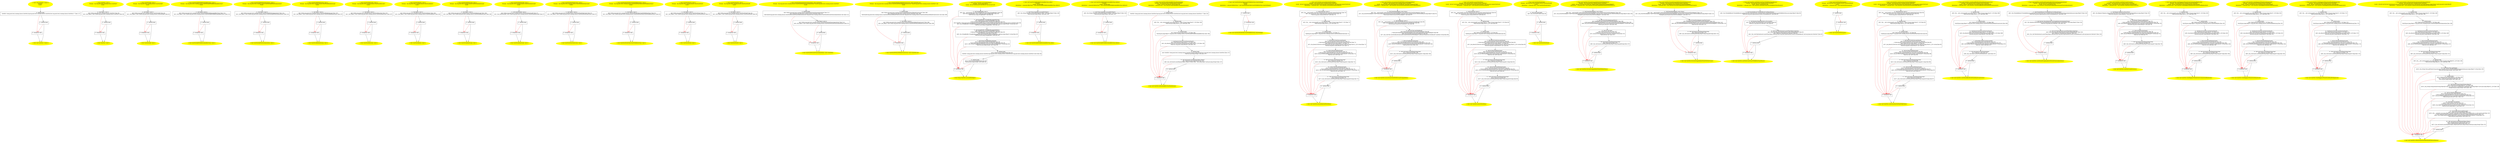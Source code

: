 /* @generated */
digraph cfg {
"org.junit.tests.running.classes.SuiteTest.<clinit>():void.10d927bb4b4e2e8e10aaee949019dbcf_1" [label="1: Start void SuiteTest.<clinit>()\nFormals: \nLocals:  \n  " color=yellow style=filled]
	

	 "org.junit.tests.running.classes.SuiteTest.<clinit>():void.10d927bb4b4e2e8e10aaee949019dbcf_1" -> "org.junit.tests.running.classes.SuiteTest.<clinit>():void.10d927bb4b4e2e8e10aaee949019dbcf_4" ;
"org.junit.tests.running.classes.SuiteTest.<clinit>():void.10d927bb4b4e2e8e10aaee949019dbcf_2" [label="2: Exit void SuiteTest.<clinit>() \n  " color=yellow style=filled]
	

"org.junit.tests.running.classes.SuiteTest.<clinit>():void.10d927bb4b4e2e8e10aaee949019dbcf_3" [label="3:  exceptions sink \n  " shape="box"]
	

	 "org.junit.tests.running.classes.SuiteTest.<clinit>():void.10d927bb4b4e2e8e10aaee949019dbcf_3" -> "org.junit.tests.running.classes.SuiteTest.<clinit>():void.10d927bb4b4e2e8e10aaee949019dbcf_2" ;
"org.junit.tests.running.classes.SuiteTest.<clinit>():void.10d927bb4b4e2e8e10aaee949019dbcf_4" [label="4:  method_body \n   *&#GB<>$org.junit.tests.running.classes.SuiteTest.log:org.junit.tests.running.classes.SuiteTest(root org.junit.tests.running.classes.SuiteTest)=\"\" [line 117]\n " shape="box"]
	

	 "org.junit.tests.running.classes.SuiteTest.<clinit>():void.10d927bb4b4e2e8e10aaee949019dbcf_4" -> "org.junit.tests.running.classes.SuiteTest.<clinit>():void.10d927bb4b4e2e8e10aaee949019dbcf_5" ;
	 "org.junit.tests.running.classes.SuiteTest.<clinit>():void.10d927bb4b4e2e8e10aaee949019dbcf_4" -> "org.junit.tests.running.classes.SuiteTest.<clinit>():void.10d927bb4b4e2e8e10aaee949019dbcf_3" [color="red" ];
"org.junit.tests.running.classes.SuiteTest.<clinit>():void.10d927bb4b4e2e8e10aaee949019dbcf_5" [label="5:  method_body \n  " shape="box"]
	

	 "org.junit.tests.running.classes.SuiteTest.<clinit>():void.10d927bb4b4e2e8e10aaee949019dbcf_5" -> "org.junit.tests.running.classes.SuiteTest.<clinit>():void.10d927bb4b4e2e8e10aaee949019dbcf_2" ;
	 "org.junit.tests.running.classes.SuiteTest.<clinit>():void.10d927bb4b4e2e8e10aaee949019dbcf_5" -> "org.junit.tests.running.classes.SuiteTest.<clinit>():void.10d927bb4b4e2e8e10aaee949019dbcf_3" [color="red" ];
"org.junit.tests.running.classes.SuiteTest.<init>().5da9b97082982929f76c2dee539e8d88_1" [label="1: Start SuiteTest.<init>()\nFormals:  this:org.junit.tests.running.classes.SuiteTest*\nLocals:  \n  " color=yellow style=filled]
	

	 "org.junit.tests.running.classes.SuiteTest.<init>().5da9b97082982929f76c2dee539e8d88_1" -> "org.junit.tests.running.classes.SuiteTest.<init>().5da9b97082982929f76c2dee539e8d88_4" ;
"org.junit.tests.running.classes.SuiteTest.<init>().5da9b97082982929f76c2dee539e8d88_2" [label="2: Exit SuiteTest.<init>() \n  " color=yellow style=filled]
	

"org.junit.tests.running.classes.SuiteTest.<init>().5da9b97082982929f76c2dee539e8d88_3" [label="3:  exceptions sink \n  " shape="box"]
	

	 "org.junit.tests.running.classes.SuiteTest.<init>().5da9b97082982929f76c2dee539e8d88_3" -> "org.junit.tests.running.classes.SuiteTest.<init>().5da9b97082982929f76c2dee539e8d88_2" ;
"org.junit.tests.running.classes.SuiteTest.<init>().5da9b97082982929f76c2dee539e8d88_4" [label="4:  Call Object.<init>() \n   n$0=*&this:org.junit.tests.running.classes.SuiteTest* [line 26]\n  n$1=_fun_Object.<init>()(n$0:org.junit.tests.running.classes.SuiteTest*) [line 26]\n " shape="box"]
	

	 "org.junit.tests.running.classes.SuiteTest.<init>().5da9b97082982929f76c2dee539e8d88_4" -> "org.junit.tests.running.classes.SuiteTest.<init>().5da9b97082982929f76c2dee539e8d88_5" ;
	 "org.junit.tests.running.classes.SuiteTest.<init>().5da9b97082982929f76c2dee539e8d88_4" -> "org.junit.tests.running.classes.SuiteTest.<init>().5da9b97082982929f76c2dee539e8d88_3" [color="red" ];
"org.junit.tests.running.classes.SuiteTest.<init>().5da9b97082982929f76c2dee539e8d88_5" [label="5:  method_body \n  " shape="box"]
	

	 "org.junit.tests.running.classes.SuiteTest.<init>().5da9b97082982929f76c2dee539e8d88_5" -> "org.junit.tests.running.classes.SuiteTest.<init>().5da9b97082982929f76c2dee539e8d88_2" ;
	 "org.junit.tests.running.classes.SuiteTest.<init>().5da9b97082982929f76c2dee539e8d88_5" -> "org.junit.tests.running.classes.SuiteTest.<init>().5da9b97082982929f76c2dee539e8d88_3" [color="red" ];
"org.junit.tests.running.classes.SuiteTest$All.<init>().bda02e1523c082335a5db2d3ed3c1be0_1" [label="1: Start SuiteTest$All.<init>()\nFormals:  this:org.junit.tests.running.classes.SuiteTest$All*\nLocals:  \n  " color=yellow style=filled]
	

	 "org.junit.tests.running.classes.SuiteTest$All.<init>().bda02e1523c082335a5db2d3ed3c1be0_1" -> "org.junit.tests.running.classes.SuiteTest$All.<init>().bda02e1523c082335a5db2d3ed3c1be0_4" ;
"org.junit.tests.running.classes.SuiteTest$All.<init>().bda02e1523c082335a5db2d3ed3c1be0_2" [label="2: Exit SuiteTest$All.<init>() \n  " color=yellow style=filled]
	

"org.junit.tests.running.classes.SuiteTest$All.<init>().bda02e1523c082335a5db2d3ed3c1be0_3" [label="3:  exceptions sink \n  " shape="box"]
	

	 "org.junit.tests.running.classes.SuiteTest$All.<init>().bda02e1523c082335a5db2d3ed3c1be0_3" -> "org.junit.tests.running.classes.SuiteTest$All.<init>().bda02e1523c082335a5db2d3ed3c1be0_2" ;
"org.junit.tests.running.classes.SuiteTest$All.<init>().bda02e1523c082335a5db2d3ed3c1be0_4" [label="4:  Call Object.<init>() \n   n$0=*&this:org.junit.tests.running.classes.SuiteTest$All* [line 42]\n  n$1=_fun_Object.<init>()(n$0:org.junit.tests.running.classes.SuiteTest$All*) [line 42]\n " shape="box"]
	

	 "org.junit.tests.running.classes.SuiteTest$All.<init>().bda02e1523c082335a5db2d3ed3c1be0_4" -> "org.junit.tests.running.classes.SuiteTest$All.<init>().bda02e1523c082335a5db2d3ed3c1be0_5" ;
	 "org.junit.tests.running.classes.SuiteTest$All.<init>().bda02e1523c082335a5db2d3ed3c1be0_4" -> "org.junit.tests.running.classes.SuiteTest$All.<init>().bda02e1523c082335a5db2d3ed3c1be0_3" [color="red" ];
"org.junit.tests.running.classes.SuiteTest$All.<init>().bda02e1523c082335a5db2d3ed3c1be0_5" [label="5:  method_body \n  " shape="box"]
	

	 "org.junit.tests.running.classes.SuiteTest$All.<init>().bda02e1523c082335a5db2d3ed3c1be0_5" -> "org.junit.tests.running.classes.SuiteTest$All.<init>().bda02e1523c082335a5db2d3ed3c1be0_2" ;
	 "org.junit.tests.running.classes.SuiteTest$All.<init>().bda02e1523c082335a5db2d3ed3c1be0_5" -> "org.junit.tests.running.classes.SuiteTest$All.<init>().bda02e1523c082335a5db2d3ed3c1be0_3" [color="red" ];
"org.junit.tests.running.classes.SuiteTest$AllWithBeforeAndAfterClass.<init>().7095ad21b6d747c2e62bfa2b5621c943_1" [label="1: Start SuiteTest$AllWithBeforeAndAfterClass.<init>()\nFormals:  this:org.junit.tests.running.classes.SuiteTest$AllWithBeforeAndAfterClass*\nLocals:  \n  " color=yellow style=filled]
	

	 "org.junit.tests.running.classes.SuiteTest$AllWithBeforeAndAfterClass.<init>().7095ad21b6d747c2e62bfa2b5621c943_1" -> "org.junit.tests.running.classes.SuiteTest$AllWithBeforeAndAfterClass.<init>().7095ad21b6d747c2e62bfa2b5621c943_4" ;
"org.junit.tests.running.classes.SuiteTest$AllWithBeforeAndAfterClass.<init>().7095ad21b6d747c2e62bfa2b5621c943_2" [label="2: Exit SuiteTest$AllWithBeforeAndAfterClass.<init>() \n  " color=yellow style=filled]
	

"org.junit.tests.running.classes.SuiteTest$AllWithBeforeAndAfterClass.<init>().7095ad21b6d747c2e62bfa2b5621c943_3" [label="3:  exceptions sink \n  " shape="box"]
	

	 "org.junit.tests.running.classes.SuiteTest$AllWithBeforeAndAfterClass.<init>().7095ad21b6d747c2e62bfa2b5621c943_3" -> "org.junit.tests.running.classes.SuiteTest$AllWithBeforeAndAfterClass.<init>().7095ad21b6d747c2e62bfa2b5621c943_2" ;
"org.junit.tests.running.classes.SuiteTest$AllWithBeforeAndAfterClass.<init>().7095ad21b6d747c2e62bfa2b5621c943_4" [label="4:  Call Object.<init>() \n   n$0=*&this:org.junit.tests.running.classes.SuiteTest$AllWithBeforeAndAfterClass* [line 121]\n  n$1=_fun_Object.<init>()(n$0:org.junit.tests.running.classes.SuiteTest$AllWithBeforeAndAfterClass*) [line 121]\n " shape="box"]
	

	 "org.junit.tests.running.classes.SuiteTest$AllWithBeforeAndAfterClass.<init>().7095ad21b6d747c2e62bfa2b5621c943_4" -> "org.junit.tests.running.classes.SuiteTest$AllWithBeforeAndAfterClass.<init>().7095ad21b6d747c2e62bfa2b5621c943_5" ;
	 "org.junit.tests.running.classes.SuiteTest$AllWithBeforeAndAfterClass.<init>().7095ad21b6d747c2e62bfa2b5621c943_4" -> "org.junit.tests.running.classes.SuiteTest$AllWithBeforeAndAfterClass.<init>().7095ad21b6d747c2e62bfa2b5621c943_3" [color="red" ];
"org.junit.tests.running.classes.SuiteTest$AllWithBeforeAndAfterClass.<init>().7095ad21b6d747c2e62bfa2b5621c943_5" [label="5:  method_body \n  " shape="box"]
	

	 "org.junit.tests.running.classes.SuiteTest$AllWithBeforeAndAfterClass.<init>().7095ad21b6d747c2e62bfa2b5621c943_5" -> "org.junit.tests.running.classes.SuiteTest$AllWithBeforeAndAfterClass.<init>().7095ad21b6d747c2e62bfa2b5621c943_2" ;
	 "org.junit.tests.running.classes.SuiteTest$AllWithBeforeAndAfterClass.<init>().7095ad21b6d747c2e62bfa2b5621c943_5" -> "org.junit.tests.running.classes.SuiteTest$AllWithBeforeAndAfterClass.<init>().7095ad21b6d747c2e62bfa2b5621c943_3" [color="red" ];
"org.junit.tests.running.classes.SuiteTest$AllWithOutAnnotation.<init>().97955b08217401d86029ffc909ba2ac6_1" [label="1: Start SuiteTest$AllWithOutAnnotation.<init>()\nFormals:  this:org.junit.tests.running.classes.SuiteTest$AllWithOutAnnotation*\nLocals:  \n  " color=yellow style=filled]
	

	 "org.junit.tests.running.classes.SuiteTest$AllWithOutAnnotation.<init>().97955b08217401d86029ffc909ba2ac6_1" -> "org.junit.tests.running.classes.SuiteTest$AllWithOutAnnotation.<init>().97955b08217401d86029ffc909ba2ac6_4" ;
"org.junit.tests.running.classes.SuiteTest$AllWithOutAnnotation.<init>().97955b08217401d86029ffc909ba2ac6_2" [label="2: Exit SuiteTest$AllWithOutAnnotation.<init>() \n  " color=yellow style=filled]
	

"org.junit.tests.running.classes.SuiteTest$AllWithOutAnnotation.<init>().97955b08217401d86029ffc909ba2ac6_3" [label="3:  exceptions sink \n  " shape="box"]
	

	 "org.junit.tests.running.classes.SuiteTest$AllWithOutAnnotation.<init>().97955b08217401d86029ffc909ba2ac6_3" -> "org.junit.tests.running.classes.SuiteTest$AllWithOutAnnotation.<init>().97955b08217401d86029ffc909ba2ac6_2" ;
"org.junit.tests.running.classes.SuiteTest$AllWithOutAnnotation.<init>().97955b08217401d86029ffc909ba2ac6_4" [label="4:  Call Object.<init>() \n   n$0=*&this:org.junit.tests.running.classes.SuiteTest$AllWithOutAnnotation* [line 141]\n  n$1=_fun_Object.<init>()(n$0:org.junit.tests.running.classes.SuiteTest$AllWithOutAnnotation*) [line 141]\n " shape="box"]
	

	 "org.junit.tests.running.classes.SuiteTest$AllWithOutAnnotation.<init>().97955b08217401d86029ffc909ba2ac6_4" -> "org.junit.tests.running.classes.SuiteTest$AllWithOutAnnotation.<init>().97955b08217401d86029ffc909ba2ac6_5" ;
	 "org.junit.tests.running.classes.SuiteTest$AllWithOutAnnotation.<init>().97955b08217401d86029ffc909ba2ac6_4" -> "org.junit.tests.running.classes.SuiteTest$AllWithOutAnnotation.<init>().97955b08217401d86029ffc909ba2ac6_3" [color="red" ];
"org.junit.tests.running.classes.SuiteTest$AllWithOutAnnotation.<init>().97955b08217401d86029ffc909ba2ac6_5" [label="5:  method_body \n  " shape="box"]
	

	 "org.junit.tests.running.classes.SuiteTest$AllWithOutAnnotation.<init>().97955b08217401d86029ffc909ba2ac6_5" -> "org.junit.tests.running.classes.SuiteTest$AllWithOutAnnotation.<init>().97955b08217401d86029ffc909ba2ac6_2" ;
	 "org.junit.tests.running.classes.SuiteTest$AllWithOutAnnotation.<init>().97955b08217401d86029ffc909ba2ac6_5" -> "org.junit.tests.running.classes.SuiteTest$AllWithOutAnnotation.<init>().97955b08217401d86029ffc909ba2ac6_3" [color="red" ];
"org.junit.tests.running.classes.SuiteTest$BiInfiniteLoop.<init>().1391b196c31ecbc266ff069f5fa56131_1" [label="1: Start SuiteTest$BiInfiniteLoop.<init>()\nFormals:  this:org.junit.tests.running.classes.SuiteTest$BiInfiniteLoop*\nLocals:  \n  " color=yellow style=filled]
	

	 "org.junit.tests.running.classes.SuiteTest$BiInfiniteLoop.<init>().1391b196c31ecbc266ff069f5fa56131_1" -> "org.junit.tests.running.classes.SuiteTest$BiInfiniteLoop.<init>().1391b196c31ecbc266ff069f5fa56131_4" ;
"org.junit.tests.running.classes.SuiteTest$BiInfiniteLoop.<init>().1391b196c31ecbc266ff069f5fa56131_2" [label="2: Exit SuiteTest$BiInfiniteLoop.<init>() \n  " color=yellow style=filled]
	

"org.junit.tests.running.classes.SuiteTest$BiInfiniteLoop.<init>().1391b196c31ecbc266ff069f5fa56131_3" [label="3:  exceptions sink \n  " shape="box"]
	

	 "org.junit.tests.running.classes.SuiteTest$BiInfiniteLoop.<init>().1391b196c31ecbc266ff069f5fa56131_3" -> "org.junit.tests.running.classes.SuiteTest$BiInfiniteLoop.<init>().1391b196c31ecbc266ff069f5fa56131_2" ;
"org.junit.tests.running.classes.SuiteTest$BiInfiniteLoop.<init>().1391b196c31ecbc266ff069f5fa56131_4" [label="4:  Call Object.<init>() \n   n$0=*&this:org.junit.tests.running.classes.SuiteTest$BiInfiniteLoop* [line 167]\n  n$1=_fun_Object.<init>()(n$0:org.junit.tests.running.classes.SuiteTest$BiInfiniteLoop*) [line 167]\n " shape="box"]
	

	 "org.junit.tests.running.classes.SuiteTest$BiInfiniteLoop.<init>().1391b196c31ecbc266ff069f5fa56131_4" -> "org.junit.tests.running.classes.SuiteTest$BiInfiniteLoop.<init>().1391b196c31ecbc266ff069f5fa56131_5" ;
	 "org.junit.tests.running.classes.SuiteTest$BiInfiniteLoop.<init>().1391b196c31ecbc266ff069f5fa56131_4" -> "org.junit.tests.running.classes.SuiteTest$BiInfiniteLoop.<init>().1391b196c31ecbc266ff069f5fa56131_3" [color="red" ];
"org.junit.tests.running.classes.SuiteTest$BiInfiniteLoop.<init>().1391b196c31ecbc266ff069f5fa56131_5" [label="5:  method_body \n  " shape="box"]
	

	 "org.junit.tests.running.classes.SuiteTest$BiInfiniteLoop.<init>().1391b196c31ecbc266ff069f5fa56131_5" -> "org.junit.tests.running.classes.SuiteTest$BiInfiniteLoop.<init>().1391b196c31ecbc266ff069f5fa56131_2" ;
	 "org.junit.tests.running.classes.SuiteTest$BiInfiniteLoop.<init>().1391b196c31ecbc266ff069f5fa56131_5" -> "org.junit.tests.running.classes.SuiteTest$BiInfiniteLoop.<init>().1391b196c31ecbc266ff069f5fa56131_3" [color="red" ];
"org.junit.tests.running.classes.SuiteTest$Hercules.<init>().716283763cd7f3bfff8565b595d43709_1" [label="1: Start SuiteTest$Hercules.<init>()\nFormals:  this:org.junit.tests.running.classes.SuiteTest$Hercules*\nLocals:  \n  " color=yellow style=filled]
	

	 "org.junit.tests.running.classes.SuiteTest$Hercules.<init>().716283763cd7f3bfff8565b595d43709_1" -> "org.junit.tests.running.classes.SuiteTest$Hercules.<init>().716283763cd7f3bfff8565b595d43709_4" ;
"org.junit.tests.running.classes.SuiteTest$Hercules.<init>().716283763cd7f3bfff8565b595d43709_2" [label="2: Exit SuiteTest$Hercules.<init>() \n  " color=yellow style=filled]
	

"org.junit.tests.running.classes.SuiteTest$Hercules.<init>().716283763cd7f3bfff8565b595d43709_3" [label="3:  exceptions sink \n  " shape="box"]
	

	 "org.junit.tests.running.classes.SuiteTest$Hercules.<init>().716283763cd7f3bfff8565b595d43709_3" -> "org.junit.tests.running.classes.SuiteTest$Hercules.<init>().716283763cd7f3bfff8565b595d43709_2" ;
"org.junit.tests.running.classes.SuiteTest$Hercules.<init>().716283763cd7f3bfff8565b595d43709_4" [label="4:  Call Object.<init>() \n   n$0=*&this:org.junit.tests.running.classes.SuiteTest$Hercules* [line 187]\n  n$1=_fun_Object.<init>()(n$0:org.junit.tests.running.classes.SuiteTest$Hercules*) [line 187]\n " shape="box"]
	

	 "org.junit.tests.running.classes.SuiteTest$Hercules.<init>().716283763cd7f3bfff8565b595d43709_4" -> "org.junit.tests.running.classes.SuiteTest$Hercules.<init>().716283763cd7f3bfff8565b595d43709_5" ;
	 "org.junit.tests.running.classes.SuiteTest$Hercules.<init>().716283763cd7f3bfff8565b595d43709_4" -> "org.junit.tests.running.classes.SuiteTest$Hercules.<init>().716283763cd7f3bfff8565b595d43709_3" [color="red" ];
"org.junit.tests.running.classes.SuiteTest$Hercules.<init>().716283763cd7f3bfff8565b595d43709_5" [label="5:  method_body \n  " shape="box"]
	

	 "org.junit.tests.running.classes.SuiteTest$Hercules.<init>().716283763cd7f3bfff8565b595d43709_5" -> "org.junit.tests.running.classes.SuiteTest$Hercules.<init>().716283763cd7f3bfff8565b595d43709_2" ;
	 "org.junit.tests.running.classes.SuiteTest$Hercules.<init>().716283763cd7f3bfff8565b595d43709_5" -> "org.junit.tests.running.classes.SuiteTest$Hercules.<init>().716283763cd7f3bfff8565b595d43709_3" [color="red" ];
"org.junit.tests.running.classes.SuiteTest$Hydra.<init>().ed950ee5d5897d32710ceef0ada34d0b_1" [label="1: Start SuiteTest$Hydra.<init>()\nFormals:  this:org.junit.tests.running.classes.SuiteTest$Hydra*\nLocals:  \n  " color=yellow style=filled]
	

	 "org.junit.tests.running.classes.SuiteTest$Hydra.<init>().ed950ee5d5897d32710ceef0ada34d0b_1" -> "org.junit.tests.running.classes.SuiteTest$Hydra.<init>().ed950ee5d5897d32710ceef0ada34d0b_4" ;
"org.junit.tests.running.classes.SuiteTest$Hydra.<init>().ed950ee5d5897d32710ceef0ada34d0b_2" [label="2: Exit SuiteTest$Hydra.<init>() \n  " color=yellow style=filled]
	

"org.junit.tests.running.classes.SuiteTest$Hydra.<init>().ed950ee5d5897d32710ceef0ada34d0b_3" [label="3:  exceptions sink \n  " shape="box"]
	

	 "org.junit.tests.running.classes.SuiteTest$Hydra.<init>().ed950ee5d5897d32710ceef0ada34d0b_3" -> "org.junit.tests.running.classes.SuiteTest$Hydra.<init>().ed950ee5d5897d32710ceef0ada34d0b_2" ;
"org.junit.tests.running.classes.SuiteTest$Hydra.<init>().ed950ee5d5897d32710ceef0ada34d0b_4" [label="4:  Call Object.<init>() \n   n$0=*&this:org.junit.tests.running.classes.SuiteTest$Hydra* [line 182]\n  n$1=_fun_Object.<init>()(n$0:org.junit.tests.running.classes.SuiteTest$Hydra*) [line 182]\n " shape="box"]
	

	 "org.junit.tests.running.classes.SuiteTest$Hydra.<init>().ed950ee5d5897d32710ceef0ada34d0b_4" -> "org.junit.tests.running.classes.SuiteTest$Hydra.<init>().ed950ee5d5897d32710ceef0ada34d0b_5" ;
	 "org.junit.tests.running.classes.SuiteTest$Hydra.<init>().ed950ee5d5897d32710ceef0ada34d0b_4" -> "org.junit.tests.running.classes.SuiteTest$Hydra.<init>().ed950ee5d5897d32710ceef0ada34d0b_3" [color="red" ];
"org.junit.tests.running.classes.SuiteTest$Hydra.<init>().ed950ee5d5897d32710ceef0ada34d0b_5" [label="5:  method_body \n  " shape="box"]
	

	 "org.junit.tests.running.classes.SuiteTest$Hydra.<init>().ed950ee5d5897d32710ceef0ada34d0b_5" -> "org.junit.tests.running.classes.SuiteTest$Hydra.<init>().ed950ee5d5897d32710ceef0ada34d0b_2" ;
	 "org.junit.tests.running.classes.SuiteTest$Hydra.<init>().ed950ee5d5897d32710ceef0ada34d0b_5" -> "org.junit.tests.running.classes.SuiteTest$Hydra.<init>().ed950ee5d5897d32710ceef0ada34d0b_3" [color="red" ];
"org.junit.tests.running.classes.SuiteTest$InfiniteLoop.<init>().803431d7b50382f259b643ce3b7ec03c_1" [label="1: Start SuiteTest$InfiniteLoop.<init>()\nFormals:  this:org.junit.tests.running.classes.SuiteTest$InfiniteLoop*\nLocals:  \n  " color=yellow style=filled]
	

	 "org.junit.tests.running.classes.SuiteTest$InfiniteLoop.<init>().803431d7b50382f259b643ce3b7ec03c_1" -> "org.junit.tests.running.classes.SuiteTest$InfiniteLoop.<init>().803431d7b50382f259b643ce3b7ec03c_4" ;
"org.junit.tests.running.classes.SuiteTest$InfiniteLoop.<init>().803431d7b50382f259b643ce3b7ec03c_2" [label="2: Exit SuiteTest$InfiniteLoop.<init>() \n  " color=yellow style=filled]
	

"org.junit.tests.running.classes.SuiteTest$InfiniteLoop.<init>().803431d7b50382f259b643ce3b7ec03c_3" [label="3:  exceptions sink \n  " shape="box"]
	

	 "org.junit.tests.running.classes.SuiteTest$InfiniteLoop.<init>().803431d7b50382f259b643ce3b7ec03c_3" -> "org.junit.tests.running.classes.SuiteTest$InfiniteLoop.<init>().803431d7b50382f259b643ce3b7ec03c_2" ;
"org.junit.tests.running.classes.SuiteTest$InfiniteLoop.<init>().803431d7b50382f259b643ce3b7ec03c_4" [label="4:  Call Object.<init>() \n   n$0=*&this:org.junit.tests.running.classes.SuiteTest$InfiniteLoop* [line 156]\n  n$1=_fun_Object.<init>()(n$0:org.junit.tests.running.classes.SuiteTest$InfiniteLoop*) [line 156]\n " shape="box"]
	

	 "org.junit.tests.running.classes.SuiteTest$InfiniteLoop.<init>().803431d7b50382f259b643ce3b7ec03c_4" -> "org.junit.tests.running.classes.SuiteTest$InfiniteLoop.<init>().803431d7b50382f259b643ce3b7ec03c_5" ;
	 "org.junit.tests.running.classes.SuiteTest$InfiniteLoop.<init>().803431d7b50382f259b643ce3b7ec03c_4" -> "org.junit.tests.running.classes.SuiteTest$InfiniteLoop.<init>().803431d7b50382f259b643ce3b7ec03c_3" [color="red" ];
"org.junit.tests.running.classes.SuiteTest$InfiniteLoop.<init>().803431d7b50382f259b643ce3b7ec03c_5" [label="5:  method_body \n  " shape="box"]
	

	 "org.junit.tests.running.classes.SuiteTest$InfiniteLoop.<init>().803431d7b50382f259b643ce3b7ec03c_5" -> "org.junit.tests.running.classes.SuiteTest$InfiniteLoop.<init>().803431d7b50382f259b643ce3b7ec03c_2" ;
	 "org.junit.tests.running.classes.SuiteTest$InfiniteLoop.<init>().803431d7b50382f259b643ce3b7ec03c_5" -> "org.junit.tests.running.classes.SuiteTest$InfiniteLoop.<init>().803431d7b50382f259b643ce3b7ec03c_3" [color="red" ];
"org.junit.tests.running.classes.SuiteTest$InheritsAll.<init>().6bea5b108eb857e494dd0166df1268c1_1" [label="1: Start SuiteTest$InheritsAll.<init>()\nFormals:  this:org.junit.tests.running.classes.SuiteTest$InheritsAll*\nLocals:  \n  " color=yellow style=filled]
	

	 "org.junit.tests.running.classes.SuiteTest$InheritsAll.<init>().6bea5b108eb857e494dd0166df1268c1_1" -> "org.junit.tests.running.classes.SuiteTest$InheritsAll.<init>().6bea5b108eb857e494dd0166df1268c1_4" ;
"org.junit.tests.running.classes.SuiteTest$InheritsAll.<init>().6bea5b108eb857e494dd0166df1268c1_2" [label="2: Exit SuiteTest$InheritsAll.<init>() \n  " color=yellow style=filled]
	

"org.junit.tests.running.classes.SuiteTest$InheritsAll.<init>().6bea5b108eb857e494dd0166df1268c1_3" [label="3:  exceptions sink \n  " shape="box"]
	

	 "org.junit.tests.running.classes.SuiteTest$InheritsAll.<init>().6bea5b108eb857e494dd0166df1268c1_3" -> "org.junit.tests.running.classes.SuiteTest$InheritsAll.<init>().6bea5b108eb857e494dd0166df1268c1_2" ;
"org.junit.tests.running.classes.SuiteTest$InheritsAll.<init>().6bea5b108eb857e494dd0166df1268c1_4" [label="4:  Call SuiteTest$All.<init>() \n   n$0=*&this:org.junit.tests.running.classes.SuiteTest$InheritsAll* [line 57]\n  n$1=_fun_SuiteTest$All.<init>()(n$0:org.junit.tests.running.classes.SuiteTest$InheritsAll*) [line 57]\n " shape="box"]
	

	 "org.junit.tests.running.classes.SuiteTest$InheritsAll.<init>().6bea5b108eb857e494dd0166df1268c1_4" -> "org.junit.tests.running.classes.SuiteTest$InheritsAll.<init>().6bea5b108eb857e494dd0166df1268c1_5" ;
	 "org.junit.tests.running.classes.SuiteTest$InheritsAll.<init>().6bea5b108eb857e494dd0166df1268c1_4" -> "org.junit.tests.running.classes.SuiteTest$InheritsAll.<init>().6bea5b108eb857e494dd0166df1268c1_3" [color="red" ];
"org.junit.tests.running.classes.SuiteTest$InheritsAll.<init>().6bea5b108eb857e494dd0166df1268c1_5" [label="5:  method_body \n  " shape="box"]
	

	 "org.junit.tests.running.classes.SuiteTest$InheritsAll.<init>().6bea5b108eb857e494dd0166df1268c1_5" -> "org.junit.tests.running.classes.SuiteTest$InheritsAll.<init>().6bea5b108eb857e494dd0166df1268c1_2" ;
	 "org.junit.tests.running.classes.SuiteTest$InheritsAll.<init>().6bea5b108eb857e494dd0166df1268c1_5" -> "org.junit.tests.running.classes.SuiteTest$InheritsAll.<init>().6bea5b108eb857e494dd0166df1268c1_3" [color="red" ];
"org.junit.tests.running.classes.SuiteTest$NonPublicSuite.<init>().d7bedcdd8d84a5a089c7b892e15e789d_1" [label="1: Start SuiteTest$NonPublicSuite.<init>()\nFormals:  this:org.junit.tests.running.classes.SuiteTest$NonPublicSuite*\nLocals:  \n  " color=yellow style=filled]
	

	 "org.junit.tests.running.classes.SuiteTest$NonPublicSuite.<init>().d7bedcdd8d84a5a089c7b892e15e789d_1" -> "org.junit.tests.running.classes.SuiteTest$NonPublicSuite.<init>().d7bedcdd8d84a5a089c7b892e15e789d_4" ;
"org.junit.tests.running.classes.SuiteTest$NonPublicSuite.<init>().d7bedcdd8d84a5a089c7b892e15e789d_2" [label="2: Exit SuiteTest$NonPublicSuite.<init>() \n  " color=yellow style=filled]
	

"org.junit.tests.running.classes.SuiteTest$NonPublicSuite.<init>().d7bedcdd8d84a5a089c7b892e15e789d_3" [label="3:  exceptions sink \n  " shape="box"]
	

	 "org.junit.tests.running.classes.SuiteTest$NonPublicSuite.<init>().d7bedcdd8d84a5a089c7b892e15e789d_3" -> "org.junit.tests.running.classes.SuiteTest$NonPublicSuite.<init>().d7bedcdd8d84a5a089c7b892e15e789d_2" ;
"org.junit.tests.running.classes.SuiteTest$NonPublicSuite.<init>().d7bedcdd8d84a5a089c7b892e15e789d_4" [label="4:  Call Object.<init>() \n   n$0=*&this:org.junit.tests.running.classes.SuiteTest$NonPublicSuite* [line 47]\n  n$1=_fun_Object.<init>()(n$0:org.junit.tests.running.classes.SuiteTest$NonPublicSuite*) [line 47]\n " shape="box"]
	

	 "org.junit.tests.running.classes.SuiteTest$NonPublicSuite.<init>().d7bedcdd8d84a5a089c7b892e15e789d_4" -> "org.junit.tests.running.classes.SuiteTest$NonPublicSuite.<init>().d7bedcdd8d84a5a089c7b892e15e789d_5" ;
	 "org.junit.tests.running.classes.SuiteTest$NonPublicSuite.<init>().d7bedcdd8d84a5a089c7b892e15e789d_4" -> "org.junit.tests.running.classes.SuiteTest$NonPublicSuite.<init>().d7bedcdd8d84a5a089c7b892e15e789d_3" [color="red" ];
"org.junit.tests.running.classes.SuiteTest$NonPublicSuite.<init>().d7bedcdd8d84a5a089c7b892e15e789d_5" [label="5:  method_body \n  " shape="box"]
	

	 "org.junit.tests.running.classes.SuiteTest$NonPublicSuite.<init>().d7bedcdd8d84a5a089c7b892e15e789d_5" -> "org.junit.tests.running.classes.SuiteTest$NonPublicSuite.<init>().d7bedcdd8d84a5a089c7b892e15e789d_2" ;
	 "org.junit.tests.running.classes.SuiteTest$NonPublicSuite.<init>().d7bedcdd8d84a5a089c7b892e15e789d_5" -> "org.junit.tests.running.classes.SuiteTest$NonPublicSuite.<init>().d7bedcdd8d84a5a089c7b892e15e789d_3" [color="red" ];
"org.junit.tests.running.classes.SuiteTest$NonPublicSuiteWithBeforeClass.<init>().e11a3c07a62acfe34c05df02296ee4dc_1" [label="1: Start SuiteTest$NonPublicSuiteWithBeforeClass.<init>()\nFormals:  this:org.junit.tests.running.classes.SuiteTest$NonPublicSuiteWithBeforeClass*\nLocals:  \n  " color=yellow style=filled]
	

	 "org.junit.tests.running.classes.SuiteTest$NonPublicSuiteWithBeforeClass.<init>().e11a3c07a62acfe34c05df02296ee4dc_1" -> "org.junit.tests.running.classes.SuiteTest$NonPublicSuiteWithBeforeClass.<init>().e11a3c07a62acfe34c05df02296ee4dc_4" ;
"org.junit.tests.running.classes.SuiteTest$NonPublicSuiteWithBeforeClass.<init>().e11a3c07a62acfe34c05df02296ee4dc_2" [label="2: Exit SuiteTest$NonPublicSuiteWithBeforeClass.<init>() \n  " color=yellow style=filled]
	

"org.junit.tests.running.classes.SuiteTest$NonPublicSuiteWithBeforeClass.<init>().e11a3c07a62acfe34c05df02296ee4dc_3" [label="3:  exceptions sink \n  " shape="box"]
	

	 "org.junit.tests.running.classes.SuiteTest$NonPublicSuiteWithBeforeClass.<init>().e11a3c07a62acfe34c05df02296ee4dc_3" -> "org.junit.tests.running.classes.SuiteTest$NonPublicSuiteWithBeforeClass.<init>().e11a3c07a62acfe34c05df02296ee4dc_2" ;
"org.junit.tests.running.classes.SuiteTest$NonPublicSuiteWithBeforeClass.<init>().e11a3c07a62acfe34c05df02296ee4dc_4" [label="4:  Call Object.<init>() \n   n$0=*&this:org.junit.tests.running.classes.SuiteTest$NonPublicSuiteWithBeforeClass* [line 52]\n  n$1=_fun_Object.<init>()(n$0:org.junit.tests.running.classes.SuiteTest$NonPublicSuiteWithBeforeClass*) [line 52]\n " shape="box"]
	

	 "org.junit.tests.running.classes.SuiteTest$NonPublicSuiteWithBeforeClass.<init>().e11a3c07a62acfe34c05df02296ee4dc_4" -> "org.junit.tests.running.classes.SuiteTest$NonPublicSuiteWithBeforeClass.<init>().e11a3c07a62acfe34c05df02296ee4dc_5" ;
	 "org.junit.tests.running.classes.SuiteTest$NonPublicSuiteWithBeforeClass.<init>().e11a3c07a62acfe34c05df02296ee4dc_4" -> "org.junit.tests.running.classes.SuiteTest$NonPublicSuiteWithBeforeClass.<init>().e11a3c07a62acfe34c05df02296ee4dc_3" [color="red" ];
"org.junit.tests.running.classes.SuiteTest$NonPublicSuiteWithBeforeClass.<init>().e11a3c07a62acfe34c05df02296ee4dc_5" [label="5:  method_body \n  " shape="box"]
	

	 "org.junit.tests.running.classes.SuiteTest$NonPublicSuiteWithBeforeClass.<init>().e11a3c07a62acfe34c05df02296ee4dc_5" -> "org.junit.tests.running.classes.SuiteTest$NonPublicSuiteWithBeforeClass.<init>().e11a3c07a62acfe34c05df02296ee4dc_2" ;
	 "org.junit.tests.running.classes.SuiteTest$NonPublicSuiteWithBeforeClass.<init>().e11a3c07a62acfe34c05df02296ee4dc_5" -> "org.junit.tests.running.classes.SuiteTest$NonPublicSuiteWithBeforeClass.<init>().e11a3c07a62acfe34c05df02296ee4dc_3" [color="red" ];
"org.junit.tests.running.classes.SuiteTest$TestA.<init>().96d2d74d3ab368914298ec5ba7105e0c_1" [label="1: Start SuiteTest$TestA.<init>()\nFormals:  this:org.junit.tests.running.classes.SuiteTest$TestA*\nLocals:  \n  " color=yellow style=filled]
	

	 "org.junit.tests.running.classes.SuiteTest$TestA.<init>().96d2d74d3ab368914298ec5ba7105e0c_1" -> "org.junit.tests.running.classes.SuiteTest$TestA.<init>().96d2d74d3ab368914298ec5ba7105e0c_4" ;
"org.junit.tests.running.classes.SuiteTest$TestA.<init>().96d2d74d3ab368914298ec5ba7105e0c_2" [label="2: Exit SuiteTest$TestA.<init>() \n  " color=yellow style=filled]
	

"org.junit.tests.running.classes.SuiteTest$TestA.<init>().96d2d74d3ab368914298ec5ba7105e0c_3" [label="3:  exceptions sink \n  " shape="box"]
	

	 "org.junit.tests.running.classes.SuiteTest$TestA.<init>().96d2d74d3ab368914298ec5ba7105e0c_3" -> "org.junit.tests.running.classes.SuiteTest$TestA.<init>().96d2d74d3ab368914298ec5ba7105e0c_2" ;
"org.junit.tests.running.classes.SuiteTest$TestA.<init>().96d2d74d3ab368914298ec5ba7105e0c_4" [label="4:  Call Object.<init>() \n   n$0=*&this:org.junit.tests.running.classes.SuiteTest$TestA* [line 27]\n  n$1=_fun_Object.<init>()(n$0:org.junit.tests.running.classes.SuiteTest$TestA*) [line 27]\n " shape="box"]
	

	 "org.junit.tests.running.classes.SuiteTest$TestA.<init>().96d2d74d3ab368914298ec5ba7105e0c_4" -> "org.junit.tests.running.classes.SuiteTest$TestA.<init>().96d2d74d3ab368914298ec5ba7105e0c_5" ;
	 "org.junit.tests.running.classes.SuiteTest$TestA.<init>().96d2d74d3ab368914298ec5ba7105e0c_4" -> "org.junit.tests.running.classes.SuiteTest$TestA.<init>().96d2d74d3ab368914298ec5ba7105e0c_3" [color="red" ];
"org.junit.tests.running.classes.SuiteTest$TestA.<init>().96d2d74d3ab368914298ec5ba7105e0c_5" [label="5:  method_body \n  " shape="box"]
	

	 "org.junit.tests.running.classes.SuiteTest$TestA.<init>().96d2d74d3ab368914298ec5ba7105e0c_5" -> "org.junit.tests.running.classes.SuiteTest$TestA.<init>().96d2d74d3ab368914298ec5ba7105e0c_2" ;
	 "org.junit.tests.running.classes.SuiteTest$TestA.<init>().96d2d74d3ab368914298ec5ba7105e0c_5" -> "org.junit.tests.running.classes.SuiteTest$TestA.<init>().96d2d74d3ab368914298ec5ba7105e0c_3" [color="red" ];
"org.junit.tests.running.classes.SuiteTest$TestB.<init>().ef83500207bfea02e659e187e082afcf_1" [label="1: Start SuiteTest$TestB.<init>()\nFormals:  this:org.junit.tests.running.classes.SuiteTest$TestB*\nLocals:  \n  " color=yellow style=filled]
	

	 "org.junit.tests.running.classes.SuiteTest$TestB.<init>().ef83500207bfea02e659e187e082afcf_1" -> "org.junit.tests.running.classes.SuiteTest$TestB.<init>().ef83500207bfea02e659e187e082afcf_4" ;
"org.junit.tests.running.classes.SuiteTest$TestB.<init>().ef83500207bfea02e659e187e082afcf_2" [label="2: Exit SuiteTest$TestB.<init>() \n  " color=yellow style=filled]
	

"org.junit.tests.running.classes.SuiteTest$TestB.<init>().ef83500207bfea02e659e187e082afcf_3" [label="3:  exceptions sink \n  " shape="box"]
	

	 "org.junit.tests.running.classes.SuiteTest$TestB.<init>().ef83500207bfea02e659e187e082afcf_3" -> "org.junit.tests.running.classes.SuiteTest$TestB.<init>().ef83500207bfea02e659e187e082afcf_2" ;
"org.junit.tests.running.classes.SuiteTest$TestB.<init>().ef83500207bfea02e659e187e082afcf_4" [label="4:  Call Object.<init>() \n   n$0=*&this:org.junit.tests.running.classes.SuiteTest$TestB* [line 33]\n  n$1=_fun_Object.<init>()(n$0:org.junit.tests.running.classes.SuiteTest$TestB*) [line 33]\n " shape="box"]
	

	 "org.junit.tests.running.classes.SuiteTest$TestB.<init>().ef83500207bfea02e659e187e082afcf_4" -> "org.junit.tests.running.classes.SuiteTest$TestB.<init>().ef83500207bfea02e659e187e082afcf_5" ;
	 "org.junit.tests.running.classes.SuiteTest$TestB.<init>().ef83500207bfea02e659e187e082afcf_4" -> "org.junit.tests.running.classes.SuiteTest$TestB.<init>().ef83500207bfea02e659e187e082afcf_3" [color="red" ];
"org.junit.tests.running.classes.SuiteTest$TestB.<init>().ef83500207bfea02e659e187e082afcf_5" [label="5:  method_body \n  " shape="box"]
	

	 "org.junit.tests.running.classes.SuiteTest$TestB.<init>().ef83500207bfea02e659e187e082afcf_5" -> "org.junit.tests.running.classes.SuiteTest$TestB.<init>().ef83500207bfea02e659e187e082afcf_2" ;
	 "org.junit.tests.running.classes.SuiteTest$TestB.<init>().ef83500207bfea02e659e187e082afcf_5" -> "org.junit.tests.running.classes.SuiteTest$TestB.<init>().ef83500207bfea02e659e187e082afcf_3" [color="red" ];
"org.junit.tests.running.classes.SuiteTest$NoSuiteClassesAnnotation.<init>(org.junit.tests.running.cl.20482fc73faec9c1677b06a4ce4087bc_1" [label="1: Start SuiteTest$NoSuiteClassesAnnotation.<init>(SuiteTest)\nFormals:  this:org.junit.tests.running.classes.SuiteTest$NoSuiteClassesAnnotation* this$0:org.junit.tests.running.classes.SuiteTest*\nLocals:  \n  " color=yellow style=filled]
	

	 "org.junit.tests.running.classes.SuiteTest$NoSuiteClassesAnnotation.<init>(org.junit.tests.running.cl.20482fc73faec9c1677b06a4ce4087bc_1" -> "org.junit.tests.running.classes.SuiteTest$NoSuiteClassesAnnotation.<init>(org.junit.tests.running.cl.20482fc73faec9c1677b06a4ce4087bc_4" ;
"org.junit.tests.running.classes.SuiteTest$NoSuiteClassesAnnotation.<init>(org.junit.tests.running.cl.20482fc73faec9c1677b06a4ce4087bc_2" [label="2: Exit SuiteTest$NoSuiteClassesAnnotation.<init>(SuiteTest) \n  " color=yellow style=filled]
	

"org.junit.tests.running.classes.SuiteTest$NoSuiteClassesAnnotation.<init>(org.junit.tests.running.cl.20482fc73faec9c1677b06a4ce4087bc_3" [label="3:  exceptions sink \n  " shape="box"]
	

	 "org.junit.tests.running.classes.SuiteTest$NoSuiteClassesAnnotation.<init>(org.junit.tests.running.cl.20482fc73faec9c1677b06a4ce4087bc_3" -> "org.junit.tests.running.classes.SuiteTest$NoSuiteClassesAnnotation.<init>(org.junit.tests.running.cl.20482fc73faec9c1677b06a4ce4087bc_2" ;
"org.junit.tests.running.classes.SuiteTest$NoSuiteClassesAnnotation.<init>(org.junit.tests.running.cl.20482fc73faec9c1677b06a4ce4087bc_4" [label="4:  method_body \n   n$0=*&this:org.junit.tests.running.classes.SuiteTest$NoSuiteClassesAnnotation* [line 211]\n  n$1=*&this$0:org.junit.tests.running.classes.SuiteTest* [line 211]\n  *n$0.this$0:org.junit.tests.running.classes.SuiteTest$NoSuiteClassesAnnotation(root org.junit.tests.running.classes.SuiteTest$NoSuiteClassesAnnotation)=n$1 [line 211]\n " shape="box"]
	

	 "org.junit.tests.running.classes.SuiteTest$NoSuiteClassesAnnotation.<init>(org.junit.tests.running.cl.20482fc73faec9c1677b06a4ce4087bc_4" -> "org.junit.tests.running.classes.SuiteTest$NoSuiteClassesAnnotation.<init>(org.junit.tests.running.cl.20482fc73faec9c1677b06a4ce4087bc_5" ;
	 "org.junit.tests.running.classes.SuiteTest$NoSuiteClassesAnnotation.<init>(org.junit.tests.running.cl.20482fc73faec9c1677b06a4ce4087bc_4" -> "org.junit.tests.running.classes.SuiteTest$NoSuiteClassesAnnotation.<init>(org.junit.tests.running.cl.20482fc73faec9c1677b06a4ce4087bc_3" [color="red" ];
"org.junit.tests.running.classes.SuiteTest$NoSuiteClassesAnnotation.<init>(org.junit.tests.running.cl.20482fc73faec9c1677b06a4ce4087bc_5" [label="5:  Call Object.<init>() \n   n$2=*&this:org.junit.tests.running.classes.SuiteTest$NoSuiteClassesAnnotation* [line 211]\n  n$3=_fun_Object.<init>()(n$2:org.junit.tests.running.classes.SuiteTest$NoSuiteClassesAnnotation*) [line 211]\n " shape="box"]
	

	 "org.junit.tests.running.classes.SuiteTest$NoSuiteClassesAnnotation.<init>(org.junit.tests.running.cl.20482fc73faec9c1677b06a4ce4087bc_5" -> "org.junit.tests.running.classes.SuiteTest$NoSuiteClassesAnnotation.<init>(org.junit.tests.running.cl.20482fc73faec9c1677b06a4ce4087bc_6" ;
	 "org.junit.tests.running.classes.SuiteTest$NoSuiteClassesAnnotation.<init>(org.junit.tests.running.cl.20482fc73faec9c1677b06a4ce4087bc_5" -> "org.junit.tests.running.classes.SuiteTest$NoSuiteClassesAnnotation.<init>(org.junit.tests.running.cl.20482fc73faec9c1677b06a4ce4087bc_3" [color="red" ];
"org.junit.tests.running.classes.SuiteTest$NoSuiteClassesAnnotation.<init>(org.junit.tests.running.cl.20482fc73faec9c1677b06a4ce4087bc_6" [label="6:  method_body \n  " shape="box"]
	

	 "org.junit.tests.running.classes.SuiteTest$NoSuiteClassesAnnotation.<init>(org.junit.tests.running.cl.20482fc73faec9c1677b06a4ce4087bc_6" -> "org.junit.tests.running.classes.SuiteTest$NoSuiteClassesAnnotation.<init>(org.junit.tests.running.cl.20482fc73faec9c1677b06a4ce4087bc_2" ;
	 "org.junit.tests.running.classes.SuiteTest$NoSuiteClassesAnnotation.<init>(org.junit.tests.running.cl.20482fc73faec9c1677b06a4ce4087bc_6" -> "org.junit.tests.running.classes.SuiteTest$NoSuiteClassesAnnotation.<init>(org.junit.tests.running.cl.20482fc73faec9c1677b06a4ce4087bc_3" [color="red" ];
"org.junit.tests.running.classes.SuiteTest$WithoutDefaultConstructor.<init>(org.junit.tests.running.c.aff36091d11647fbb4931a41b193d747_1" [label="1: Start SuiteTest$WithoutDefaultConstructor.<init>(SuiteTest,int)\nFormals:  this:org.junit.tests.running.classes.SuiteTest$WithoutDefaultConstructor* this$0:org.junit.tests.running.classes.SuiteTest* i:int\nLocals:  \n  " color=yellow style=filled]
	

	 "org.junit.tests.running.classes.SuiteTest$WithoutDefaultConstructor.<init>(org.junit.tests.running.c.aff36091d11647fbb4931a41b193d747_1" -> "org.junit.tests.running.classes.SuiteTest$WithoutDefaultConstructor.<init>(org.junit.tests.running.c.aff36091d11647fbb4931a41b193d747_4" ;
"org.junit.tests.running.classes.SuiteTest$WithoutDefaultConstructor.<init>(org.junit.tests.running.c.aff36091d11647fbb4931a41b193d747_2" [label="2: Exit SuiteTest$WithoutDefaultConstructor.<init>(SuiteTest,int) \n  " color=yellow style=filled]
	

"org.junit.tests.running.classes.SuiteTest$WithoutDefaultConstructor.<init>(org.junit.tests.running.c.aff36091d11647fbb4931a41b193d747_3" [label="3:  exceptions sink \n  " shape="box"]
	

	 "org.junit.tests.running.classes.SuiteTest$WithoutDefaultConstructor.<init>(org.junit.tests.running.c.aff36091d11647fbb4931a41b193d747_3" -> "org.junit.tests.running.classes.SuiteTest$WithoutDefaultConstructor.<init>(org.junit.tests.running.c.aff36091d11647fbb4931a41b193d747_2" ;
"org.junit.tests.running.classes.SuiteTest$WithoutDefaultConstructor.<init>(org.junit.tests.running.c.aff36091d11647fbb4931a41b193d747_4" [label="4:  method_body \n   n$0=*&this:org.junit.tests.running.classes.SuiteTest$WithoutDefaultConstructor* [line 199]\n  n$1=*&this$0:org.junit.tests.running.classes.SuiteTest* [line 199]\n  *n$0.this$0:org.junit.tests.running.classes.SuiteTest$WithoutDefaultConstructor(root org.junit.tests.running.classes.SuiteTest$WithoutDefaultConstructor)=n$1 [line 199]\n " shape="box"]
	

	 "org.junit.tests.running.classes.SuiteTest$WithoutDefaultConstructor.<init>(org.junit.tests.running.c.aff36091d11647fbb4931a41b193d747_4" -> "org.junit.tests.running.classes.SuiteTest$WithoutDefaultConstructor.<init>(org.junit.tests.running.c.aff36091d11647fbb4931a41b193d747_5" ;
	 "org.junit.tests.running.classes.SuiteTest$WithoutDefaultConstructor.<init>(org.junit.tests.running.c.aff36091d11647fbb4931a41b193d747_4" -> "org.junit.tests.running.classes.SuiteTest$WithoutDefaultConstructor.<init>(org.junit.tests.running.c.aff36091d11647fbb4931a41b193d747_3" [color="red" ];
"org.junit.tests.running.classes.SuiteTest$WithoutDefaultConstructor.<init>(org.junit.tests.running.c.aff36091d11647fbb4931a41b193d747_5" [label="5:  Call Object.<init>() \n   n$2=*&this:org.junit.tests.running.classes.SuiteTest$WithoutDefaultConstructor* [line 199]\n  n$3=_fun_Object.<init>()(n$2:org.junit.tests.running.classes.SuiteTest$WithoutDefaultConstructor*) [line 199]\n " shape="box"]
	

	 "org.junit.tests.running.classes.SuiteTest$WithoutDefaultConstructor.<init>(org.junit.tests.running.c.aff36091d11647fbb4931a41b193d747_5" -> "org.junit.tests.running.classes.SuiteTest$WithoutDefaultConstructor.<init>(org.junit.tests.running.c.aff36091d11647fbb4931a41b193d747_6" ;
	 "org.junit.tests.running.classes.SuiteTest$WithoutDefaultConstructor.<init>(org.junit.tests.running.c.aff36091d11647fbb4931a41b193d747_5" -> "org.junit.tests.running.classes.SuiteTest$WithoutDefaultConstructor.<init>(org.junit.tests.running.c.aff36091d11647fbb4931a41b193d747_3" [color="red" ];
"org.junit.tests.running.classes.SuiteTest$WithoutDefaultConstructor.<init>(org.junit.tests.running.c.aff36091d11647fbb4931a41b193d747_6" [label="6:  method_body \n  " shape="box"]
	

	 "org.junit.tests.running.classes.SuiteTest$WithoutDefaultConstructor.<init>(org.junit.tests.running.c.aff36091d11647fbb4931a41b193d747_6" -> "org.junit.tests.running.classes.SuiteTest$WithoutDefaultConstructor.<init>(org.junit.tests.running.c.aff36091d11647fbb4931a41b193d747_2" ;
	 "org.junit.tests.running.classes.SuiteTest$WithoutDefaultConstructor.<init>(org.junit.tests.running.c.aff36091d11647fbb4931a41b193d747_6" -> "org.junit.tests.running.classes.SuiteTest$WithoutDefaultConstructor.<init>(org.junit.tests.running.c.aff36091d11647fbb4931a41b193d747_3" [color="red" ];
"org.junit.tests.running.classes.SuiteTest.access$084(java.lang.Object):java.lang.String.c210952cef3f3663dffb718ddbfab94c_1" [label="1: Start String SuiteTest.access$084(Object)\nFormals:  x0:java.lang.Object*\nLocals:  $irvar3:void $irvar2:void $irvar1:void $irvar0:void \n  " color=yellow style=filled]
	

	 "org.junit.tests.running.classes.SuiteTest.access$084(java.lang.Object):java.lang.String.c210952cef3f3663dffb718ddbfab94c_1" -> "org.junit.tests.running.classes.SuiteTest.access$084(java.lang.Object):java.lang.String.c210952cef3f3663dffb718ddbfab94c_4" ;
"org.junit.tests.running.classes.SuiteTest.access$084(java.lang.Object):java.lang.String.c210952cef3f3663dffb718ddbfab94c_2" [label="2: Exit String SuiteTest.access$084(Object) \n  " color=yellow style=filled]
	

"org.junit.tests.running.classes.SuiteTest.access$084(java.lang.Object):java.lang.String.c210952cef3f3663dffb718ddbfab94c_3" [label="3:  exceptions sink \n  " shape="box"]
	

	 "org.junit.tests.running.classes.SuiteTest.access$084(java.lang.Object):java.lang.String.c210952cef3f3663dffb718ddbfab94c_3" -> "org.junit.tests.running.classes.SuiteTest.access$084(java.lang.Object):java.lang.String.c210952cef3f3663dffb718ddbfab94c_2" ;
"org.junit.tests.running.classes.SuiteTest.access$084(java.lang.Object):java.lang.String.c210952cef3f3663dffb718ddbfab94c_4" [label="4:  Call StringBuilder.<init>() \n   n$0=_fun___new(sizeof(t=java.lang.StringBuilder):java.lang.StringBuilder*) [line 26]\n  n$1=_fun_StringBuilder.<init>()(n$0:java.lang.StringBuilder*) [line 26]\n  *&$irvar0:java.lang.StringBuilder*=n$0 [line 26]\n " shape="box"]
	

	 "org.junit.tests.running.classes.SuiteTest.access$084(java.lang.Object):java.lang.String.c210952cef3f3663dffb718ddbfab94c_4" -> "org.junit.tests.running.classes.SuiteTest.access$084(java.lang.Object):java.lang.String.c210952cef3f3663dffb718ddbfab94c_5" ;
	 "org.junit.tests.running.classes.SuiteTest.access$084(java.lang.Object):java.lang.String.c210952cef3f3663dffb718ddbfab94c_4" -> "org.junit.tests.running.classes.SuiteTest.access$084(java.lang.Object):java.lang.String.c210952cef3f3663dffb718ddbfab94c_3" [color="red" ];
"org.junit.tests.running.classes.SuiteTest.access$084(java.lang.Object):java.lang.String.c210952cef3f3663dffb718ddbfab94c_5" [label="5:  Call StringBuilder StringBuilder.append(String) \n   n$2=*&$irvar0:java.lang.StringBuilder* [line 26]\n  _=*n$2:java.lang.StringBuilder*(root java.lang.StringBuilder) [line 26]\n  n$4=*&#GB<>$org.junit.tests.running.classes.SuiteTest.log:java.lang.String*(root org.junit.tests.running.classes.SuiteTest) [line 26]\n  n$5=_fun_StringBuilder StringBuilder.append(String)(n$2:java.lang.StringBuilder*,n$4:java.lang.String*) virtual [line 26]\n  *&$irvar1:java.lang.StringBuilder*=n$5 [line 26]\n " shape="box"]
	

	 "org.junit.tests.running.classes.SuiteTest.access$084(java.lang.Object):java.lang.String.c210952cef3f3663dffb718ddbfab94c_5" -> "org.junit.tests.running.classes.SuiteTest.access$084(java.lang.Object):java.lang.String.c210952cef3f3663dffb718ddbfab94c_6" ;
	 "org.junit.tests.running.classes.SuiteTest.access$084(java.lang.Object):java.lang.String.c210952cef3f3663dffb718ddbfab94c_5" -> "org.junit.tests.running.classes.SuiteTest.access$084(java.lang.Object):java.lang.String.c210952cef3f3663dffb718ddbfab94c_3" [color="red" ];
"org.junit.tests.running.classes.SuiteTest.access$084(java.lang.Object):java.lang.String.c210952cef3f3663dffb718ddbfab94c_6" [label="6:  Call StringBuilder StringBuilder.append(Object) \n   n$6=*&$irvar1:java.lang.StringBuilder* [line 26]\n  _=*n$6:java.lang.StringBuilder*(root java.lang.StringBuilder) [line 26]\n  n$8=*&x0:java.lang.Object* [line 26]\n  n$9=_fun_StringBuilder StringBuilder.append(Object)(n$6:java.lang.StringBuilder*,n$8:java.lang.Object*) virtual [line 26]\n  *&$irvar2:java.lang.StringBuilder*=n$9 [line 26]\n " shape="box"]
	

	 "org.junit.tests.running.classes.SuiteTest.access$084(java.lang.Object):java.lang.String.c210952cef3f3663dffb718ddbfab94c_6" -> "org.junit.tests.running.classes.SuiteTest.access$084(java.lang.Object):java.lang.String.c210952cef3f3663dffb718ddbfab94c_7" ;
	 "org.junit.tests.running.classes.SuiteTest.access$084(java.lang.Object):java.lang.String.c210952cef3f3663dffb718ddbfab94c_6" -> "org.junit.tests.running.classes.SuiteTest.access$084(java.lang.Object):java.lang.String.c210952cef3f3663dffb718ddbfab94c_3" [color="red" ];
"org.junit.tests.running.classes.SuiteTest.access$084(java.lang.Object):java.lang.String.c210952cef3f3663dffb718ddbfab94c_7" [label="7:  Call String StringBuilder.toString() \n   n$10=*&$irvar2:java.lang.StringBuilder* [line 26]\n  _=*n$10:java.lang.StringBuilder*(root java.lang.StringBuilder) [line 26]\n  n$12=_fun_String StringBuilder.toString()(n$10:java.lang.StringBuilder*) virtual [line 26]\n  *&$irvar3:java.lang.String*=n$12 [line 26]\n " shape="box"]
	

	 "org.junit.tests.running.classes.SuiteTest.access$084(java.lang.Object):java.lang.String.c210952cef3f3663dffb718ddbfab94c_7" -> "org.junit.tests.running.classes.SuiteTest.access$084(java.lang.Object):java.lang.String.c210952cef3f3663dffb718ddbfab94c_8" ;
	 "org.junit.tests.running.classes.SuiteTest.access$084(java.lang.Object):java.lang.String.c210952cef3f3663dffb718ddbfab94c_7" -> "org.junit.tests.running.classes.SuiteTest.access$084(java.lang.Object):java.lang.String.c210952cef3f3663dffb718ddbfab94c_3" [color="red" ];
"org.junit.tests.running.classes.SuiteTest.access$084(java.lang.Object):java.lang.String.c210952cef3f3663dffb718ddbfab94c_8" [label="8:  method_body \n   n$13=*&$irvar3:java.lang.String* [line 26]\n  *&#GB<>$org.junit.tests.running.classes.SuiteTest.log:org.junit.tests.running.classes.SuiteTest(root org.junit.tests.running.classes.SuiteTest)=n$13 [line 26]\n " shape="box"]
	

	 "org.junit.tests.running.classes.SuiteTest.access$084(java.lang.Object):java.lang.String.c210952cef3f3663dffb718ddbfab94c_8" -> "org.junit.tests.running.classes.SuiteTest.access$084(java.lang.Object):java.lang.String.c210952cef3f3663dffb718ddbfab94c_9" ;
	 "org.junit.tests.running.classes.SuiteTest.access$084(java.lang.Object):java.lang.String.c210952cef3f3663dffb718ddbfab94c_8" -> "org.junit.tests.running.classes.SuiteTest.access$084(java.lang.Object):java.lang.String.c210952cef3f3663dffb718ddbfab94c_3" [color="red" ];
"org.junit.tests.running.classes.SuiteTest.access$084(java.lang.Object):java.lang.String.c210952cef3f3663dffb718ddbfab94c_9" [label="9:  method_body \n   n$14=*&$irvar3:java.lang.String* [line 26]\n  *&return:java.lang.String*=n$14 [line 26]\n " shape="box"]
	

	 "org.junit.tests.running.classes.SuiteTest.access$084(java.lang.Object):java.lang.String.c210952cef3f3663dffb718ddbfab94c_9" -> "org.junit.tests.running.classes.SuiteTest.access$084(java.lang.Object):java.lang.String.c210952cef3f3663dffb718ddbfab94c_2" ;
	 "org.junit.tests.running.classes.SuiteTest.access$084(java.lang.Object):java.lang.String.c210952cef3f3663dffb718ddbfab94c_9" -> "org.junit.tests.running.classes.SuiteTest.access$084(java.lang.Object):java.lang.String.c210952cef3f3663dffb718ddbfab94c_3" [color="red" ];
"org.junit.tests.running.classes.SuiteTest$AllWithBeforeAndAfterClass.after():void.133af5daf2336829a7751138404d5adf_1" [label="1: Start void SuiteTest$AllWithBeforeAndAfterClass.after()\nFormals: \nLocals:  $irvar0:void\nAnnotation: <_org.junit.AfterClass> void SuiteTest$AllWithBeforeAndAfterClass.after()() \n  " color=yellow style=filled]
	

	 "org.junit.tests.running.classes.SuiteTest$AllWithBeforeAndAfterClass.after():void.133af5daf2336829a7751138404d5adf_1" -> "org.junit.tests.running.classes.SuiteTest$AllWithBeforeAndAfterClass.after():void.133af5daf2336829a7751138404d5adf_4" ;
"org.junit.tests.running.classes.SuiteTest$AllWithBeforeAndAfterClass.after():void.133af5daf2336829a7751138404d5adf_2" [label="2: Exit void SuiteTest$AllWithBeforeAndAfterClass.after() \n  " color=yellow style=filled]
	

"org.junit.tests.running.classes.SuiteTest$AllWithBeforeAndAfterClass.after():void.133af5daf2336829a7751138404d5adf_3" [label="3:  exceptions sink \n  " shape="box"]
	

	 "org.junit.tests.running.classes.SuiteTest$AllWithBeforeAndAfterClass.after():void.133af5daf2336829a7751138404d5adf_3" -> "org.junit.tests.running.classes.SuiteTest$AllWithBeforeAndAfterClass.after():void.133af5daf2336829a7751138404d5adf_2" ;
"org.junit.tests.running.classes.SuiteTest$AllWithBeforeAndAfterClass.after():void.133af5daf2336829a7751138404d5adf_4" [label="4:  Call String SuiteTest.access$084(Object) \n   n$0=_fun_String SuiteTest.access$084(Object)(\"after \":java.lang.Object*) [line 129]\n  *&$irvar0:java.lang.String*=n$0 [line 129]\n " shape="box"]
	

	 "org.junit.tests.running.classes.SuiteTest$AllWithBeforeAndAfterClass.after():void.133af5daf2336829a7751138404d5adf_4" -> "org.junit.tests.running.classes.SuiteTest$AllWithBeforeAndAfterClass.after():void.133af5daf2336829a7751138404d5adf_5" ;
	 "org.junit.tests.running.classes.SuiteTest$AllWithBeforeAndAfterClass.after():void.133af5daf2336829a7751138404d5adf_4" -> "org.junit.tests.running.classes.SuiteTest$AllWithBeforeAndAfterClass.after():void.133af5daf2336829a7751138404d5adf_3" [color="red" ];
"org.junit.tests.running.classes.SuiteTest$AllWithBeforeAndAfterClass.after():void.133af5daf2336829a7751138404d5adf_5" [label="5:  method_body \n  " shape="box"]
	

	 "org.junit.tests.running.classes.SuiteTest$AllWithBeforeAndAfterClass.after():void.133af5daf2336829a7751138404d5adf_5" -> "org.junit.tests.running.classes.SuiteTest$AllWithBeforeAndAfterClass.after():void.133af5daf2336829a7751138404d5adf_2" ;
	 "org.junit.tests.running.classes.SuiteTest$AllWithBeforeAndAfterClass.after():void.133af5daf2336829a7751138404d5adf_5" -> "org.junit.tests.running.classes.SuiteTest$AllWithBeforeAndAfterClass.after():void.133af5daf2336829a7751138404d5adf_3" [color="red" ];
"org.junit.tests.running.classes.SuiteTest$AllWithBeforeAndAfterClass.before():void.d5e8c16420480fc1b49d85bd15afd503_1" [label="1: Start void SuiteTest$AllWithBeforeAndAfterClass.before()\nFormals: \nLocals:  $irvar0:void\nAnnotation: <_org.junit.BeforeClass> void SuiteTest$AllWithBeforeAndAfterClass.before()() \n  " color=yellow style=filled]
	

	 "org.junit.tests.running.classes.SuiteTest$AllWithBeforeAndAfterClass.before():void.d5e8c16420480fc1b49d85bd15afd503_1" -> "org.junit.tests.running.classes.SuiteTest$AllWithBeforeAndAfterClass.before():void.d5e8c16420480fc1b49d85bd15afd503_4" ;
"org.junit.tests.running.classes.SuiteTest$AllWithBeforeAndAfterClass.before():void.d5e8c16420480fc1b49d85bd15afd503_2" [label="2: Exit void SuiteTest$AllWithBeforeAndAfterClass.before() \n  " color=yellow style=filled]
	

"org.junit.tests.running.classes.SuiteTest$AllWithBeforeAndAfterClass.before():void.d5e8c16420480fc1b49d85bd15afd503_3" [label="3:  exceptions sink \n  " shape="box"]
	

	 "org.junit.tests.running.classes.SuiteTest$AllWithBeforeAndAfterClass.before():void.d5e8c16420480fc1b49d85bd15afd503_3" -> "org.junit.tests.running.classes.SuiteTest$AllWithBeforeAndAfterClass.before():void.d5e8c16420480fc1b49d85bd15afd503_2" ;
"org.junit.tests.running.classes.SuiteTest$AllWithBeforeAndAfterClass.before():void.d5e8c16420480fc1b49d85bd15afd503_4" [label="4:  Call String SuiteTest.access$084(Object) \n   n$0=_fun_String SuiteTest.access$084(Object)(\"before \":java.lang.Object*) [line 124]\n  *&$irvar0:java.lang.String*=n$0 [line 124]\n " shape="box"]
	

	 "org.junit.tests.running.classes.SuiteTest$AllWithBeforeAndAfterClass.before():void.d5e8c16420480fc1b49d85bd15afd503_4" -> "org.junit.tests.running.classes.SuiteTest$AllWithBeforeAndAfterClass.before():void.d5e8c16420480fc1b49d85bd15afd503_5" ;
	 "org.junit.tests.running.classes.SuiteTest$AllWithBeforeAndAfterClass.before():void.d5e8c16420480fc1b49d85bd15afd503_4" -> "org.junit.tests.running.classes.SuiteTest$AllWithBeforeAndAfterClass.before():void.d5e8c16420480fc1b49d85bd15afd503_3" [color="red" ];
"org.junit.tests.running.classes.SuiteTest$AllWithBeforeAndAfterClass.before():void.d5e8c16420480fc1b49d85bd15afd503_5" [label="5:  method_body \n  " shape="box"]
	

	 "org.junit.tests.running.classes.SuiteTest$AllWithBeforeAndAfterClass.before():void.d5e8c16420480fc1b49d85bd15afd503_5" -> "org.junit.tests.running.classes.SuiteTest$AllWithBeforeAndAfterClass.before():void.d5e8c16420480fc1b49d85bd15afd503_2" ;
	 "org.junit.tests.running.classes.SuiteTest$AllWithBeforeAndAfterClass.before():void.d5e8c16420480fc1b49d85bd15afd503_5" -> "org.junit.tests.running.classes.SuiteTest$AllWithBeforeAndAfterClass.before():void.d5e8c16420480fc1b49d85bd15afd503_3" [color="red" ];
"org.junit.tests.running.classes.SuiteTest.beforeAndAfterClassRunOnSuite():void.9d8a3d488dafe2c586add0f73059d5ce_1" [label="1: Start void SuiteTest.beforeAndAfterClassRunOnSuite()\nFormals:  this:org.junit.tests.running.classes.SuiteTest*\nLocals:  $irvar2:void $irvar1:void $irvar0:void\nAnnotation: <_org.junit.Test> void SuiteTest.beforeAndAfterClassRunOnSuite()() \n  " color=yellow style=filled]
	

	 "org.junit.tests.running.classes.SuiteTest.beforeAndAfterClassRunOnSuite():void.9d8a3d488dafe2c586add0f73059d5ce_1" -> "org.junit.tests.running.classes.SuiteTest.beforeAndAfterClassRunOnSuite():void.9d8a3d488dafe2c586add0f73059d5ce_4" ;
"org.junit.tests.running.classes.SuiteTest.beforeAndAfterClassRunOnSuite():void.9d8a3d488dafe2c586add0f73059d5ce_2" [label="2: Exit void SuiteTest.beforeAndAfterClassRunOnSuite() \n  " color=yellow style=filled]
	

"org.junit.tests.running.classes.SuiteTest.beforeAndAfterClassRunOnSuite():void.9d8a3d488dafe2c586add0f73059d5ce_3" [label="3:  exceptions sink \n  " shape="box"]
	

	 "org.junit.tests.running.classes.SuiteTest.beforeAndAfterClassRunOnSuite():void.9d8a3d488dafe2c586add0f73059d5ce_3" -> "org.junit.tests.running.classes.SuiteTest.beforeAndAfterClassRunOnSuite():void.9d8a3d488dafe2c586add0f73059d5ce_2" ;
"org.junit.tests.running.classes.SuiteTest.beforeAndAfterClassRunOnSuite():void.9d8a3d488dafe2c586add0f73059d5ce_4" [label="4:  method_body \n   *&#GB<>$org.junit.tests.running.classes.SuiteTest.log:org.junit.tests.running.classes.SuiteTest(root org.junit.tests.running.classes.SuiteTest)=\"\" [line 135]\n " shape="box"]
	

	 "org.junit.tests.running.classes.SuiteTest.beforeAndAfterClassRunOnSuite():void.9d8a3d488dafe2c586add0f73059d5ce_4" -> "org.junit.tests.running.classes.SuiteTest.beforeAndAfterClassRunOnSuite():void.9d8a3d488dafe2c586add0f73059d5ce_5" ;
	 "org.junit.tests.running.classes.SuiteTest.beforeAndAfterClassRunOnSuite():void.9d8a3d488dafe2c586add0f73059d5ce_4" -> "org.junit.tests.running.classes.SuiteTest.beforeAndAfterClassRunOnSuite():void.9d8a3d488dafe2c586add0f73059d5ce_3" [color="red" ];
"org.junit.tests.running.classes.SuiteTest.beforeAndAfterClassRunOnSuite():void.9d8a3d488dafe2c586add0f73059d5ce_5" [label="5:  method_body \n   n$0=_fun___new_array(sizeof(t=java.lang.Class*[_*_];len=[1]):java.lang.Class*[_*_](*)) [line 136]\n  *&$irvar0:java.lang.Class*[_*_](*)=n$0 [line 136]\n " shape="box"]
	

	 "org.junit.tests.running.classes.SuiteTest.beforeAndAfterClassRunOnSuite():void.9d8a3d488dafe2c586add0f73059d5ce_5" -> "org.junit.tests.running.classes.SuiteTest.beforeAndAfterClassRunOnSuite():void.9d8a3d488dafe2c586add0f73059d5ce_6" ;
	 "org.junit.tests.running.classes.SuiteTest.beforeAndAfterClassRunOnSuite():void.9d8a3d488dafe2c586add0f73059d5ce_5" -> "org.junit.tests.running.classes.SuiteTest.beforeAndAfterClassRunOnSuite():void.9d8a3d488dafe2c586add0f73059d5ce_3" [color="red" ];
"org.junit.tests.running.classes.SuiteTest.beforeAndAfterClassRunOnSuite():void.9d8a3d488dafe2c586add0f73059d5ce_6" [label="6:  method_body \n   n$1=*&$irvar0:java.lang.Class*[_*_](*) [line 136]\n  *n$1[0]:java.lang.Object*=org.junit.tests.running.classes.SuiteTest$AllWithBeforeAndAfterClass [line 136]\n " shape="box"]
	

	 "org.junit.tests.running.classes.SuiteTest.beforeAndAfterClassRunOnSuite():void.9d8a3d488dafe2c586add0f73059d5ce_6" -> "org.junit.tests.running.classes.SuiteTest.beforeAndAfterClassRunOnSuite():void.9d8a3d488dafe2c586add0f73059d5ce_7" ;
	 "org.junit.tests.running.classes.SuiteTest.beforeAndAfterClassRunOnSuite():void.9d8a3d488dafe2c586add0f73059d5ce_6" -> "org.junit.tests.running.classes.SuiteTest.beforeAndAfterClassRunOnSuite():void.9d8a3d488dafe2c586add0f73059d5ce_3" [color="red" ];
"org.junit.tests.running.classes.SuiteTest.beforeAndAfterClassRunOnSuite():void.9d8a3d488dafe2c586add0f73059d5ce_7" [label="7:  Call Result JUnitCore.runClasses(Class[]) \n   n$2=*&$irvar0:java.lang.Class*[_*_](*) [line 136]\n  n$3=_fun_Result JUnitCore.runClasses(Class[])(n$2:java.lang.Class*[_*_](*)) [line 136]\n  *&$irvar1:org.junit.runner.Result*=n$3 [line 136]\n " shape="box"]
	

	 "org.junit.tests.running.classes.SuiteTest.beforeAndAfterClassRunOnSuite():void.9d8a3d488dafe2c586add0f73059d5ce_7" -> "org.junit.tests.running.classes.SuiteTest.beforeAndAfterClassRunOnSuite():void.9d8a3d488dafe2c586add0f73059d5ce_8" ;
	 "org.junit.tests.running.classes.SuiteTest.beforeAndAfterClassRunOnSuite():void.9d8a3d488dafe2c586add0f73059d5ce_7" -> "org.junit.tests.running.classes.SuiteTest.beforeAndAfterClassRunOnSuite():void.9d8a3d488dafe2c586add0f73059d5ce_3" [color="red" ];
"org.junit.tests.running.classes.SuiteTest.beforeAndAfterClassRunOnSuite():void.9d8a3d488dafe2c586add0f73059d5ce_8" [label="8:  method_body \n   n$4=*&#GB<>$org.junit.tests.running.classes.SuiteTest.log:java.lang.String*(root org.junit.tests.running.classes.SuiteTest) [line 137]\n  *&$irvar2:java.lang.String*=n$4 [line 137]\n " shape="box"]
	

	 "org.junit.tests.running.classes.SuiteTest.beforeAndAfterClassRunOnSuite():void.9d8a3d488dafe2c586add0f73059d5ce_8" -> "org.junit.tests.running.classes.SuiteTest.beforeAndAfterClassRunOnSuite():void.9d8a3d488dafe2c586add0f73059d5ce_9" ;
	 "org.junit.tests.running.classes.SuiteTest.beforeAndAfterClassRunOnSuite():void.9d8a3d488dafe2c586add0f73059d5ce_8" -> "org.junit.tests.running.classes.SuiteTest.beforeAndAfterClassRunOnSuite():void.9d8a3d488dafe2c586add0f73059d5ce_3" [color="red" ];
"org.junit.tests.running.classes.SuiteTest.beforeAndAfterClassRunOnSuite():void.9d8a3d488dafe2c586add0f73059d5ce_9" [label="9:  Call void Assert.assertEquals(Object,Object) \n   n$5=*&$irvar2:java.lang.String* [line 137]\n  n$6=_fun_void Assert.assertEquals(Object,Object)(\"before after \":java.lang.Object*,n$5:java.lang.String*) [line 137]\n " shape="box"]
	

	 "org.junit.tests.running.classes.SuiteTest.beforeAndAfterClassRunOnSuite():void.9d8a3d488dafe2c586add0f73059d5ce_9" -> "org.junit.tests.running.classes.SuiteTest.beforeAndAfterClassRunOnSuite():void.9d8a3d488dafe2c586add0f73059d5ce_10" ;
	 "org.junit.tests.running.classes.SuiteTest.beforeAndAfterClassRunOnSuite():void.9d8a3d488dafe2c586add0f73059d5ce_9" -> "org.junit.tests.running.classes.SuiteTest.beforeAndAfterClassRunOnSuite():void.9d8a3d488dafe2c586add0f73059d5ce_3" [color="red" ];
"org.junit.tests.running.classes.SuiteTest.beforeAndAfterClassRunOnSuite():void.9d8a3d488dafe2c586add0f73059d5ce_10" [label="10:  method_body \n  " shape="box"]
	

	 "org.junit.tests.running.classes.SuiteTest.beforeAndAfterClassRunOnSuite():void.9d8a3d488dafe2c586add0f73059d5ce_10" -> "org.junit.tests.running.classes.SuiteTest.beforeAndAfterClassRunOnSuite():void.9d8a3d488dafe2c586add0f73059d5ce_2" ;
	 "org.junit.tests.running.classes.SuiteTest.beforeAndAfterClassRunOnSuite():void.9d8a3d488dafe2c586add0f73059d5ce_10" -> "org.junit.tests.running.classes.SuiteTest.beforeAndAfterClassRunOnSuite():void.9d8a3d488dafe2c586add0f73059d5ce_3" [color="red" ];
"org.junit.tests.running.classes.SuiteTest$NonPublicSuiteWithBeforeClass.doesNothing():void.4011bef26256ca1911b834f6614ad3eb_1" [label="1: Start void SuiteTest$NonPublicSuiteWithBeforeClass.doesNothing()\nFormals: \nLocals: \nAnnotation: <_org.junit.BeforeClass> void SuiteTest$NonPublicSuiteWithBeforeClass.doesNothing()() \n  " color=yellow style=filled]
	

	 "org.junit.tests.running.classes.SuiteTest$NonPublicSuiteWithBeforeClass.doesNothing():void.4011bef26256ca1911b834f6614ad3eb_1" -> "org.junit.tests.running.classes.SuiteTest$NonPublicSuiteWithBeforeClass.doesNothing():void.4011bef26256ca1911b834f6614ad3eb_4" ;
"org.junit.tests.running.classes.SuiteTest$NonPublicSuiteWithBeforeClass.doesNothing():void.4011bef26256ca1911b834f6614ad3eb_2" [label="2: Exit void SuiteTest$NonPublicSuiteWithBeforeClass.doesNothing() \n  " color=yellow style=filled]
	

"org.junit.tests.running.classes.SuiteTest$NonPublicSuiteWithBeforeClass.doesNothing():void.4011bef26256ca1911b834f6614ad3eb_3" [label="3:  exceptions sink \n  " shape="box"]
	

	 "org.junit.tests.running.classes.SuiteTest$NonPublicSuiteWithBeforeClass.doesNothing():void.4011bef26256ca1911b834f6614ad3eb_3" -> "org.junit.tests.running.classes.SuiteTest$NonPublicSuiteWithBeforeClass.doesNothing():void.4011bef26256ca1911b834f6614ad3eb_2" ;
"org.junit.tests.running.classes.SuiteTest$NonPublicSuiteWithBeforeClass.doesNothing():void.4011bef26256ca1911b834f6614ad3eb_4" [label="4:  method_body \n  " shape="box"]
	

	 "org.junit.tests.running.classes.SuiteTest$NonPublicSuiteWithBeforeClass.doesNothing():void.4011bef26256ca1911b834f6614ad3eb_4" -> "org.junit.tests.running.classes.SuiteTest$NonPublicSuiteWithBeforeClass.doesNothing():void.4011bef26256ca1911b834f6614ad3eb_2" ;
	 "org.junit.tests.running.classes.SuiteTest$NonPublicSuiteWithBeforeClass.doesNothing():void.4011bef26256ca1911b834f6614ad3eb_4" -> "org.junit.tests.running.classes.SuiteTest$NonPublicSuiteWithBeforeClass.doesNothing():void.4011bef26256ca1911b834f6614ad3eb_3" [color="red" ];
"org.junit.tests.running.classes.SuiteTest.ensureInheritedTestIsRun():void.a5e21b55b171804b7bdd0e324e4a54e7_1" [label="1: Start void SuiteTest.ensureInheritedTestIsRun()\nFormals:  this:org.junit.tests.running.classes.SuiteTest*\nLocals:  $irvar2:void $irvar1:void $irvar0:void result:org.junit.runner.Result* core:org.junit.runner.JUnitCore*\nAnnotation: <_org.junit.Test> void SuiteTest.ensureInheritedTestIsRun()() \n  " color=yellow style=filled]
	

	 "org.junit.tests.running.classes.SuiteTest.ensureInheritedTestIsRun():void.a5e21b55b171804b7bdd0e324e4a54e7_1" -> "org.junit.tests.running.classes.SuiteTest.ensureInheritedTestIsRun():void.a5e21b55b171804b7bdd0e324e4a54e7_4" ;
"org.junit.tests.running.classes.SuiteTest.ensureInheritedTestIsRun():void.a5e21b55b171804b7bdd0e324e4a54e7_2" [label="2: Exit void SuiteTest.ensureInheritedTestIsRun() \n  " color=yellow style=filled]
	

"org.junit.tests.running.classes.SuiteTest.ensureInheritedTestIsRun():void.a5e21b55b171804b7bdd0e324e4a54e7_3" [label="3:  exceptions sink \n  " shape="box"]
	

	 "org.junit.tests.running.classes.SuiteTest.ensureInheritedTestIsRun():void.a5e21b55b171804b7bdd0e324e4a54e7_3" -> "org.junit.tests.running.classes.SuiteTest.ensureInheritedTestIsRun():void.a5e21b55b171804b7bdd0e324e4a54e7_2" ;
"org.junit.tests.running.classes.SuiteTest.ensureInheritedTestIsRun():void.a5e21b55b171804b7bdd0e324e4a54e7_4" [label="4:  Call JUnitCore.<init>() \n   n$0=_fun___new(sizeof(t=org.junit.runner.JUnitCore):org.junit.runner.JUnitCore*) [line 70]\n  n$1=_fun_JUnitCore.<init>()(n$0:org.junit.runner.JUnitCore*) [line 70]\n  *&core:org.junit.runner.JUnitCore*=n$0 [line 70]\n " shape="box"]
	

	 "org.junit.tests.running.classes.SuiteTest.ensureInheritedTestIsRun():void.a5e21b55b171804b7bdd0e324e4a54e7_4" -> "org.junit.tests.running.classes.SuiteTest.ensureInheritedTestIsRun():void.a5e21b55b171804b7bdd0e324e4a54e7_5" ;
	 "org.junit.tests.running.classes.SuiteTest.ensureInheritedTestIsRun():void.a5e21b55b171804b7bdd0e324e4a54e7_4" -> "org.junit.tests.running.classes.SuiteTest.ensureInheritedTestIsRun():void.a5e21b55b171804b7bdd0e324e4a54e7_3" [color="red" ];
"org.junit.tests.running.classes.SuiteTest.ensureInheritedTestIsRun():void.a5e21b55b171804b7bdd0e324e4a54e7_5" [label="5:  method_body \n   n$2=_fun___new_array(sizeof(t=java.lang.Class*[_*_];len=[1]):java.lang.Class*[_*_](*)) [line 71]\n  *&$irvar0:java.lang.Class*[_*_](*)=n$2 [line 71]\n " shape="box"]
	

	 "org.junit.tests.running.classes.SuiteTest.ensureInheritedTestIsRun():void.a5e21b55b171804b7bdd0e324e4a54e7_5" -> "org.junit.tests.running.classes.SuiteTest.ensureInheritedTestIsRun():void.a5e21b55b171804b7bdd0e324e4a54e7_6" ;
	 "org.junit.tests.running.classes.SuiteTest.ensureInheritedTestIsRun():void.a5e21b55b171804b7bdd0e324e4a54e7_5" -> "org.junit.tests.running.classes.SuiteTest.ensureInheritedTestIsRun():void.a5e21b55b171804b7bdd0e324e4a54e7_3" [color="red" ];
"org.junit.tests.running.classes.SuiteTest.ensureInheritedTestIsRun():void.a5e21b55b171804b7bdd0e324e4a54e7_6" [label="6:  method_body \n   n$3=*&$irvar0:java.lang.Class*[_*_](*) [line 71]\n  *n$3[0]:java.lang.Object*=org.junit.tests.running.classes.SuiteTest$InheritsAll [line 71]\n " shape="box"]
	

	 "org.junit.tests.running.classes.SuiteTest.ensureInheritedTestIsRun():void.a5e21b55b171804b7bdd0e324e4a54e7_6" -> "org.junit.tests.running.classes.SuiteTest.ensureInheritedTestIsRun():void.a5e21b55b171804b7bdd0e324e4a54e7_7" ;
	 "org.junit.tests.running.classes.SuiteTest.ensureInheritedTestIsRun():void.a5e21b55b171804b7bdd0e324e4a54e7_6" -> "org.junit.tests.running.classes.SuiteTest.ensureInheritedTestIsRun():void.a5e21b55b171804b7bdd0e324e4a54e7_3" [color="red" ];
"org.junit.tests.running.classes.SuiteTest.ensureInheritedTestIsRun():void.a5e21b55b171804b7bdd0e324e4a54e7_7" [label="7:  Call Result JUnitCore.run(Class[]) \n   n$4=*&core:org.junit.runner.JUnitCore* [line 71]\n  _=*n$4:org.junit.runner.JUnitCore*(root org.junit.runner.JUnitCore) [line 71]\n  n$6=*&$irvar0:java.lang.Class*[_*_](*) [line 71]\n  n$7=_fun_Result JUnitCore.run(Class[])(n$4:org.junit.runner.JUnitCore*,n$6:java.lang.Class*[_*_](*)) virtual [line 71]\n  *&result:org.junit.runner.Result*=n$7 [line 71]\n " shape="box"]
	

	 "org.junit.tests.running.classes.SuiteTest.ensureInheritedTestIsRun():void.a5e21b55b171804b7bdd0e324e4a54e7_7" -> "org.junit.tests.running.classes.SuiteTest.ensureInheritedTestIsRun():void.a5e21b55b171804b7bdd0e324e4a54e7_8" ;
	 "org.junit.tests.running.classes.SuiteTest.ensureInheritedTestIsRun():void.a5e21b55b171804b7bdd0e324e4a54e7_7" -> "org.junit.tests.running.classes.SuiteTest.ensureInheritedTestIsRun():void.a5e21b55b171804b7bdd0e324e4a54e7_3" [color="red" ];
"org.junit.tests.running.classes.SuiteTest.ensureInheritedTestIsRun():void.a5e21b55b171804b7bdd0e324e4a54e7_8" [label="8:  Call int Result.getRunCount() \n   n$8=*&result:org.junit.runner.Result* [line 72]\n  _=*n$8:org.junit.runner.Result*(root org.junit.runner.Result) [line 72]\n  n$10=_fun_int Result.getRunCount()(n$8:org.junit.runner.Result*) virtual [line 72]\n  *&$irvar1:int=n$10 [line 72]\n " shape="box"]
	

	 "org.junit.tests.running.classes.SuiteTest.ensureInheritedTestIsRun():void.a5e21b55b171804b7bdd0e324e4a54e7_8" -> "org.junit.tests.running.classes.SuiteTest.ensureInheritedTestIsRun():void.a5e21b55b171804b7bdd0e324e4a54e7_9" ;
	 "org.junit.tests.running.classes.SuiteTest.ensureInheritedTestIsRun():void.a5e21b55b171804b7bdd0e324e4a54e7_8" -> "org.junit.tests.running.classes.SuiteTest.ensureInheritedTestIsRun():void.a5e21b55b171804b7bdd0e324e4a54e7_3" [color="red" ];
"org.junit.tests.running.classes.SuiteTest.ensureInheritedTestIsRun():void.a5e21b55b171804b7bdd0e324e4a54e7_9" [label="9:  Call void Assert.assertEquals(long,long) \n   n$11=*&$irvar1:int [line 72]\n  n$12=_fun_void Assert.assertEquals(long,long)(2:long,(long)n$11:long) [line 72]\n " shape="box"]
	

	 "org.junit.tests.running.classes.SuiteTest.ensureInheritedTestIsRun():void.a5e21b55b171804b7bdd0e324e4a54e7_9" -> "org.junit.tests.running.classes.SuiteTest.ensureInheritedTestIsRun():void.a5e21b55b171804b7bdd0e324e4a54e7_10" ;
	 "org.junit.tests.running.classes.SuiteTest.ensureInheritedTestIsRun():void.a5e21b55b171804b7bdd0e324e4a54e7_9" -> "org.junit.tests.running.classes.SuiteTest.ensureInheritedTestIsRun():void.a5e21b55b171804b7bdd0e324e4a54e7_3" [color="red" ];
"org.junit.tests.running.classes.SuiteTest.ensureInheritedTestIsRun():void.a5e21b55b171804b7bdd0e324e4a54e7_10" [label="10:  Call int Result.getFailureCount() \n   n$13=*&result:org.junit.runner.Result* [line 73]\n  _=*n$13:org.junit.runner.Result*(root org.junit.runner.Result) [line 73]\n  n$15=_fun_int Result.getFailureCount()(n$13:org.junit.runner.Result*) virtual [line 73]\n  *&$irvar2:int=n$15 [line 73]\n " shape="box"]
	

	 "org.junit.tests.running.classes.SuiteTest.ensureInheritedTestIsRun():void.a5e21b55b171804b7bdd0e324e4a54e7_10" -> "org.junit.tests.running.classes.SuiteTest.ensureInheritedTestIsRun():void.a5e21b55b171804b7bdd0e324e4a54e7_11" ;
	 "org.junit.tests.running.classes.SuiteTest.ensureInheritedTestIsRun():void.a5e21b55b171804b7bdd0e324e4a54e7_10" -> "org.junit.tests.running.classes.SuiteTest.ensureInheritedTestIsRun():void.a5e21b55b171804b7bdd0e324e4a54e7_3" [color="red" ];
"org.junit.tests.running.classes.SuiteTest.ensureInheritedTestIsRun():void.a5e21b55b171804b7bdd0e324e4a54e7_11" [label="11:  Call void Assert.assertEquals(long,long) \n   n$16=*&$irvar2:int [line 73]\n  n$17=_fun_void Assert.assertEquals(long,long)(1:long,(long)n$16:long) [line 73]\n " shape="box"]
	

	 "org.junit.tests.running.classes.SuiteTest.ensureInheritedTestIsRun():void.a5e21b55b171804b7bdd0e324e4a54e7_11" -> "org.junit.tests.running.classes.SuiteTest.ensureInheritedTestIsRun():void.a5e21b55b171804b7bdd0e324e4a54e7_12" ;
	 "org.junit.tests.running.classes.SuiteTest.ensureInheritedTestIsRun():void.a5e21b55b171804b7bdd0e324e4a54e7_11" -> "org.junit.tests.running.classes.SuiteTest.ensureInheritedTestIsRun():void.a5e21b55b171804b7bdd0e324e4a54e7_3" [color="red" ];
"org.junit.tests.running.classes.SuiteTest.ensureInheritedTestIsRun():void.a5e21b55b171804b7bdd0e324e4a54e7_12" [label="12:  method_body \n  " shape="box"]
	

	 "org.junit.tests.running.classes.SuiteTest.ensureInheritedTestIsRun():void.a5e21b55b171804b7bdd0e324e4a54e7_12" -> "org.junit.tests.running.classes.SuiteTest.ensureInheritedTestIsRun():void.a5e21b55b171804b7bdd0e324e4a54e7_2" ;
	 "org.junit.tests.running.classes.SuiteTest.ensureInheritedTestIsRun():void.a5e21b55b171804b7bdd0e324e4a54e7_12" -> "org.junit.tests.running.classes.SuiteTest.ensureInheritedTestIsRun():void.a5e21b55b171804b7bdd0e324e4a54e7_3" [color="red" ];
"org.junit.tests.running.classes.SuiteTest.ensureSuitesWorkWithForwardCompatibility():void.7a22ecfc7ab0078b1a0ef9c416094ecf_1" [label="1: Start void SuiteTest.ensureSuitesWorkWithForwardCompatibility()\nFormals:  this:org.junit.tests.running.classes.SuiteTest*\nLocals:  $irvar0:void result:junit.framework.TestResult* test:junit.framework.Test*\nAnnotation: <_org.junit.Test> void SuiteTest.ensureSuitesWorkWithForwardCompatibility()() \n  " color=yellow style=filled]
	

	 "org.junit.tests.running.classes.SuiteTest.ensureSuitesWorkWithForwardCompatibility():void.7a22ecfc7ab0078b1a0ef9c416094ecf_1" -> "org.junit.tests.running.classes.SuiteTest.ensureSuitesWorkWithForwardCompatibility():void.7a22ecfc7ab0078b1a0ef9c416094ecf_4" ;
"org.junit.tests.running.classes.SuiteTest.ensureSuitesWorkWithForwardCompatibility():void.7a22ecfc7ab0078b1a0ef9c416094ecf_2" [label="2: Exit void SuiteTest.ensureSuitesWorkWithForwardCompatibility() \n  " color=yellow style=filled]
	

"org.junit.tests.running.classes.SuiteTest.ensureSuitesWorkWithForwardCompatibility():void.7a22ecfc7ab0078b1a0ef9c416094ecf_3" [label="3:  exceptions sink \n  " shape="box"]
	

	 "org.junit.tests.running.classes.SuiteTest.ensureSuitesWorkWithForwardCompatibility():void.7a22ecfc7ab0078b1a0ef9c416094ecf_3" -> "org.junit.tests.running.classes.SuiteTest.ensureSuitesWorkWithForwardCompatibility():void.7a22ecfc7ab0078b1a0ef9c416094ecf_2" ;
"org.junit.tests.running.classes.SuiteTest.ensureSuitesWorkWithForwardCompatibility():void.7a22ecfc7ab0078b1a0ef9c416094ecf_4" [label="4:  Call JUnit4TestAdapter.<init>(Class) \n   n$0=_fun___new(sizeof(t=junit.framework.JUnit4TestAdapter):junit.framework.JUnit4TestAdapter*) [line 97]\n  n$1=_fun_JUnit4TestAdapter.<init>(Class)(n$0:junit.framework.JUnit4TestAdapter*,org.junit.tests.running.classes.SuiteTest$All:java.lang.Object*) [line 97]\n  *&test:junit.framework.JUnit4TestAdapter*=n$0 [line 97]\n " shape="box"]
	

	 "org.junit.tests.running.classes.SuiteTest.ensureSuitesWorkWithForwardCompatibility():void.7a22ecfc7ab0078b1a0ef9c416094ecf_4" -> "org.junit.tests.running.classes.SuiteTest.ensureSuitesWorkWithForwardCompatibility():void.7a22ecfc7ab0078b1a0ef9c416094ecf_5" ;
	 "org.junit.tests.running.classes.SuiteTest.ensureSuitesWorkWithForwardCompatibility():void.7a22ecfc7ab0078b1a0ef9c416094ecf_4" -> "org.junit.tests.running.classes.SuiteTest.ensureSuitesWorkWithForwardCompatibility():void.7a22ecfc7ab0078b1a0ef9c416094ecf_3" [color="red" ];
"org.junit.tests.running.classes.SuiteTest.ensureSuitesWorkWithForwardCompatibility():void.7a22ecfc7ab0078b1a0ef9c416094ecf_5" [label="5:  Call TestResult.<init>() \n   n$2=_fun___new(sizeof(t=junit.framework.TestResult):junit.framework.TestResult*) [line 98]\n  n$3=_fun_TestResult.<init>()(n$2:junit.framework.TestResult*) [line 98]\n  *&result:junit.framework.TestResult*=n$2 [line 98]\n " shape="box"]
	

	 "org.junit.tests.running.classes.SuiteTest.ensureSuitesWorkWithForwardCompatibility():void.7a22ecfc7ab0078b1a0ef9c416094ecf_5" -> "org.junit.tests.running.classes.SuiteTest.ensureSuitesWorkWithForwardCompatibility():void.7a22ecfc7ab0078b1a0ef9c416094ecf_6" ;
	 "org.junit.tests.running.classes.SuiteTest.ensureSuitesWorkWithForwardCompatibility():void.7a22ecfc7ab0078b1a0ef9c416094ecf_5" -> "org.junit.tests.running.classes.SuiteTest.ensureSuitesWorkWithForwardCompatibility():void.7a22ecfc7ab0078b1a0ef9c416094ecf_3" [color="red" ];
"org.junit.tests.running.classes.SuiteTest.ensureSuitesWorkWithForwardCompatibility():void.7a22ecfc7ab0078b1a0ef9c416094ecf_6" [label="6:  Call void Test.run(TestResult) \n   n$4=*&test:junit.framework.JUnit4TestAdapter* [line 99]\n  _=*n$4:junit.framework.JUnit4TestAdapter*(root junit.framework.JUnit4TestAdapter) [line 99]\n  n$6=*&result:junit.framework.TestResult* [line 99]\n  n$7=_fun_void Test.run(TestResult)(n$4:junit.framework.JUnit4TestAdapter*,n$6:junit.framework.TestResult*) interface virtual [line 99]\n " shape="box"]
	

	 "org.junit.tests.running.classes.SuiteTest.ensureSuitesWorkWithForwardCompatibility():void.7a22ecfc7ab0078b1a0ef9c416094ecf_6" -> "org.junit.tests.running.classes.SuiteTest.ensureSuitesWorkWithForwardCompatibility():void.7a22ecfc7ab0078b1a0ef9c416094ecf_7" ;
	 "org.junit.tests.running.classes.SuiteTest.ensureSuitesWorkWithForwardCompatibility():void.7a22ecfc7ab0078b1a0ef9c416094ecf_6" -> "org.junit.tests.running.classes.SuiteTest.ensureSuitesWorkWithForwardCompatibility():void.7a22ecfc7ab0078b1a0ef9c416094ecf_3" [color="red" ];
"org.junit.tests.running.classes.SuiteTest.ensureSuitesWorkWithForwardCompatibility():void.7a22ecfc7ab0078b1a0ef9c416094ecf_7" [label="7:  Call int TestResult.runCount() \n   n$8=*&result:junit.framework.TestResult* [line 100]\n  _=*n$8:junit.framework.TestResult*(root junit.framework.TestResult) [line 100]\n  n$10=_fun_int TestResult.runCount()(n$8:junit.framework.TestResult*) virtual [line 100]\n  *&$irvar0:int=n$10 [line 100]\n " shape="box"]
	

	 "org.junit.tests.running.classes.SuiteTest.ensureSuitesWorkWithForwardCompatibility():void.7a22ecfc7ab0078b1a0ef9c416094ecf_7" -> "org.junit.tests.running.classes.SuiteTest.ensureSuitesWorkWithForwardCompatibility():void.7a22ecfc7ab0078b1a0ef9c416094ecf_8" ;
	 "org.junit.tests.running.classes.SuiteTest.ensureSuitesWorkWithForwardCompatibility():void.7a22ecfc7ab0078b1a0ef9c416094ecf_7" -> "org.junit.tests.running.classes.SuiteTest.ensureSuitesWorkWithForwardCompatibility():void.7a22ecfc7ab0078b1a0ef9c416094ecf_3" [color="red" ];
"org.junit.tests.running.classes.SuiteTest.ensureSuitesWorkWithForwardCompatibility():void.7a22ecfc7ab0078b1a0ef9c416094ecf_8" [label="8:  Call void Assert.assertEquals(long,long) \n   n$11=*&$irvar0:int [line 100]\n  n$12=_fun_void Assert.assertEquals(long,long)(2:long,(long)n$11:long) [line 100]\n " shape="box"]
	

	 "org.junit.tests.running.classes.SuiteTest.ensureSuitesWorkWithForwardCompatibility():void.7a22ecfc7ab0078b1a0ef9c416094ecf_8" -> "org.junit.tests.running.classes.SuiteTest.ensureSuitesWorkWithForwardCompatibility():void.7a22ecfc7ab0078b1a0ef9c416094ecf_9" ;
	 "org.junit.tests.running.classes.SuiteTest.ensureSuitesWorkWithForwardCompatibility():void.7a22ecfc7ab0078b1a0ef9c416094ecf_8" -> "org.junit.tests.running.classes.SuiteTest.ensureSuitesWorkWithForwardCompatibility():void.7a22ecfc7ab0078b1a0ef9c416094ecf_3" [color="red" ];
"org.junit.tests.running.classes.SuiteTest.ensureSuitesWorkWithForwardCompatibility():void.7a22ecfc7ab0078b1a0ef9c416094ecf_9" [label="9:  method_body \n  " shape="box"]
	

	 "org.junit.tests.running.classes.SuiteTest.ensureSuitesWorkWithForwardCompatibility():void.7a22ecfc7ab0078b1a0ef9c416094ecf_9" -> "org.junit.tests.running.classes.SuiteTest.ensureSuitesWorkWithForwardCompatibility():void.7a22ecfc7ab0078b1a0ef9c416094ecf_2" ;
	 "org.junit.tests.running.classes.SuiteTest.ensureSuitesWorkWithForwardCompatibility():void.7a22ecfc7ab0078b1a0ef9c416094ecf_9" -> "org.junit.tests.running.classes.SuiteTest.ensureSuitesWorkWithForwardCompatibility():void.7a22ecfc7ab0078b1a0ef9c416094ecf_3" [color="red" ];
"org.junit.tests.running.classes.SuiteTest.ensureTestIsRun():void.236d67363cf917ce0b33f2c6b2fc6533_1" [label="1: Start void SuiteTest.ensureTestIsRun()\nFormals:  this:org.junit.tests.running.classes.SuiteTest*\nLocals:  $irvar2:void $irvar1:void $irvar0:void result:org.junit.runner.Result* core:org.junit.runner.JUnitCore*\nAnnotation: <_org.junit.Test> void SuiteTest.ensureTestIsRun()() \n  " color=yellow style=filled]
	

	 "org.junit.tests.running.classes.SuiteTest.ensureTestIsRun():void.236d67363cf917ce0b33f2c6b2fc6533_1" -> "org.junit.tests.running.classes.SuiteTest.ensureTestIsRun():void.236d67363cf917ce0b33f2c6b2fc6533_4" ;
"org.junit.tests.running.classes.SuiteTest.ensureTestIsRun():void.236d67363cf917ce0b33f2c6b2fc6533_2" [label="2: Exit void SuiteTest.ensureTestIsRun() \n  " color=yellow style=filled]
	

"org.junit.tests.running.classes.SuiteTest.ensureTestIsRun():void.236d67363cf917ce0b33f2c6b2fc6533_3" [label="3:  exceptions sink \n  " shape="box"]
	

	 "org.junit.tests.running.classes.SuiteTest.ensureTestIsRun():void.236d67363cf917ce0b33f2c6b2fc6533_3" -> "org.junit.tests.running.classes.SuiteTest.ensureTestIsRun():void.236d67363cf917ce0b33f2c6b2fc6533_2" ;
"org.junit.tests.running.classes.SuiteTest.ensureTestIsRun():void.236d67363cf917ce0b33f2c6b2fc6533_4" [label="4:  Call JUnitCore.<init>() \n   n$0=_fun___new(sizeof(t=org.junit.runner.JUnitCore):org.junit.runner.JUnitCore*) [line 62]\n  n$1=_fun_JUnitCore.<init>()(n$0:org.junit.runner.JUnitCore*) [line 62]\n  *&core:org.junit.runner.JUnitCore*=n$0 [line 62]\n " shape="box"]
	

	 "org.junit.tests.running.classes.SuiteTest.ensureTestIsRun():void.236d67363cf917ce0b33f2c6b2fc6533_4" -> "org.junit.tests.running.classes.SuiteTest.ensureTestIsRun():void.236d67363cf917ce0b33f2c6b2fc6533_5" ;
	 "org.junit.tests.running.classes.SuiteTest.ensureTestIsRun():void.236d67363cf917ce0b33f2c6b2fc6533_4" -> "org.junit.tests.running.classes.SuiteTest.ensureTestIsRun():void.236d67363cf917ce0b33f2c6b2fc6533_3" [color="red" ];
"org.junit.tests.running.classes.SuiteTest.ensureTestIsRun():void.236d67363cf917ce0b33f2c6b2fc6533_5" [label="5:  method_body \n   n$2=_fun___new_array(sizeof(t=java.lang.Class*[_*_];len=[1]):java.lang.Class*[_*_](*)) [line 63]\n  *&$irvar0:java.lang.Class*[_*_](*)=n$2 [line 63]\n " shape="box"]
	

	 "org.junit.tests.running.classes.SuiteTest.ensureTestIsRun():void.236d67363cf917ce0b33f2c6b2fc6533_5" -> "org.junit.tests.running.classes.SuiteTest.ensureTestIsRun():void.236d67363cf917ce0b33f2c6b2fc6533_6" ;
	 "org.junit.tests.running.classes.SuiteTest.ensureTestIsRun():void.236d67363cf917ce0b33f2c6b2fc6533_5" -> "org.junit.tests.running.classes.SuiteTest.ensureTestIsRun():void.236d67363cf917ce0b33f2c6b2fc6533_3" [color="red" ];
"org.junit.tests.running.classes.SuiteTest.ensureTestIsRun():void.236d67363cf917ce0b33f2c6b2fc6533_6" [label="6:  method_body \n   n$3=*&$irvar0:java.lang.Class*[_*_](*) [line 63]\n  *n$3[0]:java.lang.Object*=org.junit.tests.running.classes.SuiteTest$All [line 63]\n " shape="box"]
	

	 "org.junit.tests.running.classes.SuiteTest.ensureTestIsRun():void.236d67363cf917ce0b33f2c6b2fc6533_6" -> "org.junit.tests.running.classes.SuiteTest.ensureTestIsRun():void.236d67363cf917ce0b33f2c6b2fc6533_7" ;
	 "org.junit.tests.running.classes.SuiteTest.ensureTestIsRun():void.236d67363cf917ce0b33f2c6b2fc6533_6" -> "org.junit.tests.running.classes.SuiteTest.ensureTestIsRun():void.236d67363cf917ce0b33f2c6b2fc6533_3" [color="red" ];
"org.junit.tests.running.classes.SuiteTest.ensureTestIsRun():void.236d67363cf917ce0b33f2c6b2fc6533_7" [label="7:  Call Result JUnitCore.run(Class[]) \n   n$4=*&core:org.junit.runner.JUnitCore* [line 63]\n  _=*n$4:org.junit.runner.JUnitCore*(root org.junit.runner.JUnitCore) [line 63]\n  n$6=*&$irvar0:java.lang.Class*[_*_](*) [line 63]\n  n$7=_fun_Result JUnitCore.run(Class[])(n$4:org.junit.runner.JUnitCore*,n$6:java.lang.Class*[_*_](*)) virtual [line 63]\n  *&result:org.junit.runner.Result*=n$7 [line 63]\n " shape="box"]
	

	 "org.junit.tests.running.classes.SuiteTest.ensureTestIsRun():void.236d67363cf917ce0b33f2c6b2fc6533_7" -> "org.junit.tests.running.classes.SuiteTest.ensureTestIsRun():void.236d67363cf917ce0b33f2c6b2fc6533_8" ;
	 "org.junit.tests.running.classes.SuiteTest.ensureTestIsRun():void.236d67363cf917ce0b33f2c6b2fc6533_7" -> "org.junit.tests.running.classes.SuiteTest.ensureTestIsRun():void.236d67363cf917ce0b33f2c6b2fc6533_3" [color="red" ];
"org.junit.tests.running.classes.SuiteTest.ensureTestIsRun():void.236d67363cf917ce0b33f2c6b2fc6533_8" [label="8:  Call int Result.getRunCount() \n   n$8=*&result:org.junit.runner.Result* [line 64]\n  _=*n$8:org.junit.runner.Result*(root org.junit.runner.Result) [line 64]\n  n$10=_fun_int Result.getRunCount()(n$8:org.junit.runner.Result*) virtual [line 64]\n  *&$irvar1:int=n$10 [line 64]\n " shape="box"]
	

	 "org.junit.tests.running.classes.SuiteTest.ensureTestIsRun():void.236d67363cf917ce0b33f2c6b2fc6533_8" -> "org.junit.tests.running.classes.SuiteTest.ensureTestIsRun():void.236d67363cf917ce0b33f2c6b2fc6533_9" ;
	 "org.junit.tests.running.classes.SuiteTest.ensureTestIsRun():void.236d67363cf917ce0b33f2c6b2fc6533_8" -> "org.junit.tests.running.classes.SuiteTest.ensureTestIsRun():void.236d67363cf917ce0b33f2c6b2fc6533_3" [color="red" ];
"org.junit.tests.running.classes.SuiteTest.ensureTestIsRun():void.236d67363cf917ce0b33f2c6b2fc6533_9" [label="9:  Call void Assert.assertEquals(long,long) \n   n$11=*&$irvar1:int [line 64]\n  n$12=_fun_void Assert.assertEquals(long,long)(2:long,(long)n$11:long) [line 64]\n " shape="box"]
	

	 "org.junit.tests.running.classes.SuiteTest.ensureTestIsRun():void.236d67363cf917ce0b33f2c6b2fc6533_9" -> "org.junit.tests.running.classes.SuiteTest.ensureTestIsRun():void.236d67363cf917ce0b33f2c6b2fc6533_10" ;
	 "org.junit.tests.running.classes.SuiteTest.ensureTestIsRun():void.236d67363cf917ce0b33f2c6b2fc6533_9" -> "org.junit.tests.running.classes.SuiteTest.ensureTestIsRun():void.236d67363cf917ce0b33f2c6b2fc6533_3" [color="red" ];
"org.junit.tests.running.classes.SuiteTest.ensureTestIsRun():void.236d67363cf917ce0b33f2c6b2fc6533_10" [label="10:  Call int Result.getFailureCount() \n   n$13=*&result:org.junit.runner.Result* [line 65]\n  _=*n$13:org.junit.runner.Result*(root org.junit.runner.Result) [line 65]\n  n$15=_fun_int Result.getFailureCount()(n$13:org.junit.runner.Result*) virtual [line 65]\n  *&$irvar2:int=n$15 [line 65]\n " shape="box"]
	

	 "org.junit.tests.running.classes.SuiteTest.ensureTestIsRun():void.236d67363cf917ce0b33f2c6b2fc6533_10" -> "org.junit.tests.running.classes.SuiteTest.ensureTestIsRun():void.236d67363cf917ce0b33f2c6b2fc6533_11" ;
	 "org.junit.tests.running.classes.SuiteTest.ensureTestIsRun():void.236d67363cf917ce0b33f2c6b2fc6533_10" -> "org.junit.tests.running.classes.SuiteTest.ensureTestIsRun():void.236d67363cf917ce0b33f2c6b2fc6533_3" [color="red" ];
"org.junit.tests.running.classes.SuiteTest.ensureTestIsRun():void.236d67363cf917ce0b33f2c6b2fc6533_11" [label="11:  Call void Assert.assertEquals(long,long) \n   n$16=*&$irvar2:int [line 65]\n  n$17=_fun_void Assert.assertEquals(long,long)(1:long,(long)n$16:long) [line 65]\n " shape="box"]
	

	 "org.junit.tests.running.classes.SuiteTest.ensureTestIsRun():void.236d67363cf917ce0b33f2c6b2fc6533_11" -> "org.junit.tests.running.classes.SuiteTest.ensureTestIsRun():void.236d67363cf917ce0b33f2c6b2fc6533_12" ;
	 "org.junit.tests.running.classes.SuiteTest.ensureTestIsRun():void.236d67363cf917ce0b33f2c6b2fc6533_11" -> "org.junit.tests.running.classes.SuiteTest.ensureTestIsRun():void.236d67363cf917ce0b33f2c6b2fc6533_3" [color="red" ];
"org.junit.tests.running.classes.SuiteTest.ensureTestIsRun():void.236d67363cf917ce0b33f2c6b2fc6533_12" [label="12:  method_body \n  " shape="box"]
	

	 "org.junit.tests.running.classes.SuiteTest.ensureTestIsRun():void.236d67363cf917ce0b33f2c6b2fc6533_12" -> "org.junit.tests.running.classes.SuiteTest.ensureTestIsRun():void.236d67363cf917ce0b33f2c6b2fc6533_2" ;
	 "org.junit.tests.running.classes.SuiteTest.ensureTestIsRun():void.236d67363cf917ce0b33f2c6b2fc6533_12" -> "org.junit.tests.running.classes.SuiteTest.ensureTestIsRun():void.236d67363cf917ce0b33f2c6b2fc6533_3" [color="red" ];
"org.junit.tests.running.classes.SuiteTest$TestB.fail():void.4ed51516dcf1b8c0ed7e683173f4d478_1" [label="1: Start void SuiteTest$TestB.fail()\nFormals:  this:org.junit.tests.running.classes.SuiteTest$TestB*\nLocals: \nAnnotation: <_org.junit.Test> void SuiteTest$TestB.fail()() \n  " color=yellow style=filled]
	

	 "org.junit.tests.running.classes.SuiteTest$TestB.fail():void.4ed51516dcf1b8c0ed7e683173f4d478_1" -> "org.junit.tests.running.classes.SuiteTest$TestB.fail():void.4ed51516dcf1b8c0ed7e683173f4d478_4" ;
"org.junit.tests.running.classes.SuiteTest$TestB.fail():void.4ed51516dcf1b8c0ed7e683173f4d478_2" [label="2: Exit void SuiteTest$TestB.fail() \n  " color=yellow style=filled]
	

"org.junit.tests.running.classes.SuiteTest$TestB.fail():void.4ed51516dcf1b8c0ed7e683173f4d478_3" [label="3:  exceptions sink \n  " shape="box"]
	

	 "org.junit.tests.running.classes.SuiteTest$TestB.fail():void.4ed51516dcf1b8c0ed7e683173f4d478_3" -> "org.junit.tests.running.classes.SuiteTest$TestB.fail():void.4ed51516dcf1b8c0ed7e683173f4d478_2" ;
"org.junit.tests.running.classes.SuiteTest$TestB.fail():void.4ed51516dcf1b8c0ed7e683173f4d478_4" [label="4:  Call void Assert.fail() \n   n$0=_fun_void Assert.fail()() [line 36]\n " shape="box"]
	

	 "org.junit.tests.running.classes.SuiteTest$TestB.fail():void.4ed51516dcf1b8c0ed7e683173f4d478_4" -> "org.junit.tests.running.classes.SuiteTest$TestB.fail():void.4ed51516dcf1b8c0ed7e683173f4d478_5" ;
	 "org.junit.tests.running.classes.SuiteTest$TestB.fail():void.4ed51516dcf1b8c0ed7e683173f4d478_4" -> "org.junit.tests.running.classes.SuiteTest$TestB.fail():void.4ed51516dcf1b8c0ed7e683173f4d478_3" [color="red" ];
"org.junit.tests.running.classes.SuiteTest$TestB.fail():void.4ed51516dcf1b8c0ed7e683173f4d478_5" [label="5:  method_body \n  " shape="box"]
	

	 "org.junit.tests.running.classes.SuiteTest$TestB.fail():void.4ed51516dcf1b8c0ed7e683173f4d478_5" -> "org.junit.tests.running.classes.SuiteTest$TestB.fail():void.4ed51516dcf1b8c0ed7e683173f4d478_2" ;
	 "org.junit.tests.running.classes.SuiteTest$TestB.fail():void.4ed51516dcf1b8c0ed7e683173f4d478_5" -> "org.junit.tests.running.classes.SuiteTest$TestB.fail():void.4ed51516dcf1b8c0ed7e683173f4d478_3" [color="red" ];
"org.junit.tests.running.classes.SuiteTest.forwardCompatibilityWorksWithGetTests():void.d33b960db7e5072337afdb201d855f07_1" [label="1: Start void SuiteTest.forwardCompatibilityWorksWithGetTests()\nFormals:  this:org.junit.tests.running.classes.SuiteTest*\nLocals:  $irvar0:void tests:java.util.List* adapter:junit.framework.JUnit4TestAdapter*\nAnnotation: <_org.junit.Test> void SuiteTest.forwardCompatibilityWorksWithGetTests()() \n  " color=yellow style=filled]
	

	 "org.junit.tests.running.classes.SuiteTest.forwardCompatibilityWorksWithGetTests():void.d33b960db7e5072337afdb201d855f07_1" -> "org.junit.tests.running.classes.SuiteTest.forwardCompatibilityWorksWithGetTests():void.d33b960db7e5072337afdb201d855f07_4" ;
"org.junit.tests.running.classes.SuiteTest.forwardCompatibilityWorksWithGetTests():void.d33b960db7e5072337afdb201d855f07_2" [label="2: Exit void SuiteTest.forwardCompatibilityWorksWithGetTests() \n  " color=yellow style=filled]
	

"org.junit.tests.running.classes.SuiteTest.forwardCompatibilityWorksWithGetTests():void.d33b960db7e5072337afdb201d855f07_3" [label="3:  exceptions sink \n  " shape="box"]
	

	 "org.junit.tests.running.classes.SuiteTest.forwardCompatibilityWorksWithGetTests():void.d33b960db7e5072337afdb201d855f07_3" -> "org.junit.tests.running.classes.SuiteTest.forwardCompatibilityWorksWithGetTests():void.d33b960db7e5072337afdb201d855f07_2" ;
"org.junit.tests.running.classes.SuiteTest.forwardCompatibilityWorksWithGetTests():void.d33b960db7e5072337afdb201d855f07_4" [label="4:  Call JUnit4TestAdapter.<init>(Class) \n   n$0=_fun___new(sizeof(t=junit.framework.JUnit4TestAdapter):junit.framework.JUnit4TestAdapter*) [line 105]\n  n$1=_fun_JUnit4TestAdapter.<init>(Class)(n$0:junit.framework.JUnit4TestAdapter*,org.junit.tests.running.classes.SuiteTest$All:java.lang.Object*) [line 105]\n  *&adapter:junit.framework.JUnit4TestAdapter*=n$0 [line 105]\n " shape="box"]
	

	 "org.junit.tests.running.classes.SuiteTest.forwardCompatibilityWorksWithGetTests():void.d33b960db7e5072337afdb201d855f07_4" -> "org.junit.tests.running.classes.SuiteTest.forwardCompatibilityWorksWithGetTests():void.d33b960db7e5072337afdb201d855f07_5" ;
	 "org.junit.tests.running.classes.SuiteTest.forwardCompatibilityWorksWithGetTests():void.d33b960db7e5072337afdb201d855f07_4" -> "org.junit.tests.running.classes.SuiteTest.forwardCompatibilityWorksWithGetTests():void.d33b960db7e5072337afdb201d855f07_3" [color="red" ];
"org.junit.tests.running.classes.SuiteTest.forwardCompatibilityWorksWithGetTests():void.d33b960db7e5072337afdb201d855f07_5" [label="5:  Call List JUnit4TestAdapter.getTests() \n   n$2=*&adapter:junit.framework.JUnit4TestAdapter* [line 106]\n  _=*n$2:junit.framework.JUnit4TestAdapter*(root junit.framework.JUnit4TestAdapter) [line 106]\n  n$4=_fun_List JUnit4TestAdapter.getTests()(n$2:junit.framework.JUnit4TestAdapter*) virtual [line 106]\n  *&tests:java.util.List*=n$4 [line 106]\n " shape="box"]
	

	 "org.junit.tests.running.classes.SuiteTest.forwardCompatibilityWorksWithGetTests():void.d33b960db7e5072337afdb201d855f07_5" -> "org.junit.tests.running.classes.SuiteTest.forwardCompatibilityWorksWithGetTests():void.d33b960db7e5072337afdb201d855f07_6" ;
	 "org.junit.tests.running.classes.SuiteTest.forwardCompatibilityWorksWithGetTests():void.d33b960db7e5072337afdb201d855f07_5" -> "org.junit.tests.running.classes.SuiteTest.forwardCompatibilityWorksWithGetTests():void.d33b960db7e5072337afdb201d855f07_3" [color="red" ];
"org.junit.tests.running.classes.SuiteTest.forwardCompatibilityWorksWithGetTests():void.d33b960db7e5072337afdb201d855f07_6" [label="6:  Call int List.size() \n   n$5=*&tests:java.util.List* [line 107]\n  _=*n$5:java.util.List*(root java.util.List) [line 107]\n  n$7=_fun_int List.size()(n$5:java.util.List*) interface virtual [line 107]\n  *&$irvar0:int=n$7 [line 107]\n " shape="box"]
	

	 "org.junit.tests.running.classes.SuiteTest.forwardCompatibilityWorksWithGetTests():void.d33b960db7e5072337afdb201d855f07_6" -> "org.junit.tests.running.classes.SuiteTest.forwardCompatibilityWorksWithGetTests():void.d33b960db7e5072337afdb201d855f07_7" ;
	 "org.junit.tests.running.classes.SuiteTest.forwardCompatibilityWorksWithGetTests():void.d33b960db7e5072337afdb201d855f07_6" -> "org.junit.tests.running.classes.SuiteTest.forwardCompatibilityWorksWithGetTests():void.d33b960db7e5072337afdb201d855f07_3" [color="red" ];
"org.junit.tests.running.classes.SuiteTest.forwardCompatibilityWorksWithGetTests():void.d33b960db7e5072337afdb201d855f07_7" [label="7:  Call void Assert.assertEquals(long,long) \n   n$8=*&$irvar0:int [line 107]\n  n$9=_fun_void Assert.assertEquals(long,long)(2:long,(long)n$8:long) [line 107]\n " shape="box"]
	

	 "org.junit.tests.running.classes.SuiteTest.forwardCompatibilityWorksWithGetTests():void.d33b960db7e5072337afdb201d855f07_7" -> "org.junit.tests.running.classes.SuiteTest.forwardCompatibilityWorksWithGetTests():void.d33b960db7e5072337afdb201d855f07_8" ;
	 "org.junit.tests.running.classes.SuiteTest.forwardCompatibilityWorksWithGetTests():void.d33b960db7e5072337afdb201d855f07_7" -> "org.junit.tests.running.classes.SuiteTest.forwardCompatibilityWorksWithGetTests():void.d33b960db7e5072337afdb201d855f07_3" [color="red" ];
"org.junit.tests.running.classes.SuiteTest.forwardCompatibilityWorksWithGetTests():void.d33b960db7e5072337afdb201d855f07_8" [label="8:  method_body \n  " shape="box"]
	

	 "org.junit.tests.running.classes.SuiteTest.forwardCompatibilityWorksWithGetTests():void.d33b960db7e5072337afdb201d855f07_8" -> "org.junit.tests.running.classes.SuiteTest.forwardCompatibilityWorksWithGetTests():void.d33b960db7e5072337afdb201d855f07_2" ;
	 "org.junit.tests.running.classes.SuiteTest.forwardCompatibilityWorksWithGetTests():void.d33b960db7e5072337afdb201d855f07_8" -> "org.junit.tests.running.classes.SuiteTest.forwardCompatibilityWorksWithGetTests():void.d33b960db7e5072337afdb201d855f07_3" [color="red" ];
"org.junit.tests.running.classes.SuiteTest.forwardCompatibilityWorksWithTestCount():void.6f8aa331b615d08bc30a2696c08321c1_1" [label="1: Start void SuiteTest.forwardCompatibilityWorksWithTestCount()\nFormals:  this:org.junit.tests.running.classes.SuiteTest*\nLocals:  $irvar0:void adapter:junit.framework.JUnit4TestAdapter*\nAnnotation: <_org.junit.Test> void SuiteTest.forwardCompatibilityWorksWithTestCount()() \n  " color=yellow style=filled]
	

	 "org.junit.tests.running.classes.SuiteTest.forwardCompatibilityWorksWithTestCount():void.6f8aa331b615d08bc30a2696c08321c1_1" -> "org.junit.tests.running.classes.SuiteTest.forwardCompatibilityWorksWithTestCount():void.6f8aa331b615d08bc30a2696c08321c1_4" ;
"org.junit.tests.running.classes.SuiteTest.forwardCompatibilityWorksWithTestCount():void.6f8aa331b615d08bc30a2696c08321c1_2" [label="2: Exit void SuiteTest.forwardCompatibilityWorksWithTestCount() \n  " color=yellow style=filled]
	

"org.junit.tests.running.classes.SuiteTest.forwardCompatibilityWorksWithTestCount():void.6f8aa331b615d08bc30a2696c08321c1_3" [label="3:  exceptions sink \n  " shape="box"]
	

	 "org.junit.tests.running.classes.SuiteTest.forwardCompatibilityWorksWithTestCount():void.6f8aa331b615d08bc30a2696c08321c1_3" -> "org.junit.tests.running.classes.SuiteTest.forwardCompatibilityWorksWithTestCount():void.6f8aa331b615d08bc30a2696c08321c1_2" ;
"org.junit.tests.running.classes.SuiteTest.forwardCompatibilityWorksWithTestCount():void.6f8aa331b615d08bc30a2696c08321c1_4" [label="4:  Call JUnit4TestAdapter.<init>(Class) \n   n$0=_fun___new(sizeof(t=junit.framework.JUnit4TestAdapter):junit.framework.JUnit4TestAdapter*) [line 112]\n  n$1=_fun_JUnit4TestAdapter.<init>(Class)(n$0:junit.framework.JUnit4TestAdapter*,org.junit.tests.running.classes.SuiteTest$All:java.lang.Object*) [line 112]\n  *&adapter:junit.framework.JUnit4TestAdapter*=n$0 [line 112]\n " shape="box"]
	

	 "org.junit.tests.running.classes.SuiteTest.forwardCompatibilityWorksWithTestCount():void.6f8aa331b615d08bc30a2696c08321c1_4" -> "org.junit.tests.running.classes.SuiteTest.forwardCompatibilityWorksWithTestCount():void.6f8aa331b615d08bc30a2696c08321c1_5" ;
	 "org.junit.tests.running.classes.SuiteTest.forwardCompatibilityWorksWithTestCount():void.6f8aa331b615d08bc30a2696c08321c1_4" -> "org.junit.tests.running.classes.SuiteTest.forwardCompatibilityWorksWithTestCount():void.6f8aa331b615d08bc30a2696c08321c1_3" [color="red" ];
"org.junit.tests.running.classes.SuiteTest.forwardCompatibilityWorksWithTestCount():void.6f8aa331b615d08bc30a2696c08321c1_5" [label="5:  Call int JUnit4TestAdapter.countTestCases() \n   n$2=*&adapter:junit.framework.JUnit4TestAdapter* [line 113]\n  _=*n$2:junit.framework.JUnit4TestAdapter*(root junit.framework.JUnit4TestAdapter) [line 113]\n  n$4=_fun_int JUnit4TestAdapter.countTestCases()(n$2:junit.framework.JUnit4TestAdapter*) virtual [line 113]\n  *&$irvar0:int=n$4 [line 113]\n " shape="box"]
	

	 "org.junit.tests.running.classes.SuiteTest.forwardCompatibilityWorksWithTestCount():void.6f8aa331b615d08bc30a2696c08321c1_5" -> "org.junit.tests.running.classes.SuiteTest.forwardCompatibilityWorksWithTestCount():void.6f8aa331b615d08bc30a2696c08321c1_6" ;
	 "org.junit.tests.running.classes.SuiteTest.forwardCompatibilityWorksWithTestCount():void.6f8aa331b615d08bc30a2696c08321c1_5" -> "org.junit.tests.running.classes.SuiteTest.forwardCompatibilityWorksWithTestCount():void.6f8aa331b615d08bc30a2696c08321c1_3" [color="red" ];
"org.junit.tests.running.classes.SuiteTest.forwardCompatibilityWorksWithTestCount():void.6f8aa331b615d08bc30a2696c08321c1_6" [label="6:  Call void Assert.assertEquals(long,long) \n   n$5=*&$irvar0:int [line 113]\n  n$6=_fun_void Assert.assertEquals(long,long)(2:long,(long)n$5:long) [line 113]\n " shape="box"]
	

	 "org.junit.tests.running.classes.SuiteTest.forwardCompatibilityWorksWithTestCount():void.6f8aa331b615d08bc30a2696c08321c1_6" -> "org.junit.tests.running.classes.SuiteTest.forwardCompatibilityWorksWithTestCount():void.6f8aa331b615d08bc30a2696c08321c1_7" ;
	 "org.junit.tests.running.classes.SuiteTest.forwardCompatibilityWorksWithTestCount():void.6f8aa331b615d08bc30a2696c08321c1_6" -> "org.junit.tests.running.classes.SuiteTest.forwardCompatibilityWorksWithTestCount():void.6f8aa331b615d08bc30a2696c08321c1_3" [color="red" ];
"org.junit.tests.running.classes.SuiteTest.forwardCompatibilityWorksWithTestCount():void.6f8aa331b615d08bc30a2696c08321c1_7" [label="7:  method_body \n  " shape="box"]
	

	 "org.junit.tests.running.classes.SuiteTest.forwardCompatibilityWorksWithTestCount():void.6f8aa331b615d08bc30a2696c08321c1_7" -> "org.junit.tests.running.classes.SuiteTest.forwardCompatibilityWorksWithTestCount():void.6f8aa331b615d08bc30a2696c08321c1_2" ;
	 "org.junit.tests.running.classes.SuiteTest.forwardCompatibilityWorksWithTestCount():void.6f8aa331b615d08bc30a2696c08321c1_7" -> "org.junit.tests.running.classes.SuiteTest.forwardCompatibilityWorksWithTestCount():void.6f8aa331b615d08bc30a2696c08321c1_3" [color="red" ];
"org.junit.tests.running.classes.SuiteTest.nonPublicSuiteClassWithBeforeClassPasses():void.e6372b2b3de499a68bdb8c201abcc641_1" [label="1: Start void SuiteTest.nonPublicSuiteClassWithBeforeClassPasses()\nFormals:  this:org.junit.tests.running.classes.SuiteTest*\nLocals:  $irvar1:void $irvar0:void\nAnnotation: <_org.junit.Test> void SuiteTest.nonPublicSuiteClassWithBeforeClassPasses()() \n  " color=yellow style=filled]
	

	 "org.junit.tests.running.classes.SuiteTest.nonPublicSuiteClassWithBeforeClassPasses():void.e6372b2b3de499a68bdb8c201abcc641_1" -> "org.junit.tests.running.classes.SuiteTest.nonPublicSuiteClassWithBeforeClassPasses():void.e6372b2b3de499a68bdb8c201abcc641_4" ;
"org.junit.tests.running.classes.SuiteTest.nonPublicSuiteClassWithBeforeClassPasses():void.e6372b2b3de499a68bdb8c201abcc641_2" [label="2: Exit void SuiteTest.nonPublicSuiteClassWithBeforeClassPasses() \n  " color=yellow style=filled]
	

"org.junit.tests.running.classes.SuiteTest.nonPublicSuiteClassWithBeforeClassPasses():void.e6372b2b3de499a68bdb8c201abcc641_3" [label="3:  exceptions sink \n  " shape="box"]
	

	 "org.junit.tests.running.classes.SuiteTest.nonPublicSuiteClassWithBeforeClassPasses():void.e6372b2b3de499a68bdb8c201abcc641_3" -> "org.junit.tests.running.classes.SuiteTest.nonPublicSuiteClassWithBeforeClassPasses():void.e6372b2b3de499a68bdb8c201abcc641_2" ;
"org.junit.tests.running.classes.SuiteTest.nonPublicSuiteClassWithBeforeClassPasses():void.e6372b2b3de499a68bdb8c201abcc641_4" [label="4:  Call PrintableResult PrintableResult.testResult(Class) \n   n$0=_fun_PrintableResult PrintableResult.testResult(Class)(org.junit.tests.running.classes.SuiteTest$NonPublicSuiteWithBeforeClass:java.lang.Object*) [line 92]\n  *&$irvar0:org.junit.experimental.results.PrintableResult*=n$0 [line 92]\n " shape="box"]
	

	 "org.junit.tests.running.classes.SuiteTest.nonPublicSuiteClassWithBeforeClassPasses():void.e6372b2b3de499a68bdb8c201abcc641_4" -> "org.junit.tests.running.classes.SuiteTest.nonPublicSuiteClassWithBeforeClassPasses():void.e6372b2b3de499a68bdb8c201abcc641_5" ;
	 "org.junit.tests.running.classes.SuiteTest.nonPublicSuiteClassWithBeforeClassPasses():void.e6372b2b3de499a68bdb8c201abcc641_4" -> "org.junit.tests.running.classes.SuiteTest.nonPublicSuiteClassWithBeforeClassPasses():void.e6372b2b3de499a68bdb8c201abcc641_3" [color="red" ];
"org.junit.tests.running.classes.SuiteTest.nonPublicSuiteClassWithBeforeClassPasses():void.e6372b2b3de499a68bdb8c201abcc641_5" [label="5:  Call Matcher ResultMatchers.isSuccessful() \n   n$1=_fun_Matcher ResultMatchers.isSuccessful()() [line 92]\n  *&$irvar1:org.hamcrest.Matcher*=n$1 [line 92]\n " shape="box"]
	

	 "org.junit.tests.running.classes.SuiteTest.nonPublicSuiteClassWithBeforeClassPasses():void.e6372b2b3de499a68bdb8c201abcc641_5" -> "org.junit.tests.running.classes.SuiteTest.nonPublicSuiteClassWithBeforeClassPasses():void.e6372b2b3de499a68bdb8c201abcc641_6" ;
	 "org.junit.tests.running.classes.SuiteTest.nonPublicSuiteClassWithBeforeClassPasses():void.e6372b2b3de499a68bdb8c201abcc641_5" -> "org.junit.tests.running.classes.SuiteTest.nonPublicSuiteClassWithBeforeClassPasses():void.e6372b2b3de499a68bdb8c201abcc641_3" [color="red" ];
"org.junit.tests.running.classes.SuiteTest.nonPublicSuiteClassWithBeforeClassPasses():void.e6372b2b3de499a68bdb8c201abcc641_6" [label="6:  Call void MatcherAssert.assertThat(Object,Matcher) \n   n$2=*&$irvar0:org.junit.experimental.results.PrintableResult* [line 92]\n  n$3=*&$irvar1:org.hamcrest.Matcher* [line 92]\n  n$4=_fun_void MatcherAssert.assertThat(Object,Matcher)(n$2:org.junit.experimental.results.PrintableResult*,n$3:org.hamcrest.Matcher*) [line 92]\n " shape="box"]
	

	 "org.junit.tests.running.classes.SuiteTest.nonPublicSuiteClassWithBeforeClassPasses():void.e6372b2b3de499a68bdb8c201abcc641_6" -> "org.junit.tests.running.classes.SuiteTest.nonPublicSuiteClassWithBeforeClassPasses():void.e6372b2b3de499a68bdb8c201abcc641_7" ;
	 "org.junit.tests.running.classes.SuiteTest.nonPublicSuiteClassWithBeforeClassPasses():void.e6372b2b3de499a68bdb8c201abcc641_6" -> "org.junit.tests.running.classes.SuiteTest.nonPublicSuiteClassWithBeforeClassPasses():void.e6372b2b3de499a68bdb8c201abcc641_3" [color="red" ];
"org.junit.tests.running.classes.SuiteTest.nonPublicSuiteClassWithBeforeClassPasses():void.e6372b2b3de499a68bdb8c201abcc641_7" [label="7:  method_body \n  " shape="box"]
	

	 "org.junit.tests.running.classes.SuiteTest.nonPublicSuiteClassWithBeforeClassPasses():void.e6372b2b3de499a68bdb8c201abcc641_7" -> "org.junit.tests.running.classes.SuiteTest.nonPublicSuiteClassWithBeforeClassPasses():void.e6372b2b3de499a68bdb8c201abcc641_2" ;
	 "org.junit.tests.running.classes.SuiteTest.nonPublicSuiteClassWithBeforeClassPasses():void.e6372b2b3de499a68bdb8c201abcc641_7" -> "org.junit.tests.running.classes.SuiteTest.nonPublicSuiteClassWithBeforeClassPasses():void.e6372b2b3de499a68bdb8c201abcc641_3" [color="red" ];
"org.junit.tests.running.classes.SuiteTest$TestA.pass():void.c33e87fb3917e2e4fc4b04b275fe5b29_1" [label="1: Start void SuiteTest$TestA.pass()\nFormals:  this:org.junit.tests.running.classes.SuiteTest$TestA*\nLocals: \nAnnotation: <_org.junit.Test> void SuiteTest$TestA.pass()() \n  " color=yellow style=filled]
	

	 "org.junit.tests.running.classes.SuiteTest$TestA.pass():void.c33e87fb3917e2e4fc4b04b275fe5b29_1" -> "org.junit.tests.running.classes.SuiteTest$TestA.pass():void.c33e87fb3917e2e4fc4b04b275fe5b29_4" ;
"org.junit.tests.running.classes.SuiteTest$TestA.pass():void.c33e87fb3917e2e4fc4b04b275fe5b29_2" [label="2: Exit void SuiteTest$TestA.pass() \n  " color=yellow style=filled]
	

"org.junit.tests.running.classes.SuiteTest$TestA.pass():void.c33e87fb3917e2e4fc4b04b275fe5b29_3" [label="3:  exceptions sink \n  " shape="box"]
	

	 "org.junit.tests.running.classes.SuiteTest$TestA.pass():void.c33e87fb3917e2e4fc4b04b275fe5b29_3" -> "org.junit.tests.running.classes.SuiteTest$TestA.pass():void.c33e87fb3917e2e4fc4b04b275fe5b29_2" ;
"org.junit.tests.running.classes.SuiteTest$TestA.pass():void.c33e87fb3917e2e4fc4b04b275fe5b29_4" [label="4:  method_body \n  " shape="box"]
	

	 "org.junit.tests.running.classes.SuiteTest$TestA.pass():void.c33e87fb3917e2e4fc4b04b275fe5b29_4" -> "org.junit.tests.running.classes.SuiteTest$TestA.pass():void.c33e87fb3917e2e4fc4b04b275fe5b29_2" ;
	 "org.junit.tests.running.classes.SuiteTest$TestA.pass():void.c33e87fb3917e2e4fc4b04b275fe5b29_4" -> "org.junit.tests.running.classes.SuiteTest$TestA.pass():void.c33e87fb3917e2e4fc4b04b275fe5b29_3" [color="red" ];
"org.junit.tests.running.classes.SuiteTest.suiteClassDoesNotNeedToBePublic():void.ba13b0a03b8a5408a1fb4df6e69b068a_1" [label="1: Start void SuiteTest.suiteClassDoesNotNeedToBePublic()\nFormals:  this:org.junit.tests.running.classes.SuiteTest*\nLocals:  $irvar2:void $irvar1:void $irvar0:void result:org.junit.runner.Result* core:org.junit.runner.JUnitCore*\nAnnotation: <_org.junit.Test> void SuiteTest.suiteClassDoesNotNeedToBePublic()() \n  " color=yellow style=filled]
	

	 "org.junit.tests.running.classes.SuiteTest.suiteClassDoesNotNeedToBePublic():void.ba13b0a03b8a5408a1fb4df6e69b068a_1" -> "org.junit.tests.running.classes.SuiteTest.suiteClassDoesNotNeedToBePublic():void.ba13b0a03b8a5408a1fb4df6e69b068a_4" ;
"org.junit.tests.running.classes.SuiteTest.suiteClassDoesNotNeedToBePublic():void.ba13b0a03b8a5408a1fb4df6e69b068a_2" [label="2: Exit void SuiteTest.suiteClassDoesNotNeedToBePublic() \n  " color=yellow style=filled]
	

"org.junit.tests.running.classes.SuiteTest.suiteClassDoesNotNeedToBePublic():void.ba13b0a03b8a5408a1fb4df6e69b068a_3" [label="3:  exceptions sink \n  " shape="box"]
	

	 "org.junit.tests.running.classes.SuiteTest.suiteClassDoesNotNeedToBePublic():void.ba13b0a03b8a5408a1fb4df6e69b068a_3" -> "org.junit.tests.running.classes.SuiteTest.suiteClassDoesNotNeedToBePublic():void.ba13b0a03b8a5408a1fb4df6e69b068a_2" ;
"org.junit.tests.running.classes.SuiteTest.suiteClassDoesNotNeedToBePublic():void.ba13b0a03b8a5408a1fb4df6e69b068a_4" [label="4:  Call JUnitCore.<init>() \n   n$0=_fun___new(sizeof(t=org.junit.runner.JUnitCore):org.junit.runner.JUnitCore*) [line 84]\n  n$1=_fun_JUnitCore.<init>()(n$0:org.junit.runner.JUnitCore*) [line 84]\n  *&core:org.junit.runner.JUnitCore*=n$0 [line 84]\n " shape="box"]
	

	 "org.junit.tests.running.classes.SuiteTest.suiteClassDoesNotNeedToBePublic():void.ba13b0a03b8a5408a1fb4df6e69b068a_4" -> "org.junit.tests.running.classes.SuiteTest.suiteClassDoesNotNeedToBePublic():void.ba13b0a03b8a5408a1fb4df6e69b068a_5" ;
	 "org.junit.tests.running.classes.SuiteTest.suiteClassDoesNotNeedToBePublic():void.ba13b0a03b8a5408a1fb4df6e69b068a_4" -> "org.junit.tests.running.classes.SuiteTest.suiteClassDoesNotNeedToBePublic():void.ba13b0a03b8a5408a1fb4df6e69b068a_3" [color="red" ];
"org.junit.tests.running.classes.SuiteTest.suiteClassDoesNotNeedToBePublic():void.ba13b0a03b8a5408a1fb4df6e69b068a_5" [label="5:  method_body \n   n$2=_fun___new_array(sizeof(t=java.lang.Class*[_*_];len=[1]):java.lang.Class*[_*_](*)) [line 85]\n  *&$irvar0:java.lang.Class*[_*_](*)=n$2 [line 85]\n " shape="box"]
	

	 "org.junit.tests.running.classes.SuiteTest.suiteClassDoesNotNeedToBePublic():void.ba13b0a03b8a5408a1fb4df6e69b068a_5" -> "org.junit.tests.running.classes.SuiteTest.suiteClassDoesNotNeedToBePublic():void.ba13b0a03b8a5408a1fb4df6e69b068a_6" ;
	 "org.junit.tests.running.classes.SuiteTest.suiteClassDoesNotNeedToBePublic():void.ba13b0a03b8a5408a1fb4df6e69b068a_5" -> "org.junit.tests.running.classes.SuiteTest.suiteClassDoesNotNeedToBePublic():void.ba13b0a03b8a5408a1fb4df6e69b068a_3" [color="red" ];
"org.junit.tests.running.classes.SuiteTest.suiteClassDoesNotNeedToBePublic():void.ba13b0a03b8a5408a1fb4df6e69b068a_6" [label="6:  method_body \n   n$3=*&$irvar0:java.lang.Class*[_*_](*) [line 85]\n  *n$3[0]:java.lang.Object*=org.junit.tests.running.classes.SuiteTest$NonPublicSuite [line 85]\n " shape="box"]
	

	 "org.junit.tests.running.classes.SuiteTest.suiteClassDoesNotNeedToBePublic():void.ba13b0a03b8a5408a1fb4df6e69b068a_6" -> "org.junit.tests.running.classes.SuiteTest.suiteClassDoesNotNeedToBePublic():void.ba13b0a03b8a5408a1fb4df6e69b068a_7" ;
	 "org.junit.tests.running.classes.SuiteTest.suiteClassDoesNotNeedToBePublic():void.ba13b0a03b8a5408a1fb4df6e69b068a_6" -> "org.junit.tests.running.classes.SuiteTest.suiteClassDoesNotNeedToBePublic():void.ba13b0a03b8a5408a1fb4df6e69b068a_3" [color="red" ];
"org.junit.tests.running.classes.SuiteTest.suiteClassDoesNotNeedToBePublic():void.ba13b0a03b8a5408a1fb4df6e69b068a_7" [label="7:  Call Result JUnitCore.run(Class[]) \n   n$4=*&core:org.junit.runner.JUnitCore* [line 85]\n  _=*n$4:org.junit.runner.JUnitCore*(root org.junit.runner.JUnitCore) [line 85]\n  n$6=*&$irvar0:java.lang.Class*[_*_](*) [line 85]\n  n$7=_fun_Result JUnitCore.run(Class[])(n$4:org.junit.runner.JUnitCore*,n$6:java.lang.Class*[_*_](*)) virtual [line 85]\n  *&result:org.junit.runner.Result*=n$7 [line 85]\n " shape="box"]
	

	 "org.junit.tests.running.classes.SuiteTest.suiteClassDoesNotNeedToBePublic():void.ba13b0a03b8a5408a1fb4df6e69b068a_7" -> "org.junit.tests.running.classes.SuiteTest.suiteClassDoesNotNeedToBePublic():void.ba13b0a03b8a5408a1fb4df6e69b068a_8" ;
	 "org.junit.tests.running.classes.SuiteTest.suiteClassDoesNotNeedToBePublic():void.ba13b0a03b8a5408a1fb4df6e69b068a_7" -> "org.junit.tests.running.classes.SuiteTest.suiteClassDoesNotNeedToBePublic():void.ba13b0a03b8a5408a1fb4df6e69b068a_3" [color="red" ];
"org.junit.tests.running.classes.SuiteTest.suiteClassDoesNotNeedToBePublic():void.ba13b0a03b8a5408a1fb4df6e69b068a_8" [label="8:  Call int Result.getRunCount() \n   n$8=*&result:org.junit.runner.Result* [line 86]\n  _=*n$8:org.junit.runner.Result*(root org.junit.runner.Result) [line 86]\n  n$10=_fun_int Result.getRunCount()(n$8:org.junit.runner.Result*) virtual [line 86]\n  *&$irvar1:int=n$10 [line 86]\n " shape="box"]
	

	 "org.junit.tests.running.classes.SuiteTest.suiteClassDoesNotNeedToBePublic():void.ba13b0a03b8a5408a1fb4df6e69b068a_8" -> "org.junit.tests.running.classes.SuiteTest.suiteClassDoesNotNeedToBePublic():void.ba13b0a03b8a5408a1fb4df6e69b068a_9" ;
	 "org.junit.tests.running.classes.SuiteTest.suiteClassDoesNotNeedToBePublic():void.ba13b0a03b8a5408a1fb4df6e69b068a_8" -> "org.junit.tests.running.classes.SuiteTest.suiteClassDoesNotNeedToBePublic():void.ba13b0a03b8a5408a1fb4df6e69b068a_3" [color="red" ];
"org.junit.tests.running.classes.SuiteTest.suiteClassDoesNotNeedToBePublic():void.ba13b0a03b8a5408a1fb4df6e69b068a_9" [label="9:  Call void Assert.assertEquals(long,long) \n   n$11=*&$irvar1:int [line 86]\n  n$12=_fun_void Assert.assertEquals(long,long)(1:long,(long)n$11:long) [line 86]\n " shape="box"]
	

	 "org.junit.tests.running.classes.SuiteTest.suiteClassDoesNotNeedToBePublic():void.ba13b0a03b8a5408a1fb4df6e69b068a_9" -> "org.junit.tests.running.classes.SuiteTest.suiteClassDoesNotNeedToBePublic():void.ba13b0a03b8a5408a1fb4df6e69b068a_10" ;
	 "org.junit.tests.running.classes.SuiteTest.suiteClassDoesNotNeedToBePublic():void.ba13b0a03b8a5408a1fb4df6e69b068a_9" -> "org.junit.tests.running.classes.SuiteTest.suiteClassDoesNotNeedToBePublic():void.ba13b0a03b8a5408a1fb4df6e69b068a_3" [color="red" ];
"org.junit.tests.running.classes.SuiteTest.suiteClassDoesNotNeedToBePublic():void.ba13b0a03b8a5408a1fb4df6e69b068a_10" [label="10:  Call int Result.getFailureCount() \n   n$13=*&result:org.junit.runner.Result* [line 87]\n  _=*n$13:org.junit.runner.Result*(root org.junit.runner.Result) [line 87]\n  n$15=_fun_int Result.getFailureCount()(n$13:org.junit.runner.Result*) virtual [line 87]\n  *&$irvar2:int=n$15 [line 87]\n " shape="box"]
	

	 "org.junit.tests.running.classes.SuiteTest.suiteClassDoesNotNeedToBePublic():void.ba13b0a03b8a5408a1fb4df6e69b068a_10" -> "org.junit.tests.running.classes.SuiteTest.suiteClassDoesNotNeedToBePublic():void.ba13b0a03b8a5408a1fb4df6e69b068a_11" ;
	 "org.junit.tests.running.classes.SuiteTest.suiteClassDoesNotNeedToBePublic():void.ba13b0a03b8a5408a1fb4df6e69b068a_10" -> "org.junit.tests.running.classes.SuiteTest.suiteClassDoesNotNeedToBePublic():void.ba13b0a03b8a5408a1fb4df6e69b068a_3" [color="red" ];
"org.junit.tests.running.classes.SuiteTest.suiteClassDoesNotNeedToBePublic():void.ba13b0a03b8a5408a1fb4df6e69b068a_11" [label="11:  Call void Assert.assertEquals(long,long) \n   n$16=*&$irvar2:int [line 87]\n  n$17=_fun_void Assert.assertEquals(long,long)(0:long,(long)n$16:long) [line 87]\n " shape="box"]
	

	 "org.junit.tests.running.classes.SuiteTest.suiteClassDoesNotNeedToBePublic():void.ba13b0a03b8a5408a1fb4df6e69b068a_11" -> "org.junit.tests.running.classes.SuiteTest.suiteClassDoesNotNeedToBePublic():void.ba13b0a03b8a5408a1fb4df6e69b068a_12" ;
	 "org.junit.tests.running.classes.SuiteTest.suiteClassDoesNotNeedToBePublic():void.ba13b0a03b8a5408a1fb4df6e69b068a_11" -> "org.junit.tests.running.classes.SuiteTest.suiteClassDoesNotNeedToBePublic():void.ba13b0a03b8a5408a1fb4df6e69b068a_3" [color="red" ];
"org.junit.tests.running.classes.SuiteTest.suiteClassDoesNotNeedToBePublic():void.ba13b0a03b8a5408a1fb4df6e69b068a_12" [label="12:  method_body \n  " shape="box"]
	

	 "org.junit.tests.running.classes.SuiteTest.suiteClassDoesNotNeedToBePublic():void.ba13b0a03b8a5408a1fb4df6e69b068a_12" -> "org.junit.tests.running.classes.SuiteTest.suiteClassDoesNotNeedToBePublic():void.ba13b0a03b8a5408a1fb4df6e69b068a_2" ;
	 "org.junit.tests.running.classes.SuiteTest.suiteClassDoesNotNeedToBePublic():void.ba13b0a03b8a5408a1fb4df6e69b068a_12" -> "org.junit.tests.running.classes.SuiteTest.suiteClassDoesNotNeedToBePublic():void.ba13b0a03b8a5408a1fb4df6e69b068a_3" [color="red" ];
"org.junit.tests.running.classes.SuiteTest.suiteShouldBeOKwithNonDefaultConstructor():void.94084620e73fdf28e6207ae5b8fba5fc_1" [label="1: Start void SuiteTest.suiteShouldBeOKwithNonDefaultConstructor()\nFormals:  this:org.junit.tests.running.classes.SuiteTest*\nLocals:  $irvar1:void $irvar0:void result:org.junit.runner.Result*\nAnnotation: <_org.junit.Test> void SuiteTest.suiteShouldBeOKwithNonDefaultConstructor()() \n  " color=yellow style=filled]
	

	 "org.junit.tests.running.classes.SuiteTest.suiteShouldBeOKwithNonDefaultConstructor():void.94084620e73fdf28e6207ae5b8fba5fc_1" -> "org.junit.tests.running.classes.SuiteTest.suiteShouldBeOKwithNonDefaultConstructor():void.94084620e73fdf28e6207ae5b8fba5fc_4" ;
"org.junit.tests.running.classes.SuiteTest.suiteShouldBeOKwithNonDefaultConstructor():void.94084620e73fdf28e6207ae5b8fba5fc_2" [label="2: Exit void SuiteTest.suiteShouldBeOKwithNonDefaultConstructor() \n  " color=yellow style=filled]
	

"org.junit.tests.running.classes.SuiteTest.suiteShouldBeOKwithNonDefaultConstructor():void.94084620e73fdf28e6207ae5b8fba5fc_3" [label="3:  exceptions sink \n  " shape="box"]
	

	 "org.junit.tests.running.classes.SuiteTest.suiteShouldBeOKwithNonDefaultConstructor():void.94084620e73fdf28e6207ae5b8fba5fc_3" -> "org.junit.tests.running.classes.SuiteTest.suiteShouldBeOKwithNonDefaultConstructor():void.94084620e73fdf28e6207ae5b8fba5fc_2" ;
"org.junit.tests.running.classes.SuiteTest.suiteShouldBeOKwithNonDefaultConstructor():void.94084620e73fdf28e6207ae5b8fba5fc_4" [label="4:  method_body \n   n$0=_fun___new_array(sizeof(t=java.lang.Class*[_*_];len=[1]):java.lang.Class*[_*_](*)) [line 206]\n  *&$irvar0:java.lang.Class*[_*_](*)=n$0 [line 206]\n " shape="box"]
	

	 "org.junit.tests.running.classes.SuiteTest.suiteShouldBeOKwithNonDefaultConstructor():void.94084620e73fdf28e6207ae5b8fba5fc_4" -> "org.junit.tests.running.classes.SuiteTest.suiteShouldBeOKwithNonDefaultConstructor():void.94084620e73fdf28e6207ae5b8fba5fc_5" ;
	 "org.junit.tests.running.classes.SuiteTest.suiteShouldBeOKwithNonDefaultConstructor():void.94084620e73fdf28e6207ae5b8fba5fc_4" -> "org.junit.tests.running.classes.SuiteTest.suiteShouldBeOKwithNonDefaultConstructor():void.94084620e73fdf28e6207ae5b8fba5fc_3" [color="red" ];
"org.junit.tests.running.classes.SuiteTest.suiteShouldBeOKwithNonDefaultConstructor():void.94084620e73fdf28e6207ae5b8fba5fc_5" [label="5:  method_body \n   n$1=*&$irvar0:java.lang.Class*[_*_](*) [line 206]\n  *n$1[0]:java.lang.Object*=org.junit.tests.running.classes.SuiteTest$WithoutDefaultConstructor [line 206]\n " shape="box"]
	

	 "org.junit.tests.running.classes.SuiteTest.suiteShouldBeOKwithNonDefaultConstructor():void.94084620e73fdf28e6207ae5b8fba5fc_5" -> "org.junit.tests.running.classes.SuiteTest.suiteShouldBeOKwithNonDefaultConstructor():void.94084620e73fdf28e6207ae5b8fba5fc_6" ;
	 "org.junit.tests.running.classes.SuiteTest.suiteShouldBeOKwithNonDefaultConstructor():void.94084620e73fdf28e6207ae5b8fba5fc_5" -> "org.junit.tests.running.classes.SuiteTest.suiteShouldBeOKwithNonDefaultConstructor():void.94084620e73fdf28e6207ae5b8fba5fc_3" [color="red" ];
"org.junit.tests.running.classes.SuiteTest.suiteShouldBeOKwithNonDefaultConstructor():void.94084620e73fdf28e6207ae5b8fba5fc_6" [label="6:  Call Result JUnitCore.runClasses(Class[]) \n   n$2=*&$irvar0:java.lang.Class*[_*_](*) [line 206]\n  n$3=_fun_Result JUnitCore.runClasses(Class[])(n$2:java.lang.Class*[_*_](*)) [line 206]\n  *&result:org.junit.runner.Result*=n$3 [line 206]\n " shape="box"]
	

	 "org.junit.tests.running.classes.SuiteTest.suiteShouldBeOKwithNonDefaultConstructor():void.94084620e73fdf28e6207ae5b8fba5fc_6" -> "org.junit.tests.running.classes.SuiteTest.suiteShouldBeOKwithNonDefaultConstructor():void.94084620e73fdf28e6207ae5b8fba5fc_7" ;
	 "org.junit.tests.running.classes.SuiteTest.suiteShouldBeOKwithNonDefaultConstructor():void.94084620e73fdf28e6207ae5b8fba5fc_6" -> "org.junit.tests.running.classes.SuiteTest.suiteShouldBeOKwithNonDefaultConstructor():void.94084620e73fdf28e6207ae5b8fba5fc_3" [color="red" ];
"org.junit.tests.running.classes.SuiteTest.suiteShouldBeOKwithNonDefaultConstructor():void.94084620e73fdf28e6207ae5b8fba5fc_7" [label="7:  Call boolean Result.wasSuccessful() \n   n$4=*&result:org.junit.runner.Result* [line 207]\n  _=*n$4:org.junit.runner.Result*(root org.junit.runner.Result) [line 207]\n  n$6=_fun_boolean Result.wasSuccessful()(n$4:org.junit.runner.Result*) virtual [line 207]\n  *&$irvar1:_Bool=n$6 [line 207]\n " shape="box"]
	

	 "org.junit.tests.running.classes.SuiteTest.suiteShouldBeOKwithNonDefaultConstructor():void.94084620e73fdf28e6207ae5b8fba5fc_7" -> "org.junit.tests.running.classes.SuiteTest.suiteShouldBeOKwithNonDefaultConstructor():void.94084620e73fdf28e6207ae5b8fba5fc_8" ;
	 "org.junit.tests.running.classes.SuiteTest.suiteShouldBeOKwithNonDefaultConstructor():void.94084620e73fdf28e6207ae5b8fba5fc_7" -> "org.junit.tests.running.classes.SuiteTest.suiteShouldBeOKwithNonDefaultConstructor():void.94084620e73fdf28e6207ae5b8fba5fc_3" [color="red" ];
"org.junit.tests.running.classes.SuiteTest.suiteShouldBeOKwithNonDefaultConstructor():void.94084620e73fdf28e6207ae5b8fba5fc_8" [label="8:  Call void Assert.assertTrue(boolean) \n   n$7=*&$irvar1:_Bool [line 207]\n  n$8=_fun_void Assert.assertTrue(boolean)(n$7:_Bool) [line 207]\n " shape="box"]
	

	 "org.junit.tests.running.classes.SuiteTest.suiteShouldBeOKwithNonDefaultConstructor():void.94084620e73fdf28e6207ae5b8fba5fc_8" -> "org.junit.tests.running.classes.SuiteTest.suiteShouldBeOKwithNonDefaultConstructor():void.94084620e73fdf28e6207ae5b8fba5fc_9" ;
	 "org.junit.tests.running.classes.SuiteTest.suiteShouldBeOKwithNonDefaultConstructor():void.94084620e73fdf28e6207ae5b8fba5fc_8" -> "org.junit.tests.running.classes.SuiteTest.suiteShouldBeOKwithNonDefaultConstructor():void.94084620e73fdf28e6207ae5b8fba5fc_3" [color="red" ];
"org.junit.tests.running.classes.SuiteTest.suiteShouldBeOKwithNonDefaultConstructor():void.94084620e73fdf28e6207ae5b8fba5fc_9" [label="9:  method_body \n  " shape="box"]
	

	 "org.junit.tests.running.classes.SuiteTest.suiteShouldBeOKwithNonDefaultConstructor():void.94084620e73fdf28e6207ae5b8fba5fc_9" -> "org.junit.tests.running.classes.SuiteTest.suiteShouldBeOKwithNonDefaultConstructor():void.94084620e73fdf28e6207ae5b8fba5fc_2" ;
	 "org.junit.tests.running.classes.SuiteTest.suiteShouldBeOKwithNonDefaultConstructor():void.94084620e73fdf28e6207ae5b8fba5fc_9" -> "org.junit.tests.running.classes.SuiteTest.suiteShouldBeOKwithNonDefaultConstructor():void.94084620e73fdf28e6207ae5b8fba5fc_3" [color="red" ];
"org.junit.tests.running.classes.SuiteTest.suiteShouldComplainAboutNoSuiteClassesAnnotation():void.2c1a099a9ca67c9cb2a663264cfd1cf4_1" [label="1: Start void SuiteTest.suiteShouldComplainAboutNoSuiteClassesAnnotation()\nFormals:  this:org.junit.tests.running.classes.SuiteTest*\nLocals:  $irvar1:void $irvar0:void\nAnnotation: <_org.junit.Test> void SuiteTest.suiteShouldComplainAboutNoSuiteClassesAnnotation()() \n  " color=yellow style=filled]
	

	 "org.junit.tests.running.classes.SuiteTest.suiteShouldComplainAboutNoSuiteClassesAnnotation():void.2c1a099a9ca67c9cb2a663264cfd1cf4_1" -> "org.junit.tests.running.classes.SuiteTest.suiteShouldComplainAboutNoSuiteClassesAnnotation():void.2c1a099a9ca67c9cb2a663264cfd1cf4_4" ;
"org.junit.tests.running.classes.SuiteTest.suiteShouldComplainAboutNoSuiteClassesAnnotation():void.2c1a099a9ca67c9cb2a663264cfd1cf4_2" [label="2: Exit void SuiteTest.suiteShouldComplainAboutNoSuiteClassesAnnotation() \n  " color=yellow style=filled]
	

"org.junit.tests.running.classes.SuiteTest.suiteShouldComplainAboutNoSuiteClassesAnnotation():void.2c1a099a9ca67c9cb2a663264cfd1cf4_3" [label="3:  exceptions sink \n  " shape="box"]
	

	 "org.junit.tests.running.classes.SuiteTest.suiteShouldComplainAboutNoSuiteClassesAnnotation():void.2c1a099a9ca67c9cb2a663264cfd1cf4_3" -> "org.junit.tests.running.classes.SuiteTest.suiteShouldComplainAboutNoSuiteClassesAnnotation():void.2c1a099a9ca67c9cb2a663264cfd1cf4_2" ;
"org.junit.tests.running.classes.SuiteTest.suiteShouldComplainAboutNoSuiteClassesAnnotation():void.2c1a099a9ca67c9cb2a663264cfd1cf4_4" [label="4:  Call PrintableResult PrintableResult.testResult(Class) \n   n$0=_fun_PrintableResult PrintableResult.testResult(Class)(org.junit.tests.running.classes.SuiteTest$NoSuiteClassesAnnotation:java.lang.Object*) [line 216]\n  *&$irvar0:org.junit.experimental.results.PrintableResult*=n$0 [line 216]\n " shape="box"]
	

	 "org.junit.tests.running.classes.SuiteTest.suiteShouldComplainAboutNoSuiteClassesAnnotation():void.2c1a099a9ca67c9cb2a663264cfd1cf4_4" -> "org.junit.tests.running.classes.SuiteTest.suiteShouldComplainAboutNoSuiteClassesAnnotation():void.2c1a099a9ca67c9cb2a663264cfd1cf4_5" ;
	 "org.junit.tests.running.classes.SuiteTest.suiteShouldComplainAboutNoSuiteClassesAnnotation():void.2c1a099a9ca67c9cb2a663264cfd1cf4_4" -> "org.junit.tests.running.classes.SuiteTest.suiteShouldComplainAboutNoSuiteClassesAnnotation():void.2c1a099a9ca67c9cb2a663264cfd1cf4_3" [color="red" ];
"org.junit.tests.running.classes.SuiteTest.suiteShouldComplainAboutNoSuiteClassesAnnotation():void.2c1a099a9ca67c9cb2a663264cfd1cf4_5" [label="5:  Call Matcher ResultMatchers.hasSingleFailureContaining(String) \n   n$1=_fun_Matcher ResultMatchers.hasSingleFailureContaining(String)(\"SuiteClasses\":java.lang.Object*) [line 216]\n  *&$irvar1:org.hamcrest.Matcher*=n$1 [line 216]\n " shape="box"]
	

	 "org.junit.tests.running.classes.SuiteTest.suiteShouldComplainAboutNoSuiteClassesAnnotation():void.2c1a099a9ca67c9cb2a663264cfd1cf4_5" -> "org.junit.tests.running.classes.SuiteTest.suiteShouldComplainAboutNoSuiteClassesAnnotation():void.2c1a099a9ca67c9cb2a663264cfd1cf4_6" ;
	 "org.junit.tests.running.classes.SuiteTest.suiteShouldComplainAboutNoSuiteClassesAnnotation():void.2c1a099a9ca67c9cb2a663264cfd1cf4_5" -> "org.junit.tests.running.classes.SuiteTest.suiteShouldComplainAboutNoSuiteClassesAnnotation():void.2c1a099a9ca67c9cb2a663264cfd1cf4_3" [color="red" ];
"org.junit.tests.running.classes.SuiteTest.suiteShouldComplainAboutNoSuiteClassesAnnotation():void.2c1a099a9ca67c9cb2a663264cfd1cf4_6" [label="6:  Call void MatcherAssert.assertThat(Object,Matcher) \n   n$2=*&$irvar0:org.junit.experimental.results.PrintableResult* [line 216]\n  n$3=*&$irvar1:org.hamcrest.Matcher* [line 216]\n  n$4=_fun_void MatcherAssert.assertThat(Object,Matcher)(n$2:org.junit.experimental.results.PrintableResult*,n$3:org.hamcrest.Matcher*) [line 216]\n " shape="box"]
	

	 "org.junit.tests.running.classes.SuiteTest.suiteShouldComplainAboutNoSuiteClassesAnnotation():void.2c1a099a9ca67c9cb2a663264cfd1cf4_6" -> "org.junit.tests.running.classes.SuiteTest.suiteShouldComplainAboutNoSuiteClassesAnnotation():void.2c1a099a9ca67c9cb2a663264cfd1cf4_7" ;
	 "org.junit.tests.running.classes.SuiteTest.suiteShouldComplainAboutNoSuiteClassesAnnotation():void.2c1a099a9ca67c9cb2a663264cfd1cf4_6" -> "org.junit.tests.running.classes.SuiteTest.suiteShouldComplainAboutNoSuiteClassesAnnotation():void.2c1a099a9ca67c9cb2a663264cfd1cf4_3" [color="red" ];
"org.junit.tests.running.classes.SuiteTest.suiteShouldComplainAboutNoSuiteClassesAnnotation():void.2c1a099a9ca67c9cb2a663264cfd1cf4_7" [label="7:  method_body \n  " shape="box"]
	

	 "org.junit.tests.running.classes.SuiteTest.suiteShouldComplainAboutNoSuiteClassesAnnotation():void.2c1a099a9ca67c9cb2a663264cfd1cf4_7" -> "org.junit.tests.running.classes.SuiteTest.suiteShouldComplainAboutNoSuiteClassesAnnotation():void.2c1a099a9ca67c9cb2a663264cfd1cf4_2" ;
	 "org.junit.tests.running.classes.SuiteTest.suiteShouldComplainAboutNoSuiteClassesAnnotation():void.2c1a099a9ca67c9cb2a663264cfd1cf4_7" -> "org.junit.tests.running.classes.SuiteTest.suiteShouldComplainAboutNoSuiteClassesAnnotation():void.2c1a099a9ca67c9cb2a663264cfd1cf4_3" [color="red" ];
"org.junit.tests.running.classes.SuiteTest.suiteTestCountIsCorrect():void.2a85bde7c083b7c5eddad07bd891e5c2_1" [label="1: Start void SuiteTest.suiteTestCountIsCorrect()\nFormals:  this:org.junit.tests.running.classes.SuiteTest*\nLocals:  $irvar1:void $irvar0:void runner:org.junit.runner.Runner*\nAnnotation: <_org.junit.Test> void SuiteTest.suiteTestCountIsCorrect()() \n  " color=yellow style=filled]
	

	 "org.junit.tests.running.classes.SuiteTest.suiteTestCountIsCorrect():void.2a85bde7c083b7c5eddad07bd891e5c2_1" -> "org.junit.tests.running.classes.SuiteTest.suiteTestCountIsCorrect():void.2a85bde7c083b7c5eddad07bd891e5c2_4" ;
"org.junit.tests.running.classes.SuiteTest.suiteTestCountIsCorrect():void.2a85bde7c083b7c5eddad07bd891e5c2_2" [label="2: Exit void SuiteTest.suiteTestCountIsCorrect() \n  " color=yellow style=filled]
	

"org.junit.tests.running.classes.SuiteTest.suiteTestCountIsCorrect():void.2a85bde7c083b7c5eddad07bd891e5c2_3" [label="3:  exceptions sink \n  " shape="box"]
	

	 "org.junit.tests.running.classes.SuiteTest.suiteTestCountIsCorrect():void.2a85bde7c083b7c5eddad07bd891e5c2_3" -> "org.junit.tests.running.classes.SuiteTest.suiteTestCountIsCorrect():void.2a85bde7c083b7c5eddad07bd891e5c2_2" ;
"org.junit.tests.running.classes.SuiteTest.suiteTestCountIsCorrect():void.2a85bde7c083b7c5eddad07bd891e5c2_4" [label="4:  Call Request Request.aClass(Class) \n   n$0=_fun_Request Request.aClass(Class)(org.junit.tests.running.classes.SuiteTest$All:java.lang.Object*) [line 78]\n  *&$irvar0:org.junit.runner.Request*=n$0 [line 78]\n " shape="box"]
	

	 "org.junit.tests.running.classes.SuiteTest.suiteTestCountIsCorrect():void.2a85bde7c083b7c5eddad07bd891e5c2_4" -> "org.junit.tests.running.classes.SuiteTest.suiteTestCountIsCorrect():void.2a85bde7c083b7c5eddad07bd891e5c2_5" ;
	 "org.junit.tests.running.classes.SuiteTest.suiteTestCountIsCorrect():void.2a85bde7c083b7c5eddad07bd891e5c2_4" -> "org.junit.tests.running.classes.SuiteTest.suiteTestCountIsCorrect():void.2a85bde7c083b7c5eddad07bd891e5c2_3" [color="red" ];
"org.junit.tests.running.classes.SuiteTest.suiteTestCountIsCorrect():void.2a85bde7c083b7c5eddad07bd891e5c2_5" [label="5:  Call Runner Request.getRunner() \n   n$1=*&$irvar0:org.junit.runner.Request* [line 78]\n  _=*n$1:org.junit.runner.Request*(root org.junit.runner.Request) [line 78]\n  n$3=_fun_Runner Request.getRunner()(n$1:org.junit.runner.Request*) virtual [line 78]\n  *&runner:org.junit.runner.Runner*=n$3 [line 78]\n " shape="box"]
	

	 "org.junit.tests.running.classes.SuiteTest.suiteTestCountIsCorrect():void.2a85bde7c083b7c5eddad07bd891e5c2_5" -> "org.junit.tests.running.classes.SuiteTest.suiteTestCountIsCorrect():void.2a85bde7c083b7c5eddad07bd891e5c2_6" ;
	 "org.junit.tests.running.classes.SuiteTest.suiteTestCountIsCorrect():void.2a85bde7c083b7c5eddad07bd891e5c2_5" -> "org.junit.tests.running.classes.SuiteTest.suiteTestCountIsCorrect():void.2a85bde7c083b7c5eddad07bd891e5c2_3" [color="red" ];
"org.junit.tests.running.classes.SuiteTest.suiteTestCountIsCorrect():void.2a85bde7c083b7c5eddad07bd891e5c2_6" [label="6:  Call int Runner.testCount() \n   n$4=*&runner:org.junit.runner.Runner* [line 79]\n  _=*n$4:org.junit.runner.Runner*(root org.junit.runner.Runner) [line 79]\n  n$6=_fun_int Runner.testCount()(n$4:org.junit.runner.Runner*) virtual [line 79]\n  *&$irvar1:int=n$6 [line 79]\n " shape="box"]
	

	 "org.junit.tests.running.classes.SuiteTest.suiteTestCountIsCorrect():void.2a85bde7c083b7c5eddad07bd891e5c2_6" -> "org.junit.tests.running.classes.SuiteTest.suiteTestCountIsCorrect():void.2a85bde7c083b7c5eddad07bd891e5c2_7" ;
	 "org.junit.tests.running.classes.SuiteTest.suiteTestCountIsCorrect():void.2a85bde7c083b7c5eddad07bd891e5c2_6" -> "org.junit.tests.running.classes.SuiteTest.suiteTestCountIsCorrect():void.2a85bde7c083b7c5eddad07bd891e5c2_3" [color="red" ];
"org.junit.tests.running.classes.SuiteTest.suiteTestCountIsCorrect():void.2a85bde7c083b7c5eddad07bd891e5c2_7" [label="7:  Call void Assert.assertEquals(long,long) \n   n$7=*&$irvar1:int [line 79]\n  n$8=_fun_void Assert.assertEquals(long,long)(2:long,(long)n$7:long) [line 79]\n " shape="box"]
	

	 "org.junit.tests.running.classes.SuiteTest.suiteTestCountIsCorrect():void.2a85bde7c083b7c5eddad07bd891e5c2_7" -> "org.junit.tests.running.classes.SuiteTest.suiteTestCountIsCorrect():void.2a85bde7c083b7c5eddad07bd891e5c2_8" ;
	 "org.junit.tests.running.classes.SuiteTest.suiteTestCountIsCorrect():void.2a85bde7c083b7c5eddad07bd891e5c2_7" -> "org.junit.tests.running.classes.SuiteTest.suiteTestCountIsCorrect():void.2a85bde7c083b7c5eddad07bd891e5c2_3" [color="red" ];
"org.junit.tests.running.classes.SuiteTest.suiteTestCountIsCorrect():void.2a85bde7c083b7c5eddad07bd891e5c2_8" [label="8:  method_body \n  " shape="box"]
	

	 "org.junit.tests.running.classes.SuiteTest.suiteTestCountIsCorrect():void.2a85bde7c083b7c5eddad07bd891e5c2_8" -> "org.junit.tests.running.classes.SuiteTest.suiteTestCountIsCorrect():void.2a85bde7c083b7c5eddad07bd891e5c2_2" ;
	 "org.junit.tests.running.classes.SuiteTest.suiteTestCountIsCorrect():void.2a85bde7c083b7c5eddad07bd891e5c2_8" -> "org.junit.tests.running.classes.SuiteTest.suiteTestCountIsCorrect():void.2a85bde7c083b7c5eddad07bd891e5c2_3" [color="red" ];
"org.junit.tests.running.classes.SuiteTest.whatHappensWhenASuiteContainsItselfIndirectly():void.ff70282145dce84ee0d632b1a495f881_1" [label="1: Start void SuiteTest.whatHappensWhenASuiteContainsItselfIndirectly()\nFormals:  this:org.junit.tests.running.classes.SuiteTest*\nLocals:  $irvar1:void $irvar0:void result:org.junit.runner.Result*\nAnnotation: <_org.junit.Test> void SuiteTest.whatHappensWhenASuiteContainsItselfIndirectly()() \n  " color=yellow style=filled]
	

	 "org.junit.tests.running.classes.SuiteTest.whatHappensWhenASuiteContainsItselfIndirectly():void.ff70282145dce84ee0d632b1a495f881_1" -> "org.junit.tests.running.classes.SuiteTest.whatHappensWhenASuiteContainsItselfIndirectly():void.ff70282145dce84ee0d632b1a495f881_4" ;
"org.junit.tests.running.classes.SuiteTest.whatHappensWhenASuiteContainsItselfIndirectly():void.ff70282145dce84ee0d632b1a495f881_2" [label="2: Exit void SuiteTest.whatHappensWhenASuiteContainsItselfIndirectly() \n  " color=yellow style=filled]
	

"org.junit.tests.running.classes.SuiteTest.whatHappensWhenASuiteContainsItselfIndirectly():void.ff70282145dce84ee0d632b1a495f881_3" [label="3:  exceptions sink \n  " shape="box"]
	

	 "org.junit.tests.running.classes.SuiteTest.whatHappensWhenASuiteContainsItselfIndirectly():void.ff70282145dce84ee0d632b1a495f881_3" -> "org.junit.tests.running.classes.SuiteTest.whatHappensWhenASuiteContainsItselfIndirectly():void.ff70282145dce84ee0d632b1a495f881_2" ;
"org.junit.tests.running.classes.SuiteTest.whatHappensWhenASuiteContainsItselfIndirectly():void.ff70282145dce84ee0d632b1a495f881_4" [label="4:  method_body \n   n$0=_fun___new_array(sizeof(t=java.lang.Class*[_*_];len=[1]):java.lang.Class*[_*_](*)) [line 192]\n  *&$irvar0:java.lang.Class*[_*_](*)=n$0 [line 192]\n " shape="box"]
	

	 "org.junit.tests.running.classes.SuiteTest.whatHappensWhenASuiteContainsItselfIndirectly():void.ff70282145dce84ee0d632b1a495f881_4" -> "org.junit.tests.running.classes.SuiteTest.whatHappensWhenASuiteContainsItselfIndirectly():void.ff70282145dce84ee0d632b1a495f881_5" ;
	 "org.junit.tests.running.classes.SuiteTest.whatHappensWhenASuiteContainsItselfIndirectly():void.ff70282145dce84ee0d632b1a495f881_4" -> "org.junit.tests.running.classes.SuiteTest.whatHappensWhenASuiteContainsItselfIndirectly():void.ff70282145dce84ee0d632b1a495f881_3" [color="red" ];
"org.junit.tests.running.classes.SuiteTest.whatHappensWhenASuiteContainsItselfIndirectly():void.ff70282145dce84ee0d632b1a495f881_5" [label="5:  method_body \n   n$1=*&$irvar0:java.lang.Class*[_*_](*) [line 192]\n  *n$1[0]:java.lang.Object*=org.junit.tests.running.classes.SuiteTest$Hydra [line 192]\n " shape="box"]
	

	 "org.junit.tests.running.classes.SuiteTest.whatHappensWhenASuiteContainsItselfIndirectly():void.ff70282145dce84ee0d632b1a495f881_5" -> "org.junit.tests.running.classes.SuiteTest.whatHappensWhenASuiteContainsItselfIndirectly():void.ff70282145dce84ee0d632b1a495f881_6" ;
	 "org.junit.tests.running.classes.SuiteTest.whatHappensWhenASuiteContainsItselfIndirectly():void.ff70282145dce84ee0d632b1a495f881_5" -> "org.junit.tests.running.classes.SuiteTest.whatHappensWhenASuiteContainsItselfIndirectly():void.ff70282145dce84ee0d632b1a495f881_3" [color="red" ];
"org.junit.tests.running.classes.SuiteTest.whatHappensWhenASuiteContainsItselfIndirectly():void.ff70282145dce84ee0d632b1a495f881_6" [label="6:  Call Result JUnitCore.runClasses(Class[]) \n   n$2=*&$irvar0:java.lang.Class*[_*_](*) [line 192]\n  n$3=_fun_Result JUnitCore.runClasses(Class[])(n$2:java.lang.Class*[_*_](*)) [line 192]\n  *&result:org.junit.runner.Result*=n$3 [line 192]\n " shape="box"]
	

	 "org.junit.tests.running.classes.SuiteTest.whatHappensWhenASuiteContainsItselfIndirectly():void.ff70282145dce84ee0d632b1a495f881_6" -> "org.junit.tests.running.classes.SuiteTest.whatHappensWhenASuiteContainsItselfIndirectly():void.ff70282145dce84ee0d632b1a495f881_7" ;
	 "org.junit.tests.running.classes.SuiteTest.whatHappensWhenASuiteContainsItselfIndirectly():void.ff70282145dce84ee0d632b1a495f881_6" -> "org.junit.tests.running.classes.SuiteTest.whatHappensWhenASuiteContainsItselfIndirectly():void.ff70282145dce84ee0d632b1a495f881_3" [color="red" ];
"org.junit.tests.running.classes.SuiteTest.whatHappensWhenASuiteContainsItselfIndirectly():void.ff70282145dce84ee0d632b1a495f881_7" [label="7:  Call int Result.getFailureCount() \n   n$4=*&result:org.junit.runner.Result* [line 193]\n  _=*n$4:org.junit.runner.Result*(root org.junit.runner.Result) [line 193]\n  n$6=_fun_int Result.getFailureCount()(n$4:org.junit.runner.Result*) virtual [line 193]\n  *&$irvar1:int=n$6 [line 193]\n " shape="box"]
	

	 "org.junit.tests.running.classes.SuiteTest.whatHappensWhenASuiteContainsItselfIndirectly():void.ff70282145dce84ee0d632b1a495f881_7" -> "org.junit.tests.running.classes.SuiteTest.whatHappensWhenASuiteContainsItselfIndirectly():void.ff70282145dce84ee0d632b1a495f881_8" ;
	 "org.junit.tests.running.classes.SuiteTest.whatHappensWhenASuiteContainsItselfIndirectly():void.ff70282145dce84ee0d632b1a495f881_7" -> "org.junit.tests.running.classes.SuiteTest.whatHappensWhenASuiteContainsItselfIndirectly():void.ff70282145dce84ee0d632b1a495f881_3" [color="red" ];
"org.junit.tests.running.classes.SuiteTest.whatHappensWhenASuiteContainsItselfIndirectly():void.ff70282145dce84ee0d632b1a495f881_8" [label="8:  Call void Assert.assertEquals(long,long) \n   n$7=*&$irvar1:int [line 193]\n  n$8=_fun_void Assert.assertEquals(long,long)(2:long,(long)n$7:long) [line 193]\n " shape="box"]
	

	 "org.junit.tests.running.classes.SuiteTest.whatHappensWhenASuiteContainsItselfIndirectly():void.ff70282145dce84ee0d632b1a495f881_8" -> "org.junit.tests.running.classes.SuiteTest.whatHappensWhenASuiteContainsItselfIndirectly():void.ff70282145dce84ee0d632b1a495f881_9" ;
	 "org.junit.tests.running.classes.SuiteTest.whatHappensWhenASuiteContainsItselfIndirectly():void.ff70282145dce84ee0d632b1a495f881_8" -> "org.junit.tests.running.classes.SuiteTest.whatHappensWhenASuiteContainsItselfIndirectly():void.ff70282145dce84ee0d632b1a495f881_3" [color="red" ];
"org.junit.tests.running.classes.SuiteTest.whatHappensWhenASuiteContainsItselfIndirectly():void.ff70282145dce84ee0d632b1a495f881_9" [label="9:  method_body \n  " shape="box"]
	

	 "org.junit.tests.running.classes.SuiteTest.whatHappensWhenASuiteContainsItselfIndirectly():void.ff70282145dce84ee0d632b1a495f881_9" -> "org.junit.tests.running.classes.SuiteTest.whatHappensWhenASuiteContainsItselfIndirectly():void.ff70282145dce84ee0d632b1a495f881_2" ;
	 "org.junit.tests.running.classes.SuiteTest.whatHappensWhenASuiteContainsItselfIndirectly():void.ff70282145dce84ee0d632b1a495f881_9" -> "org.junit.tests.running.classes.SuiteTest.whatHappensWhenASuiteContainsItselfIndirectly():void.ff70282145dce84ee0d632b1a495f881_3" [color="red" ];
"org.junit.tests.running.classes.SuiteTest.whatHappensWhenASuiteHasACycle():void.617818dd87b272d97e1a10dd83d6bb77_1" [label="1: Start void SuiteTest.whatHappensWhenASuiteHasACycle()\nFormals:  this:org.junit.tests.running.classes.SuiteTest*\nLocals:  $irvar1:void $irvar0:void result:org.junit.runner.Result*\nAnnotation: <_org.junit.Test> void SuiteTest.whatHappensWhenASuiteHasACycle()() \n  " color=yellow style=filled]
	

	 "org.junit.tests.running.classes.SuiteTest.whatHappensWhenASuiteHasACycle():void.617818dd87b272d97e1a10dd83d6bb77_1" -> "org.junit.tests.running.classes.SuiteTest.whatHappensWhenASuiteHasACycle():void.617818dd87b272d97e1a10dd83d6bb77_4" ;
"org.junit.tests.running.classes.SuiteTest.whatHappensWhenASuiteHasACycle():void.617818dd87b272d97e1a10dd83d6bb77_2" [label="2: Exit void SuiteTest.whatHappensWhenASuiteHasACycle() \n  " color=yellow style=filled]
	

"org.junit.tests.running.classes.SuiteTest.whatHappensWhenASuiteHasACycle():void.617818dd87b272d97e1a10dd83d6bb77_3" [label="3:  exceptions sink \n  " shape="box"]
	

	 "org.junit.tests.running.classes.SuiteTest.whatHappensWhenASuiteHasACycle():void.617818dd87b272d97e1a10dd83d6bb77_3" -> "org.junit.tests.running.classes.SuiteTest.whatHappensWhenASuiteHasACycle():void.617818dd87b272d97e1a10dd83d6bb77_2" ;
"org.junit.tests.running.classes.SuiteTest.whatHappensWhenASuiteHasACycle():void.617818dd87b272d97e1a10dd83d6bb77_4" [label="4:  method_body \n   n$0=_fun___new_array(sizeof(t=java.lang.Class*[_*_];len=[1]):java.lang.Class*[_*_](*)) [line 161]\n  *&$irvar0:java.lang.Class*[_*_](*)=n$0 [line 161]\n " shape="box"]
	

	 "org.junit.tests.running.classes.SuiteTest.whatHappensWhenASuiteHasACycle():void.617818dd87b272d97e1a10dd83d6bb77_4" -> "org.junit.tests.running.classes.SuiteTest.whatHappensWhenASuiteHasACycle():void.617818dd87b272d97e1a10dd83d6bb77_5" ;
	 "org.junit.tests.running.classes.SuiteTest.whatHappensWhenASuiteHasACycle():void.617818dd87b272d97e1a10dd83d6bb77_4" -> "org.junit.tests.running.classes.SuiteTest.whatHappensWhenASuiteHasACycle():void.617818dd87b272d97e1a10dd83d6bb77_3" [color="red" ];
"org.junit.tests.running.classes.SuiteTest.whatHappensWhenASuiteHasACycle():void.617818dd87b272d97e1a10dd83d6bb77_5" [label="5:  method_body \n   n$1=*&$irvar0:java.lang.Class*[_*_](*) [line 161]\n  *n$1[0]:java.lang.Object*=org.junit.tests.running.classes.SuiteTest$InfiniteLoop [line 161]\n " shape="box"]
	

	 "org.junit.tests.running.classes.SuiteTest.whatHappensWhenASuiteHasACycle():void.617818dd87b272d97e1a10dd83d6bb77_5" -> "org.junit.tests.running.classes.SuiteTest.whatHappensWhenASuiteHasACycle():void.617818dd87b272d97e1a10dd83d6bb77_6" ;
	 "org.junit.tests.running.classes.SuiteTest.whatHappensWhenASuiteHasACycle():void.617818dd87b272d97e1a10dd83d6bb77_5" -> "org.junit.tests.running.classes.SuiteTest.whatHappensWhenASuiteHasACycle():void.617818dd87b272d97e1a10dd83d6bb77_3" [color="red" ];
"org.junit.tests.running.classes.SuiteTest.whatHappensWhenASuiteHasACycle():void.617818dd87b272d97e1a10dd83d6bb77_6" [label="6:  Call Result JUnitCore.runClasses(Class[]) \n   n$2=*&$irvar0:java.lang.Class*[_*_](*) [line 161]\n  n$3=_fun_Result JUnitCore.runClasses(Class[])(n$2:java.lang.Class*[_*_](*)) [line 161]\n  *&result:org.junit.runner.Result*=n$3 [line 161]\n " shape="box"]
	

	 "org.junit.tests.running.classes.SuiteTest.whatHappensWhenASuiteHasACycle():void.617818dd87b272d97e1a10dd83d6bb77_6" -> "org.junit.tests.running.classes.SuiteTest.whatHappensWhenASuiteHasACycle():void.617818dd87b272d97e1a10dd83d6bb77_7" ;
	 "org.junit.tests.running.classes.SuiteTest.whatHappensWhenASuiteHasACycle():void.617818dd87b272d97e1a10dd83d6bb77_6" -> "org.junit.tests.running.classes.SuiteTest.whatHappensWhenASuiteHasACycle():void.617818dd87b272d97e1a10dd83d6bb77_3" [color="red" ];
"org.junit.tests.running.classes.SuiteTest.whatHappensWhenASuiteHasACycle():void.617818dd87b272d97e1a10dd83d6bb77_7" [label="7:  Call int Result.getFailureCount() \n   n$4=*&result:org.junit.runner.Result* [line 162]\n  _=*n$4:org.junit.runner.Result*(root org.junit.runner.Result) [line 162]\n  n$6=_fun_int Result.getFailureCount()(n$4:org.junit.runner.Result*) virtual [line 162]\n  *&$irvar1:int=n$6 [line 162]\n " shape="box"]
	

	 "org.junit.tests.running.classes.SuiteTest.whatHappensWhenASuiteHasACycle():void.617818dd87b272d97e1a10dd83d6bb77_7" -> "org.junit.tests.running.classes.SuiteTest.whatHappensWhenASuiteHasACycle():void.617818dd87b272d97e1a10dd83d6bb77_8" ;
	 "org.junit.tests.running.classes.SuiteTest.whatHappensWhenASuiteHasACycle():void.617818dd87b272d97e1a10dd83d6bb77_7" -> "org.junit.tests.running.classes.SuiteTest.whatHappensWhenASuiteHasACycle():void.617818dd87b272d97e1a10dd83d6bb77_3" [color="red" ];
"org.junit.tests.running.classes.SuiteTest.whatHappensWhenASuiteHasACycle():void.617818dd87b272d97e1a10dd83d6bb77_8" [label="8:  Call void Assert.assertEquals(long,long) \n   n$7=*&$irvar1:int [line 162]\n  n$8=_fun_void Assert.assertEquals(long,long)(1:long,(long)n$7:long) [line 162]\n " shape="box"]
	

	 "org.junit.tests.running.classes.SuiteTest.whatHappensWhenASuiteHasACycle():void.617818dd87b272d97e1a10dd83d6bb77_8" -> "org.junit.tests.running.classes.SuiteTest.whatHappensWhenASuiteHasACycle():void.617818dd87b272d97e1a10dd83d6bb77_9" ;
	 "org.junit.tests.running.classes.SuiteTest.whatHappensWhenASuiteHasACycle():void.617818dd87b272d97e1a10dd83d6bb77_8" -> "org.junit.tests.running.classes.SuiteTest.whatHappensWhenASuiteHasACycle():void.617818dd87b272d97e1a10dd83d6bb77_3" [color="red" ];
"org.junit.tests.running.classes.SuiteTest.whatHappensWhenASuiteHasACycle():void.617818dd87b272d97e1a10dd83d6bb77_9" [label="9:  method_body \n  " shape="box"]
	

	 "org.junit.tests.running.classes.SuiteTest.whatHappensWhenASuiteHasACycle():void.617818dd87b272d97e1a10dd83d6bb77_9" -> "org.junit.tests.running.classes.SuiteTest.whatHappensWhenASuiteHasACycle():void.617818dd87b272d97e1a10dd83d6bb77_2" ;
	 "org.junit.tests.running.classes.SuiteTest.whatHappensWhenASuiteHasACycle():void.617818dd87b272d97e1a10dd83d6bb77_9" -> "org.junit.tests.running.classes.SuiteTest.whatHappensWhenASuiteHasACycle():void.617818dd87b272d97e1a10dd83d6bb77_3" [color="red" ];
"org.junit.tests.running.classes.SuiteTest.whatHappensWhenASuiteHasAForkingCycle():void.968dc454a93d574d7fe23d4d45963abf_1" [label="1: Start void SuiteTest.whatHappensWhenASuiteHasAForkingCycle()\nFormals:  this:org.junit.tests.running.classes.SuiteTest*\nLocals:  $irvar1:void $irvar0:void result:org.junit.runner.Result*\nAnnotation: <_org.junit.Test> void SuiteTest.whatHappensWhenASuiteHasAForkingCycle()() \n  " color=yellow style=filled]
	

	 "org.junit.tests.running.classes.SuiteTest.whatHappensWhenASuiteHasAForkingCycle():void.968dc454a93d574d7fe23d4d45963abf_1" -> "org.junit.tests.running.classes.SuiteTest.whatHappensWhenASuiteHasAForkingCycle():void.968dc454a93d574d7fe23d4d45963abf_4" ;
"org.junit.tests.running.classes.SuiteTest.whatHappensWhenASuiteHasAForkingCycle():void.968dc454a93d574d7fe23d4d45963abf_2" [label="2: Exit void SuiteTest.whatHappensWhenASuiteHasAForkingCycle() \n  " color=yellow style=filled]
	

"org.junit.tests.running.classes.SuiteTest.whatHappensWhenASuiteHasAForkingCycle():void.968dc454a93d574d7fe23d4d45963abf_3" [label="3:  exceptions sink \n  " shape="box"]
	

	 "org.junit.tests.running.classes.SuiteTest.whatHappensWhenASuiteHasAForkingCycle():void.968dc454a93d574d7fe23d4d45963abf_3" -> "org.junit.tests.running.classes.SuiteTest.whatHappensWhenASuiteHasAForkingCycle():void.968dc454a93d574d7fe23d4d45963abf_2" ;
"org.junit.tests.running.classes.SuiteTest.whatHappensWhenASuiteHasAForkingCycle():void.968dc454a93d574d7fe23d4d45963abf_4" [label="4:  method_body \n   n$0=_fun___new_array(sizeof(t=java.lang.Class*[_*_];len=[1]):java.lang.Class*[_*_](*)) [line 172]\n  *&$irvar0:java.lang.Class*[_*_](*)=n$0 [line 172]\n " shape="box"]
	

	 "org.junit.tests.running.classes.SuiteTest.whatHappensWhenASuiteHasAForkingCycle():void.968dc454a93d574d7fe23d4d45963abf_4" -> "org.junit.tests.running.classes.SuiteTest.whatHappensWhenASuiteHasAForkingCycle():void.968dc454a93d574d7fe23d4d45963abf_5" ;
	 "org.junit.tests.running.classes.SuiteTest.whatHappensWhenASuiteHasAForkingCycle():void.968dc454a93d574d7fe23d4d45963abf_4" -> "org.junit.tests.running.classes.SuiteTest.whatHappensWhenASuiteHasAForkingCycle():void.968dc454a93d574d7fe23d4d45963abf_3" [color="red" ];
"org.junit.tests.running.classes.SuiteTest.whatHappensWhenASuiteHasAForkingCycle():void.968dc454a93d574d7fe23d4d45963abf_5" [label="5:  method_body \n   n$1=*&$irvar0:java.lang.Class*[_*_](*) [line 172]\n  *n$1[0]:java.lang.Object*=org.junit.tests.running.classes.SuiteTest$BiInfiniteLoop [line 172]\n " shape="box"]
	

	 "org.junit.tests.running.classes.SuiteTest.whatHappensWhenASuiteHasAForkingCycle():void.968dc454a93d574d7fe23d4d45963abf_5" -> "org.junit.tests.running.classes.SuiteTest.whatHappensWhenASuiteHasAForkingCycle():void.968dc454a93d574d7fe23d4d45963abf_6" ;
	 "org.junit.tests.running.classes.SuiteTest.whatHappensWhenASuiteHasAForkingCycle():void.968dc454a93d574d7fe23d4d45963abf_5" -> "org.junit.tests.running.classes.SuiteTest.whatHappensWhenASuiteHasAForkingCycle():void.968dc454a93d574d7fe23d4d45963abf_3" [color="red" ];
"org.junit.tests.running.classes.SuiteTest.whatHappensWhenASuiteHasAForkingCycle():void.968dc454a93d574d7fe23d4d45963abf_6" [label="6:  Call Result JUnitCore.runClasses(Class[]) \n   n$2=*&$irvar0:java.lang.Class*[_*_](*) [line 172]\n  n$3=_fun_Result JUnitCore.runClasses(Class[])(n$2:java.lang.Class*[_*_](*)) [line 172]\n  *&result:org.junit.runner.Result*=n$3 [line 172]\n " shape="box"]
	

	 "org.junit.tests.running.classes.SuiteTest.whatHappensWhenASuiteHasAForkingCycle():void.968dc454a93d574d7fe23d4d45963abf_6" -> "org.junit.tests.running.classes.SuiteTest.whatHappensWhenASuiteHasAForkingCycle():void.968dc454a93d574d7fe23d4d45963abf_7" ;
	 "org.junit.tests.running.classes.SuiteTest.whatHappensWhenASuiteHasAForkingCycle():void.968dc454a93d574d7fe23d4d45963abf_6" -> "org.junit.tests.running.classes.SuiteTest.whatHappensWhenASuiteHasAForkingCycle():void.968dc454a93d574d7fe23d4d45963abf_3" [color="red" ];
"org.junit.tests.running.classes.SuiteTest.whatHappensWhenASuiteHasAForkingCycle():void.968dc454a93d574d7fe23d4d45963abf_7" [label="7:  Call int Result.getFailureCount() \n   n$4=*&result:org.junit.runner.Result* [line 173]\n  _=*n$4:org.junit.runner.Result*(root org.junit.runner.Result) [line 173]\n  n$6=_fun_int Result.getFailureCount()(n$4:org.junit.runner.Result*) virtual [line 173]\n  *&$irvar1:int=n$6 [line 173]\n " shape="box"]
	

	 "org.junit.tests.running.classes.SuiteTest.whatHappensWhenASuiteHasAForkingCycle():void.968dc454a93d574d7fe23d4d45963abf_7" -> "org.junit.tests.running.classes.SuiteTest.whatHappensWhenASuiteHasAForkingCycle():void.968dc454a93d574d7fe23d4d45963abf_8" ;
	 "org.junit.tests.running.classes.SuiteTest.whatHappensWhenASuiteHasAForkingCycle():void.968dc454a93d574d7fe23d4d45963abf_7" -> "org.junit.tests.running.classes.SuiteTest.whatHappensWhenASuiteHasAForkingCycle():void.968dc454a93d574d7fe23d4d45963abf_3" [color="red" ];
"org.junit.tests.running.classes.SuiteTest.whatHappensWhenASuiteHasAForkingCycle():void.968dc454a93d574d7fe23d4d45963abf_8" [label="8:  Call void Assert.assertEquals(long,long) \n   n$7=*&$irvar1:int [line 173]\n  n$8=_fun_void Assert.assertEquals(long,long)(2:long,(long)n$7:long) [line 173]\n " shape="box"]
	

	 "org.junit.tests.running.classes.SuiteTest.whatHappensWhenASuiteHasAForkingCycle():void.968dc454a93d574d7fe23d4d45963abf_8" -> "org.junit.tests.running.classes.SuiteTest.whatHappensWhenASuiteHasAForkingCycle():void.968dc454a93d574d7fe23d4d45963abf_9" ;
	 "org.junit.tests.running.classes.SuiteTest.whatHappensWhenASuiteHasAForkingCycle():void.968dc454a93d574d7fe23d4d45963abf_8" -> "org.junit.tests.running.classes.SuiteTest.whatHappensWhenASuiteHasAForkingCycle():void.968dc454a93d574d7fe23d4d45963abf_3" [color="red" ];
"org.junit.tests.running.classes.SuiteTest.whatHappensWhenASuiteHasAForkingCycle():void.968dc454a93d574d7fe23d4d45963abf_9" [label="9:  method_body \n  " shape="box"]
	

	 "org.junit.tests.running.classes.SuiteTest.whatHappensWhenASuiteHasAForkingCycle():void.968dc454a93d574d7fe23d4d45963abf_9" -> "org.junit.tests.running.classes.SuiteTest.whatHappensWhenASuiteHasAForkingCycle():void.968dc454a93d574d7fe23d4d45963abf_2" ;
	 "org.junit.tests.running.classes.SuiteTest.whatHappensWhenASuiteHasAForkingCycle():void.968dc454a93d574d7fe23d4d45963abf_9" -> "org.junit.tests.running.classes.SuiteTest.whatHappensWhenASuiteHasAForkingCycle():void.968dc454a93d574d7fe23d4d45963abf_3" [color="red" ];
"org.junit.tests.running.classes.SuiteTest.withoutSuiteClassAnnotationProducesFailure():void.7a54736daf41238cec8df46133fba789_1" [label="1: Start void SuiteTest.withoutSuiteClassAnnotationProducesFailure()\nFormals:  this:org.junit.tests.running.classes.SuiteTest*\nLocals:  $irvar6:void $irvar5:void $irvar4:void $irvar3:void $irvar2:void $irvar1:void $irvar0:void expected:java.lang.String* result:org.junit.runner.Result*\nAnnotation: <_org.junit.Test> void SuiteTest.withoutSuiteClassAnnotationProducesFailure()() \n  " color=yellow style=filled]
	

	 "org.junit.tests.running.classes.SuiteTest.withoutSuiteClassAnnotationProducesFailure():void.7a54736daf41238cec8df46133fba789_1" -> "org.junit.tests.running.classes.SuiteTest.withoutSuiteClassAnnotationProducesFailure():void.7a54736daf41238cec8df46133fba789_4" ;
"org.junit.tests.running.classes.SuiteTest.withoutSuiteClassAnnotationProducesFailure():void.7a54736daf41238cec8df46133fba789_2" [label="2: Exit void SuiteTest.withoutSuiteClassAnnotationProducesFailure() \n  " color=yellow style=filled]
	

"org.junit.tests.running.classes.SuiteTest.withoutSuiteClassAnnotationProducesFailure():void.7a54736daf41238cec8df46133fba789_3" [label="3:  exceptions sink \n  " shape="box"]
	

	 "org.junit.tests.running.classes.SuiteTest.withoutSuiteClassAnnotationProducesFailure():void.7a54736daf41238cec8df46133fba789_3" -> "org.junit.tests.running.classes.SuiteTest.withoutSuiteClassAnnotationProducesFailure():void.7a54736daf41238cec8df46133fba789_2" ;
"org.junit.tests.running.classes.SuiteTest.withoutSuiteClassAnnotationProducesFailure():void.7a54736daf41238cec8df46133fba789_4" [label="4:  method_body \n   n$0=_fun___new_array(sizeof(t=java.lang.Class*[_*_];len=[1]):java.lang.Class*[_*_](*)) [line 146]\n  *&$irvar0:java.lang.Class*[_*_](*)=n$0 [line 146]\n " shape="box"]
	

	 "org.junit.tests.running.classes.SuiteTest.withoutSuiteClassAnnotationProducesFailure():void.7a54736daf41238cec8df46133fba789_4" -> "org.junit.tests.running.classes.SuiteTest.withoutSuiteClassAnnotationProducesFailure():void.7a54736daf41238cec8df46133fba789_5" ;
	 "org.junit.tests.running.classes.SuiteTest.withoutSuiteClassAnnotationProducesFailure():void.7a54736daf41238cec8df46133fba789_4" -> "org.junit.tests.running.classes.SuiteTest.withoutSuiteClassAnnotationProducesFailure():void.7a54736daf41238cec8df46133fba789_3" [color="red" ];
"org.junit.tests.running.classes.SuiteTest.withoutSuiteClassAnnotationProducesFailure():void.7a54736daf41238cec8df46133fba789_5" [label="5:  method_body \n   n$1=*&$irvar0:java.lang.Class*[_*_](*) [line 146]\n  *n$1[0]:java.lang.Object*=org.junit.tests.running.classes.SuiteTest$AllWithOutAnnotation [line 146]\n " shape="box"]
	

	 "org.junit.tests.running.classes.SuiteTest.withoutSuiteClassAnnotationProducesFailure():void.7a54736daf41238cec8df46133fba789_5" -> "org.junit.tests.running.classes.SuiteTest.withoutSuiteClassAnnotationProducesFailure():void.7a54736daf41238cec8df46133fba789_6" ;
	 "org.junit.tests.running.classes.SuiteTest.withoutSuiteClassAnnotationProducesFailure():void.7a54736daf41238cec8df46133fba789_5" -> "org.junit.tests.running.classes.SuiteTest.withoutSuiteClassAnnotationProducesFailure():void.7a54736daf41238cec8df46133fba789_3" [color="red" ];
"org.junit.tests.running.classes.SuiteTest.withoutSuiteClassAnnotationProducesFailure():void.7a54736daf41238cec8df46133fba789_6" [label="6:  Call Result JUnitCore.runClasses(Class[]) \n   n$2=*&$irvar0:java.lang.Class*[_*_](*) [line 146]\n  n$3=_fun_Result JUnitCore.runClasses(Class[])(n$2:java.lang.Class*[_*_](*)) [line 146]\n  *&result:org.junit.runner.Result*=n$3 [line 146]\n " shape="box"]
	

	 "org.junit.tests.running.classes.SuiteTest.withoutSuiteClassAnnotationProducesFailure():void.7a54736daf41238cec8df46133fba789_6" -> "org.junit.tests.running.classes.SuiteTest.withoutSuiteClassAnnotationProducesFailure():void.7a54736daf41238cec8df46133fba789_7" ;
	 "org.junit.tests.running.classes.SuiteTest.withoutSuiteClassAnnotationProducesFailure():void.7a54736daf41238cec8df46133fba789_6" -> "org.junit.tests.running.classes.SuiteTest.withoutSuiteClassAnnotationProducesFailure():void.7a54736daf41238cec8df46133fba789_3" [color="red" ];
"org.junit.tests.running.classes.SuiteTest.withoutSuiteClassAnnotationProducesFailure():void.7a54736daf41238cec8df46133fba789_7" [label="7:  Call int Result.getFailureCount() \n   n$4=*&result:org.junit.runner.Result* [line 147]\n  _=*n$4:org.junit.runner.Result*(root org.junit.runner.Result) [line 147]\n  n$6=_fun_int Result.getFailureCount()(n$4:org.junit.runner.Result*) virtual [line 147]\n  *&$irvar1:int=n$6 [line 147]\n " shape="box"]
	

	 "org.junit.tests.running.classes.SuiteTest.withoutSuiteClassAnnotationProducesFailure():void.7a54736daf41238cec8df46133fba789_7" -> "org.junit.tests.running.classes.SuiteTest.withoutSuiteClassAnnotationProducesFailure():void.7a54736daf41238cec8df46133fba789_8" ;
	 "org.junit.tests.running.classes.SuiteTest.withoutSuiteClassAnnotationProducesFailure():void.7a54736daf41238cec8df46133fba789_7" -> "org.junit.tests.running.classes.SuiteTest.withoutSuiteClassAnnotationProducesFailure():void.7a54736daf41238cec8df46133fba789_3" [color="red" ];
"org.junit.tests.running.classes.SuiteTest.withoutSuiteClassAnnotationProducesFailure():void.7a54736daf41238cec8df46133fba789_8" [label="8:  Call void Assert.assertEquals(long,long) \n   n$7=*&$irvar1:int [line 147]\n  n$8=_fun_void Assert.assertEquals(long,long)(1:long,(long)n$7:long) [line 147]\n " shape="box"]
	

	 "org.junit.tests.running.classes.SuiteTest.withoutSuiteClassAnnotationProducesFailure():void.7a54736daf41238cec8df46133fba789_8" -> "org.junit.tests.running.classes.SuiteTest.withoutSuiteClassAnnotationProducesFailure():void.7a54736daf41238cec8df46133fba789_9" ;
	 "org.junit.tests.running.classes.SuiteTest.withoutSuiteClassAnnotationProducesFailure():void.7a54736daf41238cec8df46133fba789_8" -> "org.junit.tests.running.classes.SuiteTest.withoutSuiteClassAnnotationProducesFailure():void.7a54736daf41238cec8df46133fba789_3" [color="red" ];
"org.junit.tests.running.classes.SuiteTest.withoutSuiteClassAnnotationProducesFailure():void.7a54736daf41238cec8df46133fba789_9" [label="9:  method_body \n   n$9=_fun___new_array(sizeof(t=java.lang.Object*[_*_];len=[1]):java.lang.Object*[_*_](*)) [line 148]\n  *&$irvar2:java.lang.Object*[_*_](*)=n$9 [line 148]\n " shape="box"]
	

	 "org.junit.tests.running.classes.SuiteTest.withoutSuiteClassAnnotationProducesFailure():void.7a54736daf41238cec8df46133fba789_9" -> "org.junit.tests.running.classes.SuiteTest.withoutSuiteClassAnnotationProducesFailure():void.7a54736daf41238cec8df46133fba789_10" ;
	 "org.junit.tests.running.classes.SuiteTest.withoutSuiteClassAnnotationProducesFailure():void.7a54736daf41238cec8df46133fba789_9" -> "org.junit.tests.running.classes.SuiteTest.withoutSuiteClassAnnotationProducesFailure():void.7a54736daf41238cec8df46133fba789_3" [color="red" ];
"org.junit.tests.running.classes.SuiteTest.withoutSuiteClassAnnotationProducesFailure():void.7a54736daf41238cec8df46133fba789_10" [label="10:  Call String Class.getName() \n   n$10=_fun_String Class.getName()(org.junit.tests.running.classes.SuiteTest$AllWithOutAnnotation:java.lang.Object*) virtual [line 150]\n  *&$irvar3:java.lang.String*=n$10 [line 150]\n " shape="box"]
	

	 "org.junit.tests.running.classes.SuiteTest.withoutSuiteClassAnnotationProducesFailure():void.7a54736daf41238cec8df46133fba789_10" -> "org.junit.tests.running.classes.SuiteTest.withoutSuiteClassAnnotationProducesFailure():void.7a54736daf41238cec8df46133fba789_11" ;
	 "org.junit.tests.running.classes.SuiteTest.withoutSuiteClassAnnotationProducesFailure():void.7a54736daf41238cec8df46133fba789_10" -> "org.junit.tests.running.classes.SuiteTest.withoutSuiteClassAnnotationProducesFailure():void.7a54736daf41238cec8df46133fba789_3" [color="red" ];
"org.junit.tests.running.classes.SuiteTest.withoutSuiteClassAnnotationProducesFailure():void.7a54736daf41238cec8df46133fba789_11" [label="11:  method_body \n   n$11=*&$irvar2:java.lang.Object*[_*_](*) [line 150]\n  n$12=*&$irvar3:java.lang.String* [line 150]\n  *n$11[0]:java.lang.String*=n$12 [line 150]\n " shape="box"]
	

	 "org.junit.tests.running.classes.SuiteTest.withoutSuiteClassAnnotationProducesFailure():void.7a54736daf41238cec8df46133fba789_11" -> "org.junit.tests.running.classes.SuiteTest.withoutSuiteClassAnnotationProducesFailure():void.7a54736daf41238cec8df46133fba789_12" ;
	 "org.junit.tests.running.classes.SuiteTest.withoutSuiteClassAnnotationProducesFailure():void.7a54736daf41238cec8df46133fba789_11" -> "org.junit.tests.running.classes.SuiteTest.withoutSuiteClassAnnotationProducesFailure():void.7a54736daf41238cec8df46133fba789_3" [color="red" ];
"org.junit.tests.running.classes.SuiteTest.withoutSuiteClassAnnotationProducesFailure():void.7a54736daf41238cec8df46133fba789_12" [label="12:  Call String String.format(String,Object[]) \n   n$13=*&$irvar2:java.lang.Object*[_*_](*) [line 148]\n  n$14=_fun_String String.format(String,Object[])(\"class '%s' must have a SuiteClasses annotation\":java.lang.Object*,n$13:java.lang.Object*[_*_](*)) [line 148]\n  *&expected:java.lang.String*=n$14 [line 148]\n " shape="box"]
	

	 "org.junit.tests.running.classes.SuiteTest.withoutSuiteClassAnnotationProducesFailure():void.7a54736daf41238cec8df46133fba789_12" -> "org.junit.tests.running.classes.SuiteTest.withoutSuiteClassAnnotationProducesFailure():void.7a54736daf41238cec8df46133fba789_13" ;
	 "org.junit.tests.running.classes.SuiteTest.withoutSuiteClassAnnotationProducesFailure():void.7a54736daf41238cec8df46133fba789_12" -> "org.junit.tests.running.classes.SuiteTest.withoutSuiteClassAnnotationProducesFailure():void.7a54736daf41238cec8df46133fba789_3" [color="red" ];
"org.junit.tests.running.classes.SuiteTest.withoutSuiteClassAnnotationProducesFailure():void.7a54736daf41238cec8df46133fba789_13" [label="13:  Call List Result.getFailures() \n   n$15=*&result:org.junit.runner.Result* [line 151]\n  _=*n$15:org.junit.runner.Result*(root org.junit.runner.Result) [line 151]\n  n$17=_fun_List Result.getFailures()(n$15:org.junit.runner.Result*) virtual [line 151]\n  *&$irvar4:java.util.List*=n$17 [line 151]\n " shape="box"]
	

	 "org.junit.tests.running.classes.SuiteTest.withoutSuiteClassAnnotationProducesFailure():void.7a54736daf41238cec8df46133fba789_13" -> "org.junit.tests.running.classes.SuiteTest.withoutSuiteClassAnnotationProducesFailure():void.7a54736daf41238cec8df46133fba789_14" ;
	 "org.junit.tests.running.classes.SuiteTest.withoutSuiteClassAnnotationProducesFailure():void.7a54736daf41238cec8df46133fba789_13" -> "org.junit.tests.running.classes.SuiteTest.withoutSuiteClassAnnotationProducesFailure():void.7a54736daf41238cec8df46133fba789_3" [color="red" ];
"org.junit.tests.running.classes.SuiteTest.withoutSuiteClassAnnotationProducesFailure():void.7a54736daf41238cec8df46133fba789_14" [label="14:  Call Object List.get(int) \n   n$18=*&$irvar4:java.util.List* [line 151]\n  _=*n$18:java.util.List*(root java.util.List) [line 151]\n  n$20=_fun_Object List.get(int)(n$18:java.util.List*,0:int) interface virtual [line 151]\n  *&$irvar5:java.lang.Object*=n$20 [line 151]\n " shape="box"]
	

	 "org.junit.tests.running.classes.SuiteTest.withoutSuiteClassAnnotationProducesFailure():void.7a54736daf41238cec8df46133fba789_14" -> "org.junit.tests.running.classes.SuiteTest.withoutSuiteClassAnnotationProducesFailure():void.7a54736daf41238cec8df46133fba789_15" ;
	 "org.junit.tests.running.classes.SuiteTest.withoutSuiteClassAnnotationProducesFailure():void.7a54736daf41238cec8df46133fba789_14" -> "org.junit.tests.running.classes.SuiteTest.withoutSuiteClassAnnotationProducesFailure():void.7a54736daf41238cec8df46133fba789_3" [color="red" ];
"org.junit.tests.running.classes.SuiteTest.withoutSuiteClassAnnotationProducesFailure():void.7a54736daf41238cec8df46133fba789_15" [label="15:  Call String Failure.getMessage() \n   n$21=*&$irvar5:java.lang.Object* [line 151]\n  n$22=_fun___cast(n$21:java.lang.Object*,sizeof(t=org.junit.runner.notification.Failure;sub_t=( sub )(cast)):void) [line 151]\n  _=*n$22:org.junit.runner.notification.Failure*(root org.junit.runner.notification.Failure) [line 151]\n  n$24=_fun_String Failure.getMessage()(n$22:org.junit.runner.notification.Failure*) virtual [line 151]\n  *&$irvar6:java.lang.String*=n$24 [line 151]\n " shape="box"]
	

	 "org.junit.tests.running.classes.SuiteTest.withoutSuiteClassAnnotationProducesFailure():void.7a54736daf41238cec8df46133fba789_15" -> "org.junit.tests.running.classes.SuiteTest.withoutSuiteClassAnnotationProducesFailure():void.7a54736daf41238cec8df46133fba789_16" ;
	 "org.junit.tests.running.classes.SuiteTest.withoutSuiteClassAnnotationProducesFailure():void.7a54736daf41238cec8df46133fba789_15" -> "org.junit.tests.running.classes.SuiteTest.withoutSuiteClassAnnotationProducesFailure():void.7a54736daf41238cec8df46133fba789_3" [color="red" ];
"org.junit.tests.running.classes.SuiteTest.withoutSuiteClassAnnotationProducesFailure():void.7a54736daf41238cec8df46133fba789_16" [label="16:  Call void Assert.assertEquals(Object,Object) \n   n$25=*&expected:java.lang.String* [line 151]\n  n$26=*&$irvar6:java.lang.String* [line 151]\n  n$27=_fun_void Assert.assertEquals(Object,Object)(n$25:java.lang.String*,n$26:java.lang.String*) [line 151]\n " shape="box"]
	

	 "org.junit.tests.running.classes.SuiteTest.withoutSuiteClassAnnotationProducesFailure():void.7a54736daf41238cec8df46133fba789_16" -> "org.junit.tests.running.classes.SuiteTest.withoutSuiteClassAnnotationProducesFailure():void.7a54736daf41238cec8df46133fba789_17" ;
	 "org.junit.tests.running.classes.SuiteTest.withoutSuiteClassAnnotationProducesFailure():void.7a54736daf41238cec8df46133fba789_16" -> "org.junit.tests.running.classes.SuiteTest.withoutSuiteClassAnnotationProducesFailure():void.7a54736daf41238cec8df46133fba789_3" [color="red" ];
"org.junit.tests.running.classes.SuiteTest.withoutSuiteClassAnnotationProducesFailure():void.7a54736daf41238cec8df46133fba789_17" [label="17:  method_body \n  " shape="box"]
	

	 "org.junit.tests.running.classes.SuiteTest.withoutSuiteClassAnnotationProducesFailure():void.7a54736daf41238cec8df46133fba789_17" -> "org.junit.tests.running.classes.SuiteTest.withoutSuiteClassAnnotationProducesFailure():void.7a54736daf41238cec8df46133fba789_2" ;
	 "org.junit.tests.running.classes.SuiteTest.withoutSuiteClassAnnotationProducesFailure():void.7a54736daf41238cec8df46133fba789_17" -> "org.junit.tests.running.classes.SuiteTest.withoutSuiteClassAnnotationProducesFailure():void.7a54736daf41238cec8df46133fba789_3" [color="red" ];
}
